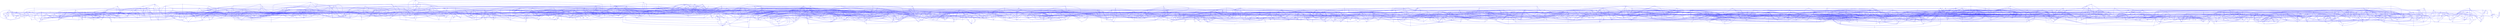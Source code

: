 graph G {
0 [shape=point, label="x", pos="391757,-772290!"];
1 [shape=point, label="x", pos="391745,-772334!"];
2 [shape=point, label="x", pos="391771,-772342!"];
3 [shape=point, label="x", pos="391704,-772309!"];
4 [shape=point, label="x", pos="391717,-772359!"];
5 [shape=point, label="x", pos="391717,-772360!"];
6 [shape=point, label="x", pos="391754,-772380!"];
7 [shape=point, label="x", pos="391740,-772380!"];
8 [shape=point, label="x", pos="391754,-772381!"];
9 [shape=point, label="x", pos="391779,-772385!"];
10 [shape=point, label="x", pos="391831,-772300!"];
11 [shape=point, label="x", pos="391785,-772384!"];
12 [shape=point, label="x", pos="391777,-772416!"];
13 [shape=point, label="x", pos="391822,-772369!"];
14 [shape=point, label="x", pos="391838,-772321!"];
15 [shape=point, label="x", pos="391721,-772381!"];
16 [shape=point, label="x", pos="391693,-772346!"];
17 [shape=point, label="x", pos="391717,-772390!"];
18 [shape=point, label="x", pos="391813,-772383!"];
19 [shape=point, label="x", pos="391811,-772385!"];
20 [shape=point, label="x", pos="391797,-772400!"];
21 [shape=point, label="x", pos="391678,-772390!"];
22 [shape=point, label="x", pos="391682,-772347!"];
23 [shape=point, label="x", pos="391752,-772409!"];
24 [shape=point, label="x", pos="391847,-772350!"];
25 [shape=point, label="x", pos="391845,-772368!"];
26 [shape=point, label="x", pos="391847,-772350!"];
27 [shape=point, label="x", pos="391857,-772342!"];
28 [shape=point, label="x", pos="391834,-772388!"];
29 [shape=point, label="x", pos="391884,-772303!"];
30 [shape=point, label="x", pos="391850,-772371!"];
31 [shape=point, label="x", pos="391868,-772366!"];
32 [shape=point, label="x", pos="391783,-772418!"];
33 [shape=point, label="x", pos="391855,-772396!"];
34 [shape=point, label="x", pos="391760,-772433!"];
35 [shape=point, label="x", pos="391812,-772155!"];
36 [shape=point, label="x", pos="391903,-772233!"];
37 [shape=point, label="x", pos="391875,-772294!"];
38 [shape=point, label="x", pos="391901,-772351!"];
39 [shape=point, label="x", pos="391725,-772436!"];
40 [shape=point, label="x", pos="391738,-772435!"];
41 [shape=point, label="x", pos="391871,-772382!"];
42 [shape=point, label="x", pos="391697,-772222!"];
43 [shape=point, label="x", pos="391648,-772274!"];
44 [shape=point, label="x", pos="391756,-772189!"];
45 [shape=point, label="x", pos="391806,-772439!"];
46 [shape=point, label="x", pos="391663,-772461!"];
47 [shape=point, label="x", pos="391640,-772422!"];
48 [shape=point, label="x", pos="391668,-772391!"];
49 [shape=point, label="x", pos="391648,-772274!"];
50 [shape=point, label="x", pos="391873,-772375!"];
51 [shape=point, label="x", pos="391627,-772278!"];
52 [shape=point, label="x", pos="391623,-772248!"];
53 [shape=point, label="x", pos="391647,-772210!"];
54 [shape=point, label="x", pos="391799,-772504!"];
55 [shape=point, label="x", pos="391737,-772457!"];
56 [shape=point, label="x", pos="391889,-772377!"];
57 [shape=point, label="x", pos="391876,-772385!"];
58 [shape=point, label="x", pos="391873,-772404!"];
59 [shape=point, label="x", pos="391865,-772406!"];
60 [shape=point, label="x", pos="391886,-772388!"];
61 [shape=point, label="x", pos="391884,-772416!"];
62 [shape=point, label="x", pos="391924,-772400!"];
63 [shape=point, label="x", pos="391715,-772468!"];
64 [shape=point, label="x", pos="391907,-772349!"];
65 [shape=point, label="x", pos="391921,-772332!"];
66 [shape=point, label="x", pos="391918,-772365!"];
67 [shape=point, label="x", pos="391885,-772428!"];
68 [shape=point, label="x", pos="391841,-772460!"];
69 [shape=point, label="x", pos="391922,-772297!"];
70 [shape=point, label="x", pos="391712,-772154!"];
71 [shape=point, label="x", pos="391761,-772155!"];
72 [shape=point, label="x", pos="391704,-772489!"];
73 [shape=point, label="x", pos="391711,-772495!"];
74 [shape=point, label="x", pos="391528,-772382!"];
75 [shape=point, label="x", pos="391605,-772230!"];
76 [shape=point, label="x", pos="391612,-772224!"];
77 [shape=point, label="x", pos="391898,-772427!"];
78 [shape=point, label="x", pos="391930,-772305!"];
79 [shape=point, label="x", pos="391899,-772416!"];
80 [shape=point, label="x", pos="391724,-772140!"];
81 [shape=point, label="x", pos="391922,-772425!"];
82 [shape=point, label="x", pos="391901,-772492!"];
83 [shape=point, label="x", pos="391922,-772475!"];
84 [shape=point, label="x", pos="391673,-772466!"];
85 [shape=point, label="x", pos="391589,-772245!"];
86 [shape=point, label="x", pos="391635,-772158!"];
87 [shape=point, label="x", pos="391660,-772143!"];
88 [shape=point, label="x", pos="392005,-772385!"];
89 [shape=point, label="x", pos="392005,-772385!"];
90 [shape=point, label="x", pos="391693,-772129!"];
91 [shape=point, label="x", pos="391762,-772130!"];
92 [shape=point, label="x", pos="391688,-772487!"];
93 [shape=point, label="x", pos="391733,-772135!"];
94 [shape=point, label="x", pos="391716,-772517!"];
95 [shape=point, label="x", pos="391653,-772494!"];
96 [shape=point, label="x", pos="391834,-772138!"];
97 [shape=point, label="x", pos="391798,-772116!"];
98 [shape=point, label="x", pos="391705,-772090!"];
99 [shape=point, label="x", pos="391741,-772083!"];
100 [shape=point, label="x", pos="391597,-772190!"];
101 [shape=point, label="x", pos="391763,-772113!"];
102 [shape=point, label="x", pos="391593,-772191!"];
103 [shape=point, label="x", pos="391677,-772513!"];
104 [shape=point, label="x", pos="391636,-772492!"];
105 [shape=point, label="x", pos="391630,-772492!"];
106 [shape=point, label="x", pos="391748,-772526!"];
107 [shape=point, label="x", pos="391625,-772153!"];
108 [shape=point, label="x", pos="391723,-772524!"];
109 [shape=point, label="x", pos="391677,-772519!"];
110 [shape=point, label="x", pos="391604,-772162!"];
111 [shape=point, label="x", pos="391630,-772132!"];
112 [shape=point, label="x", pos="391771,-772085!"];
113 [shape=point, label="x", pos="391769,-772100!"];
114 [shape=point, label="x", pos="391769,-772100!"];
115 [shape=point, label="x", pos="391676,-772119!"];
116 [shape=point, label="x", pos="391643,-772509!"];
117 [shape=point, label="x", pos="391656,-772521!"];
118 [shape=point, label="x", pos="391801,-772100!"];
119 [shape=point, label="x", pos="391780,-772082!"];
120 [shape=point, label="x", pos="391843,-772110!"];
121 [shape=point, label="x", pos="391971,-772170!"];
122 [shape=point, label="x", pos="391733,-772534!"];
123 [shape=point, label="x", pos="391751,-772536!"];
124 [shape=point, label="x", pos="391700,-772536!"];
125 [shape=point, label="x", pos="391836,-772525!"];
126 [shape=point, label="x", pos="391885,-772515!"];
127 [shape=point, label="x", pos="391607,-772156!"];
128 [shape=point, label="x", pos="391991,-772419!"];
129 [shape=point, label="x", pos="391984,-772449!"];
130 [shape=point, label="x", pos="391558,-772161!"];
131 [shape=point, label="x", pos="391605,-772156!"];
132 [shape=point, label="x", pos="391746,-772553!"];
133 [shape=point, label="x", pos="391747,-772545!"];
134 [shape=point, label="x", pos="391683,-772100!"];
135 [shape=point, label="x", pos="391529,-772269!"];
136 [shape=point, label="x", pos="391534,-772308!"];
137 [shape=point, label="x", pos="391624,-772116!"];
138 [shape=point, label="x", pos="391940,-772493!"];
139 [shape=point, label="x", pos="391934,-772485!"];
140 [shape=point, label="x", pos="391840,-772542!"];
141 [shape=point, label="x", pos="391723,-772084!"];
142 [shape=point, label="x", pos="391680,-772083!"];
143 [shape=point, label="x", pos="391706,-772089!"];
144 [shape=point, label="x", pos="391767,-772078!"];
145 [shape=point, label="x", pos="391852,-772036!"];
146 [shape=point, label="x", pos="391747,-772067!"];
147 [shape=point, label="x", pos="391764,-772585!"];
148 [shape=point, label="x", pos="391713,-772581!"];
149 [shape=point, label="x", pos="391577,-772135!"];
150 [shape=point, label="x", pos="391578,-772133!"];
151 [shape=point, label="x", pos="391669,-772081!"];
152 [shape=point, label="x", pos="391886,-772583!"];
153 [shape=point, label="x", pos="391839,-772616!"];
154 [shape=point, label="x", pos="391843,-772547!"];
155 [shape=point, label="x", pos="391821,-772602!"];
156 [shape=point, label="x", pos="391507,-772358!"];
157 [shape=point, label="x", pos="391699,-772055!"];
158 [shape=point, label="x", pos="391688,-772553!"];
159 [shape=point, label="x", pos="391656,-772576!"];
160 [shape=point, label="x", pos="392070,-772327!"];
161 [shape=point, label="x", pos="392020,-772411!"];
162 [shape=point, label="x", pos="391668,-772079!"];
163 [shape=point, label="x", pos="391744,-772059!"];
164 [shape=point, label="x", pos="392023,-772454!"];
165 [shape=point, label="x", pos="391749,-772055!"];
166 [shape=point, label="x", pos="391750,-772042!"];
167 [shape=point, label="x", pos="391647,-772051!"];
168 [shape=point, label="x", pos="391655,-772061!"];
169 [shape=point, label="x", pos="391473,-772265!"];
170 [shape=point, label="x", pos="391526,-772121!"];
171 [shape=point, label="x", pos="391745,-772036!"];
172 [shape=point, label="x", pos="391892,-772043!"];
173 [shape=point, label="x", pos="391491,-772408!"];
174 [shape=point, label="x", pos="391509,-772382!"];
175 [shape=point, label="x", pos="391620,-772541!"];
176 [shape=point, label="x", pos="391620,-772542!"];
177 [shape=point, label="x", pos="391792,-772012!"];
178 [shape=point, label="x", pos="391680,-772577!"];
179 [shape=point, label="x", pos="391726,-772036!"];
180 [shape=point, label="x", pos="391754,-772025!"];
181 [shape=point, label="x", pos="391654,-772047!"];
182 [shape=point, label="x", pos="391708,-772039!"];
183 [shape=point, label="x", pos="391697,-772043!"];
184 [shape=point, label="x", pos="391678,-772586!"];
185 [shape=point, label="x", pos="391667,-772593!"];
186 [shape=point, label="x", pos="391667,-772593!"];
187 [shape=point, label="x", pos="391491,-772235!"];
188 [shape=point, label="x", pos="391460,-772283!"];
189 [shape=point, label="x", pos="391476,-772329!"];
190 [shape=point, label="x", pos="391479,-772181!"];
191 [shape=point, label="x", pos="391767,-772601!"];
192 [shape=point, label="x", pos="391750,-772614!"];
193 [shape=point, label="x", pos="391620,-772565!"];
194 [shape=point, label="x", pos="391636,-772602!"];
195 [shape=point, label="x", pos="391483,-772378!"];
196 [shape=point, label="x", pos="391475,-772330!"];
197 [shape=point, label="x", pos="391597,-772072!"];
198 [shape=point, label="x", pos="391580,-772092!"];
199 [shape=point, label="x", pos="391547,-772097!"];
200 [shape=point, label="x", pos="391621,-772048!"];
201 [shape=point, label="x", pos="391618,-772051!"];
202 [shape=point, label="x", pos="391725,-772015!"];
203 [shape=point, label="x", pos="391713,-771984!"];
204 [shape=point, label="x", pos="391742,-772021!"];
205 [shape=point, label="x", pos="391911,-772591!"];
206 [shape=point, label="x", pos="391696,-772609!"];
207 [shape=point, label="x", pos="391749,-772012!"];
208 [shape=point, label="x", pos="391588,-772073!"];
209 [shape=point, label="x", pos="391588,-772076!"];
210 [shape=point, label="x", pos="391579,-772076!"];
211 [shape=point, label="x", pos="391767,-772617!"];
212 [shape=point, label="x", pos="391596,-772046!"];
213 [shape=point, label="x", pos="391779,-772617!"];
214 [shape=point, label="x", pos="391788,-772617!"];
215 [shape=point, label="x", pos="391695,-772612!"];
216 [shape=point, label="x", pos="391712,-772627!"];
217 [shape=point, label="x", pos="391684,-771977!"];
218 [shape=point, label="x", pos="392062,-772411!"];
219 [shape=point, label="x", pos="392033,-772457!"];
220 [shape=point, label="x", pos="392019,-772530!"];
221 [shape=point, label="x", pos="391634,-772032!"];
222 [shape=point, label="x", pos="391572,-772054!"];
223 [shape=point, label="x", pos="391670,-772635!"];
224 [shape=point, label="x", pos="391885,-772029!"];
225 [shape=point, label="x", pos="391453,-772290!"];
226 [shape=point, label="x", pos="391445,-772254!"];
227 [shape=point, label="x", pos="391526,-772119!"];
228 [shape=point, label="x", pos="391477,-772138!"];
229 [shape=point, label="x", pos="391811,-772624!"];
230 [shape=point, label="x", pos="391840,-772617!"];
231 [shape=point, label="x", pos="391829,-772635!"];
232 [shape=point, label="x", pos="391833,-771989!"];
233 [shape=point, label="x", pos="391748,-772664!"];
234 [shape=point, label="x", pos="391765,-772639!"];
235 [shape=point, label="x", pos="391984,-772561!"];
236 [shape=point, label="x", pos="391967,-772582!"];
237 [shape=point, label="x", pos="391860,-772638!"];
238 [shape=point, label="x", pos="391616,-772019!"];
239 [shape=point, label="x", pos="391354,-772358!"];
240 [shape=point, label="x", pos="392043,-772459!"];
241 [shape=point, label="x", pos="391603,-772621!"];
242 [shape=point, label="x", pos="391454,-772199!"];
243 [shape=point, label="x", pos="391711,-772628!"];
244 [shape=point, label="x", pos="391769,-772642!"];
245 [shape=point, label="x", pos="391501,-772091!"];
246 [shape=point, label="x", pos="391581,-772042!"];
247 [shape=point, label="x", pos="391810,-772671!"];
248 [shape=point, label="x", pos="391601,-772021!"];
249 [shape=point, label="x", pos="391437,-772238!"];
250 [shape=point, label="x", pos="391459,-772151!"];
251 [shape=point, label="x", pos="391782,-771979!"];
252 [shape=point, label="x", pos="391692,-772652!"];
253 [shape=point, label="x", pos="392097,-772507!"];
254 [shape=point, label="x", pos="391723,-771976!"];
255 [shape=point, label="x", pos="391865,-771977!"];
256 [shape=point, label="x", pos="392023,-772572!"];
257 [shape=point, label="x", pos="391855,-772656!"];
258 [shape=point, label="x", pos="391436,-772238!"];
259 [shape=point, label="x", pos="391571,-772033!"];
260 [shape=point, label="x", pos="391506,-772040!"];
261 [shape=point, label="x", pos="391418,-772244!"];
262 [shape=point, label="x", pos="391407,-772285!"];
263 [shape=point, label="x", pos="391625,-772005!"];
264 [shape=point, label="x", pos="391717,-771981!"];
265 [shape=point, label="x", pos="391599,-771999!"];
266 [shape=point, label="x", pos="391580,-772020!"];
267 [shape=point, label="x", pos="391724,-772668!"];
268 [shape=point, label="x", pos="391620,-772645!"];
269 [shape=point, label="x", pos="391609,-772631!"];
270 [shape=point, label="x", pos="392101,-772399!"];
271 [shape=point, label="x", pos="392103,-772397!"];
272 [shape=point, label="x", pos="391446,-772142!"];
273 [shape=point, label="x", pos="391419,-772175!"];
274 [shape=point, label="x", pos="392032,-772576!"];
275 [shape=point, label="x", pos="391549,-772011!"];
276 [shape=point, label="x", pos="391614,-771996!"];
277 [shape=point, label="x", pos="391964,-772621!"];
278 [shape=point, label="x", pos="391788,-772673!"];
279 [shape=point, label="x", pos="391789,-771934!"];
280 [shape=point, label="x", pos="391843,-771907!"];
281 [shape=point, label="x", pos="391906,-771988!"];
282 [shape=point, label="x", pos="391646,-771970!"];
283 [shape=point, label="x", pos="391425,-772209!"];
284 [shape=point, label="x", pos="391758,-772688!"];
285 [shape=point, label="x", pos="391761,-772687!"];
286 [shape=point, label="x", pos="391685,-772695!"];
287 [shape=point, label="x", pos="391650,-772673!"];
288 [shape=point, label="x", pos="391606,-771983!"];
289 [shape=point, label="x", pos="391585,-771985!"];
290 [shape=point, label="x", pos="391788,-772674!"];
291 [shape=point, label="x", pos="391520,-772662!"];
292 [shape=point, label="x", pos="391369,-772523!"];
293 [shape=point, label="x", pos="391416,-772177!"];
294 [shape=point, label="x", pos="391596,-772636!"];
295 [shape=point, label="x", pos="391489,-772076!"];
296 [shape=point, label="x", pos="391978,-772630!"];
297 [shape=point, label="x", pos="391802,-772685!"];
298 [shape=point, label="x", pos="391821,-772683!"];
299 [shape=point, label="x", pos="391696,-771875!"];
300 [shape=point, label="x", pos="391752,-771923!"];
301 [shape=point, label="x", pos="391747,-771909!"];
302 [shape=point, label="x", pos="391741,-771902!"];
303 [shape=point, label="x", pos="391576,-772634!"];
304 [shape=point, label="x", pos="391572,-772630!"];
305 [shape=point, label="x", pos="391596,-772670!"];
306 [shape=point, label="x", pos="391769,-772701!"];
307 [shape=point, label="x", pos="391814,-772695!"];
308 [shape=point, label="x", pos="391829,-772707!"];
309 [shape=point, label="x", pos="391686,-772695!"];
310 [shape=point, label="x", pos="391775,-772711!"];
311 [shape=point, label="x", pos="391569,-772650!"];
312 [shape=point, label="x", pos="391400,-772219!"];
313 [shape=point, label="x", pos="391484,-772068!"];
314 [shape=point, label="x", pos="392029,-772602!"];
315 [shape=point, label="x", pos="392020,-772610!"];
316 [shape=point, label="x", pos="391505,-772040!"];
317 [shape=point, label="x", pos="391406,-772125!"];
318 [shape=point, label="x", pos="391557,-771997!"];
319 [shape=point, label="x", pos="391579,-771920!"];
320 [shape=point, label="x", pos="391595,-771910!"];
321 [shape=point, label="x", pos="391362,-772231!"];
322 [shape=point, label="x", pos="391524,-771984!"];
323 [shape=point, label="x", pos="391973,-772640!"];
324 [shape=point, label="x", pos="391842,-772698!"];
325 [shape=point, label="x", pos="392150,-772511!"];
326 [shape=point, label="x", pos="391892,-771954!"];
327 [shape=point, label="x", pos="391917,-771936!"];
328 [shape=point, label="x", pos="391739,-772712!"];
329 [shape=point, label="x", pos="391723,-772697!"];
330 [shape=point, label="x", pos="392055,-772635!"];
331 [shape=point, label="x", pos="391767,-772702!"];
332 [shape=point, label="x", pos="391561,-772646!"];
333 [shape=point, label="x", pos="392125,-772650!"];
334 [shape=point, label="x", pos="391853,-772701!"];
335 [shape=point, label="x", pos="391578,-771920!"];
336 [shape=point, label="x", pos="391645,-772698!"];
337 [shape=point, label="x", pos="391613,-772695!"];
338 [shape=point, label="x", pos="391578,-772675!"];
339 [shape=point, label="x", pos="391542,-771967!"];
340 [shape=point, label="x", pos="391566,-771976!"];
341 [shape=point, label="x", pos="391872,-772695!"];
342 [shape=point, label="x", pos="391853,-772726!"];
343 [shape=point, label="x", pos="391845,-772723!"];
344 [shape=point, label="x", pos="391797,-772734!"];
345 [shape=point, label="x", pos="391787,-772731!"];
346 [shape=point, label="x", pos="391681,-772715!"];
347 [shape=point, label="x", pos="391829,-772708!"];
348 [shape=point, label="x", pos="391597,-772690!"];
349 [shape=point, label="x", pos="391553,-772681!"];
350 [shape=point, label="x", pos="391405,-772125!"];
351 [shape=point, label="x", pos="391404,-772095!"];
352 [shape=point, label="x", pos="391404,-772090!"];
353 [shape=point, label="x", pos="391405,-772095!"];
354 [shape=point, label="x", pos="391892,-771927!"];
355 [shape=point, label="x", pos="391726,-772744!"];
356 [shape=point, label="x", pos="391619,-772749!"];
357 [shape=point, label="x", pos="391935,-772701!"];
358 [shape=point, label="x", pos="391896,-772732!"];
359 [shape=point, label="x", pos="391890,-772705!"];
360 [shape=point, label="x", pos="391935,-772700!"];
361 [shape=point, label="x", pos="391885,-772717!"];
362 [shape=point, label="x", pos="391954,-771938!"];
363 [shape=point, label="x", pos="392034,-771877!"];
364 [shape=point, label="x", pos="391680,-772716!"];
365 [shape=point, label="x", pos="391457,-772037!"];
366 [shape=point, label="x", pos="391344,-772422!"];
367 [shape=point, label="x", pos="391352,-772371!"];
368 [shape=point, label="x", pos="391652,-771887!"];
369 [shape=point, label="x", pos="391351,-772292!"];
370 [shape=point, label="x", pos="391351,-772292!"];
371 [shape=point, label="x", pos="391314,-772321!"];
372 [shape=point, label="x", pos="391346,-772276!"];
373 [shape=point, label="x", pos="391460,-771981!"];
374 [shape=point, label="x", pos="391448,-772027!"];
375 [shape=point, label="x", pos="391448,-772026!"];
376 [shape=point, label="x", pos="391857,-771911!"];
377 [shape=point, label="x", pos="391885,-771912!"];
378 [shape=point, label="x", pos="391810,-771887!"];
379 [shape=point, label="x", pos="391685,-772727!"];
380 [shape=point, label="x", pos="391771,-772741!"];
381 [shape=point, label="x", pos="391307,-772340!"];
382 [shape=point, label="x", pos="391970,-772737!"];
383 [shape=point, label="x", pos="391960,-772727!"];
384 [shape=point, label="x", pos="391561,-772704!"];
385 [shape=point, label="x", pos="391847,-772756!"];
386 [shape=point, label="x", pos="391862,-772737!"];
387 [shape=point, label="x", pos="391782,-772762!"];
388 [shape=point, label="x", pos="391907,-771920!"];
389 [shape=point, label="x", pos="391852,-771875!"];
390 [shape=point, label="x", pos="391346,-772247!"];
391 [shape=point, label="x", pos="391343,-772237!"];
392 [shape=point, label="x", pos="391568,-772717!"];
393 [shape=point, label="x", pos="391940,-771915!"];
394 [shape=point, label="x", pos="391758,-771860!"];
395 [shape=point, label="x", pos="391404,-772078!"];
396 [shape=point, label="x", pos="391385,-772066!"];
397 [shape=point, label="x", pos="391523,-771960!"];
398 [shape=point, label="x", pos="391309,-772278!"];
399 [shape=point, label="x", pos="391419,-772046!"];
400 [shape=point, label="x", pos="391439,-772016!"];
401 [shape=point, label="x", pos="391584,-772721!"];
402 [shape=point, label="x", pos="392240,-772431!"];
403 [shape=point, label="x", pos="391831,-772760!"];
404 [shape=point, label="x", pos="391301,-772360!"];
405 [shape=point, label="x", pos="391941,-772742!"];
406 [shape=point, label="x", pos="391535,-771941!"];
407 [shape=point, label="x", pos="391900,-771874!"];
408 [shape=point, label="x", pos="391530,-771942!"];
409 [shape=point, label="x", pos="391582,-772733!"];
410 [shape=point, label="x", pos="391530,-771941!"];
411 [shape=point, label="x", pos="391525,-771923!"];
412 [shape=point, label="x", pos="391542,-771929!"];
413 [shape=point, label="x", pos="391617,-771858!"];
414 [shape=point, label="x", pos="391608,-771895!"];
415 [shape=point, label="x", pos="391594,-771853!"];
416 [shape=point, label="x", pos="391551,-771930!"];
417 [shape=point, label="x", pos="391439,-772016!"];
418 [shape=point, label="x", pos="391482,-771931!"];
419 [shape=point, label="x", pos="391427,-772002!"];
420 [shape=point, label="x", pos="391736,-771894!"];
421 [shape=point, label="x", pos="391814,-772762!"];
422 [shape=point, label="x", pos="391500,-772686!"];
423 [shape=point, label="x", pos="391739,-771869!"];
424 [shape=point, label="x", pos="391662,-771805!"];
425 [shape=point, label="x", pos="391698,-771852!"];
426 [shape=point, label="x", pos="391853,-772764!"];
427 [shape=point, label="x", pos="391401,-772053!"];
428 [shape=point, label="x", pos="391406,-772020!"];
429 [shape=point, label="x", pos="391838,-771819!"];
430 [shape=point, label="x", pos="391877,-771867!"];
431 [shape=point, label="x", pos="391367,-772063!"];
432 [shape=point, label="x", pos="391347,-772085!"];
433 [shape=point, label="x", pos="391555,-772723!"];
434 [shape=point, label="x", pos="391751,-771823!"];
435 [shape=point, label="x", pos="391910,-772758!"];
436 [shape=point, label="x", pos="391630,-772767!"];
437 [shape=point, label="x", pos="391578,-772738!"];
438 [shape=point, label="x", pos="391874,-772777!"];
439 [shape=point, label="x", pos="391834,-772776!"];
440 [shape=point, label="x", pos="391847,-772775!"];
441 [shape=point, label="x", pos="391785,-772787!"];
442 [shape=point, label="x", pos="391787,-772786!"];
443 [shape=point, label="x", pos="391715,-772772!"];
444 [shape=point, label="x", pos="391738,-772800!"];
445 [shape=point, label="x", pos="391305,-772339!"];
446 [shape=point, label="x", pos="391237,-772278!"];
447 [shape=point, label="x", pos="391413,-771990!"];
448 [shape=point, label="x", pos="391599,-772774!"];
449 [shape=point, label="x", pos="391853,-771874!"];
450 [shape=point, label="x", pos="391870,-771845!"];
451 [shape=point, label="x", pos="391552,-772729!"];
452 [shape=point, label="x", pos="391494,-772716!"];
453 [shape=point, label="x", pos="391297,-772437!"];
454 [shape=point, label="x", pos="391261,-772349!"];
455 [shape=point, label="x", pos="391962,-772757!"];
456 [shape=point, label="x", pos="391566,-772766!"];
457 [shape=point, label="x", pos="391542,-772744!"];
458 [shape=point, label="x", pos="391819,-772787!"];
459 [shape=point, label="x", pos="391810,-772814!"];
460 [shape=point, label="x", pos="391759,-772801!"];
461 [shape=point, label="x", pos="391697,-772816!"];
462 [shape=point, label="x", pos="391341,-772529!"];
463 [shape=point, label="x", pos="391312,-772491!"];
464 [shape=point, label="x", pos="391857,-772830!"];
465 [shape=point, label="x", pos="391874,-772778!"];
466 [shape=point, label="x", pos="391931,-772760!"];
467 [shape=point, label="x", pos="391918,-772785!"];
468 [shape=point, label="x", pos="391241,-772235!"];
469 [shape=point, label="x", pos="391419,-771964!"];
470 [shape=point, label="x", pos="391441,-771951!"];
471 [shape=point, label="x", pos="391453,-771952!"];
472 [shape=point, label="x", pos="391505,-771914!"];
473 [shape=point, label="x", pos="391351,-772017!"];
474 [shape=point, label="x", pos="391365,-772050!"];
475 [shape=point, label="x", pos="391474,-771929!"];
476 [shape=point, label="x", pos="391343,-772066!"];
477 [shape=point, label="x", pos="391957,-772774!"];
478 [shape=point, label="x", pos="391919,-772771!"];
479 [shape=point, label="x", pos="391297,-772443!"];
480 [shape=point, label="x", pos="391478,-772705!"];
481 [shape=point, label="x", pos="391965,-772757!"];
482 [shape=point, label="x", pos="391449,-771937!"];
483 [shape=point, label="x", pos="391501,-771902!"];
484 [shape=point, label="x", pos="391513,-771902!"];
485 [shape=point, label="x", pos="391526,-771889!"];
486 [shape=point, label="x", pos="391274,-772477!"];
487 [shape=point, label="x", pos="391250,-772493!"];
488 [shape=point, label="x", pos="391406,-771978!"];
489 [shape=point, label="x", pos="391509,-771886!"];
490 [shape=point, label="x", pos="391465,-771908!"];
491 [shape=point, label="x", pos="391336,-772060!"];
492 [shape=point, label="x", pos="391341,-772041!"];
493 [shape=point, label="x", pos="391351,-772017!"];
494 [shape=point, label="x", pos="391458,-771925!"];
495 [shape=point, label="x", pos="392207,-772630!"];
496 [shape=point, label="x", pos="391498,-772737!"];
497 [shape=point, label="x", pos="391488,-772729!"];
498 [shape=point, label="x", pos="391700,-771767!"];
499 [shape=point, label="x", pos="391420,-771946!"];
500 [shape=point, label="x", pos="391418,-771963!"];
501 [shape=point, label="x", pos="391793,-772825!"];
502 [shape=point, label="x", pos="391516,-771886!"];
503 [shape=point, label="x", pos="391529,-771850!"];
504 [shape=point, label="x", pos="391458,-771924!"];
505 [shape=point, label="x", pos="391442,-771928!"];
506 [shape=point, label="x", pos="391971,-772813!"];
507 [shape=point, label="x", pos="391253,-772690!"];
508 [shape=point, label="x", pos="391487,-772765!"];
509 [shape=point, label="x", pos="391494,-772801!"];
510 [shape=point, label="x", pos="391330,-772056!"];
511 [shape=point, label="x", pos="391422,-771933!"];
512 [shape=point, label="x", pos="391771,-772832!"];
513 [shape=point, label="x", pos="391736,-772816!"];
514 [shape=point, label="x", pos="391636,-772807!"];
515 [shape=point, label="x", pos="391254,-772429!"];
516 [shape=point, label="x", pos="391240,-772402!"];
517 [shape=point, label="x", pos="391403,-771956!"];
518 [shape=point, label="x", pos="391568,-772782!"];
519 [shape=point, label="x", pos="391355,-771992!"];
520 [shape=point, label="x", pos="391667,-772820!"];
521 [shape=point, label="x", pos="391648,-772812!"];
522 [shape=point, label="x", pos="391432,-771887!"];
523 [shape=point, label="x", pos="391329,-772047!"];
524 [shape=point, label="x", pos="391593,-772804!"];
525 [shape=point, label="x", pos="391567,-772786!"];
526 [shape=point, label="x", pos="391697,-772816!"];
527 [shape=point, label="x", pos="391621,-772816!"];
528 [shape=point, label="x", pos="391323,-772048!"];
529 [shape=point, label="x", pos="391351,-772016!"];
530 [shape=point, label="x", pos="391800,-772844!"];
531 [shape=point, label="x", pos="391733,-772840!"];
532 [shape=point, label="x", pos="391705,-772838!"];
533 [shape=point, label="x", pos="391316,-772010!"];
534 [shape=point, label="x", pos="391406,-771946!"];
535 [shape=point, label="x", pos="391421,-771933!"];
536 [shape=point, label="x", pos="391387,-771952!"];
537 [shape=point, label="x", pos="391421,-771932!"];
538 [shape=point, label="x", pos="391908,-771800!"];
539 [shape=point, label="x", pos="391960,-771813!"];
540 [shape=point, label="x", pos="391303,-772039!"];
541 [shape=point, label="x", pos="391629,-772829!"];
542 [shape=point, label="x", pos="391461,-772746!"];
543 [shape=point, label="x", pos="391461,-772747!"];
544 [shape=point, label="x", pos="392260,-772472!"];
545 [shape=point, label="x", pos="392304,-772447!"];
546 [shape=point, label="x", pos="392228,-772551!"];
547 [shape=point, label="x", pos="392251,-772533!"];
548 [shape=point, label="x", pos="391633,-771810!"];
549 [shape=point, label="x", pos="391822,-771731!"];
550 [shape=point, label="x", pos="391858,-772836!"];
551 [shape=point, label="x", pos="391420,-771899!"];
552 [shape=point, label="x", pos="391465,-771849!"];
553 [shape=point, label="x", pos="391464,-771849!"];
554 [shape=point, label="x", pos="391560,-771763!"];
555 [shape=point, label="x", pos="391631,-771788!"];
556 [shape=point, label="x", pos="391310,-772056!"];
557 [shape=point, label="x", pos="391305,-772055!"];
558 [shape=point, label="x", pos="391397,-771907!"];
559 [shape=point, label="x", pos="391378,-771941!"];
560 [shape=point, label="x", pos="391378,-771941!"];
561 [shape=point, label="x", pos="391241,-772350!"];
562 [shape=point, label="x", pos="391272,-772097!"];
563 [shape=point, label="x", pos="391274,-772095!"];
564 [shape=point, label="x", pos="391544,-772810!"];
565 [shape=point, label="x", pos="391227,-772298!"];
566 [shape=point, label="x", pos="391228,-772319!"];
567 [shape=point, label="x", pos="391299,-772073!"];
568 [shape=point, label="x", pos="391636,-771803!"];
569 [shape=point, label="x", pos="391648,-771778!"];
570 [shape=point, label="x", pos="391286,-772082!"];
571 [shape=point, label="x", pos="391688,-772851!"];
572 [shape=point, label="x", pos="391679,-772852!"];
573 [shape=point, label="x", pos="391601,-772840!"];
574 [shape=point, label="x", pos="391232,-772470!"];
575 [shape=point, label="x", pos="391211,-772433!"];
576 [shape=point, label="x", pos="391231,-772357!"];
577 [shape=point, label="x", pos="392268,-772605!"];
578 [shape=point, label="x", pos="391268,-772054!"];
579 [shape=point, label="x", pos="392257,-772527!"];
580 [shape=point, label="x", pos="391208,-772346!"];
581 [shape=point, label="x", pos="391195,-772240!"];
582 [shape=point, label="x", pos="391269,-772087!"];
583 [shape=point, label="x", pos="391366,-771928!"];
584 [shape=point, label="x", pos="392237,-772894!"];
585 [shape=point, label="x", pos="392226,-772906!"];
586 [shape=point, label="x", pos="391239,-772121!"];
587 [shape=point, label="x", pos="391932,-771798!"];
588 [shape=point, label="x", pos="391729,-772880!"];
589 [shape=point, label="x", pos="391720,-772866!"];
590 [shape=point, label="x", pos="391411,-771906!"];
591 [shape=point, label="x", pos="391470,-772772!"];
592 [shape=point, label="x", pos="391406,-771906!"];
593 [shape=point, label="x", pos="391389,-771868!"];
594 [shape=point, label="x", pos="391304,-772015!"];
595 [shape=point, label="x", pos="391694,-772864!"];
596 [shape=point, label="x", pos="391348,-772822!"];
597 [shape=point, label="x", pos="391472,-772818!"];
598 [shape=point, label="x", pos="391896,-771708!"];
599 [shape=point, label="x", pos="391517,-771824!"];
600 [shape=point, label="x", pos="391232,-772103!"];
601 [shape=point, label="x", pos="391648,-772871!"];
602 [shape=point, label="x", pos="392274,-772521!"];
603 [shape=point, label="x", pos="391358,-771922!"];
604 [shape=point, label="x", pos="391264,-772049!"];
605 [shape=point, label="x", pos="391449,-771861!"];
606 [shape=point, label="x", pos="391709,-772864!"];
607 [shape=point, label="x", pos="391792,-772898!"];
608 [shape=point, label="x", pos="391838,-772888!"];
609 [shape=point, label="x", pos="391447,-771859!"];
610 [shape=point, label="x", pos="391190,-772389!"];
611 [shape=point, label="x", pos="391208,-772355!"];
612 [shape=point, label="x", pos="392287,-772520!"];
613 [shape=point, label="x", pos="392319,-772456!"];
614 [shape=point, label="x", pos="391444,-771850!"];
615 [shape=point, label="x", pos="391464,-771848!"];
616 [shape=point, label="x", pos="391190,-772321!"];
617 [shape=point, label="x", pos="391172,-772281!"];
618 [shape=point, label="x", pos="391217,-772160!"];
619 [shape=point, label="x", pos="391299,-771977!"];
620 [shape=point, label="x", pos="391960,-772914!"];
621 [shape=point, label="x", pos="391450,-771832!"];
622 [shape=point, label="x", pos="391638,-772885!"];
623 [shape=point, label="x", pos="391542,-772861!"];
624 [shape=point, label="x", pos="391229,-772116!"];
625 [shape=point, label="x", pos="392323,-772429!"];
626 [shape=point, label="x", pos="391355,-771918!"];
627 [shape=point, label="x", pos="391184,-772338!"];
628 [shape=point, label="x", pos="391159,-772223!"];
629 [shape=point, label="x", pos="391177,-772165!"];
630 [shape=point, label="x", pos="391176,-772170!"];
631 [shape=point, label="x", pos="391283,-771985!"];
632 [shape=point, label="x", pos="391425,-771827!"];
633 [shape=point, label="x", pos="391506,-771791!"];
634 [shape=point, label="x", pos="391447,-771815!"];
635 [shape=point, label="x", pos="392308,-772548!"];
636 [shape=point, label="x", pos="392254,-772647!"];
637 [shape=point, label="x", pos="391170,-772361!"];
638 [shape=point, label="x", pos="391168,-772311!"];
639 [shape=point, label="x", pos="391201,-772476!"];
640 [shape=point, label="x", pos="391185,-772488!"];
641 [shape=point, label="x", pos="391727,-772898!"];
642 [shape=point, label="x", pos="391297,-771930!"];
643 [shape=point, label="x", pos="391282,-771943!"];
644 [shape=point, label="x", pos="391208,-772017!"];
645 [shape=point, label="x", pos="391618,-771727!"];
646 [shape=point, label="x", pos="391577,-771743!"];
647 [shape=point, label="x", pos="391288,-771975!"];
648 [shape=point, label="x", pos="391149,-772434!"];
649 [shape=point, label="x", pos="391721,-771653!"];
650 [shape=point, label="x", pos="392018,-771650!"];
651 [shape=point, label="x", pos="392076,-771817!"];
652 [shape=point, label="x", pos="392234,-771833!"];
653 [shape=point, label="x", pos="392351,-772535!"];
654 [shape=point, label="x", pos="392366,-772593!"];
655 [shape=point, label="x", pos="392363,-772618!"];
656 [shape=point, label="x", pos="391401,-771833!"];
657 [shape=point, label="x", pos="391450,-771738!"];
658 [shape=point, label="x", pos="391519,-771750!"];
659 [shape=point, label="x", pos="391672,-771729!"];
660 [shape=point, label="x", pos="391426,-771826!"];
661 [shape=point, label="x", pos="391312,-771901!"];
662 [shape=point, label="x", pos="391322,-771888!"];
663 [shape=point, label="x", pos="391161,-772342!"];
664 [shape=point, label="x", pos="391275,-771971!"];
665 [shape=point, label="x", pos="391734,-772915!"];
666 [shape=point, label="x", pos="391732,-772930!"];
667 [shape=point, label="x", pos="391655,-772950!"];
668 [shape=point, label="x", pos="391523,-771762!"];
669 [shape=point, label="x", pos="391544,-771747!"];
670 [shape=point, label="x", pos="391122,-772407!"];
671 [shape=point, label="x", pos="391110,-772235!"];
672 [shape=point, label="x", pos="391146,-772199!"];
673 [shape=point, label="x", pos="391521,-771725!"];
674 [shape=point, label="x", pos="391205,-772547!"];
675 [shape=point, label="x", pos="391150,-772486!"];
676 [shape=point, label="x", pos="391319,-771887!"];
677 [shape=point, label="x", pos="391363,-771844!"];
678 [shape=point, label="x", pos="391189,-772105!"];
679 [shape=point, label="x", pos="391561,-771715!"];
680 [shape=point, label="x", pos="391807,-771613!"];
681 [shape=point, label="x", pos="392357,-772454!"];
682 [shape=point, label="x", pos="391178,-771926!"];
683 [shape=point, label="x", pos="391169,-771985!"];
684 [shape=point, label="x", pos="391289,-771923!"];
685 [shape=point, label="x", pos="391169,-772150!"];
686 [shape=point, label="x", pos="391789,-772938!"];
687 [shape=point, label="x", pos="391522,-771722!"];
688 [shape=point, label="x", pos="391475,-771691!"];
689 [shape=point, label="x", pos="391535,-771731!"];
690 [shape=point, label="x", pos="391289,-771923!"];
691 [shape=point, label="x", pos="391137,-772176!"];
692 [shape=point, label="x", pos="391278,-771851!"];
693 [shape=point, label="x", pos="391169,-772496!"];
694 [shape=point, label="x", pos="391170,-772500!"];
695 [shape=point, label="x", pos="391139,-772427!"];
696 [shape=point, label="x", pos="391178,-772528!"];
697 [shape=point, label="x", pos="391868,-772975!"];
698 [shape=point, label="x", pos="391754,-772943!"];
699 [shape=point, label="x", pos="391176,-772615!"];
700 [shape=point, label="x", pos="391169,-772583!"];
701 [shape=point, label="x", pos="391115,-772435!"];
702 [shape=point, label="x", pos="391096,-772215!"];
703 [shape=point, label="x", pos="391692,-773025!"];
704 [shape=point, label="x", pos="391641,-771700!"];
705 [shape=point, label="x", pos="391150,-772158!"];
706 [shape=point, label="x", pos="391162,-772102!"];
707 [shape=point, label="x", pos="391162,-772093!"];
708 [shape=point, label="x", pos="391779,-772946!"];
709 [shape=point, label="x", pos="391155,-772124!"];
710 [shape=point, label="x", pos="391170,-772052!"];
711 [shape=point, label="x", pos="391178,-772031!"];
712 [shape=point, label="x", pos="391117,-772352!"];
713 [shape=point, label="x", pos="391572,-771666!"];
714 [shape=point, label="x", pos="391607,-771657!"];
715 [shape=point, label="x", pos="391646,-771691!"];
716 [shape=point, label="x", pos="391061,-772508!"];
717 [shape=point, label="x", pos="391548,-771691!"];
718 [shape=point, label="x", pos="391625,-771657!"];
719 [shape=point, label="x", pos="391132,-772126!"];
720 [shape=point, label="x", pos="391115,-772318!"];
721 [shape=point, label="x", pos="391489,-772909!"];
722 [shape=point, label="x", pos="391486,-772906!"];
723 [shape=point, label="x", pos="391161,-772069!"];
724 [shape=point, label="x", pos="391174,-772008!"];
725 [shape=point, label="x", pos="391150,-772066!"];
726 [shape=point, label="x", pos="391164,-772023!"];
727 [shape=point, label="x", pos="391157,-772038!"];
728 [shape=point, label="x", pos="391663,-771671!"];
729 [shape=point, label="x", pos="391540,-772943!"];
730 [shape=point, label="x", pos="391423,-772988!"];
731 [shape=point, label="x", pos="391094,-772690!"];
732 [shape=point, label="x", pos="391162,-772055!"];
733 [shape=point, label="x", pos="391297,-771745!"];
734 [shape=point, label="x", pos="391376,-771703!"];
735 [shape=point, label="x", pos="391440,-771733!"];
736 [shape=point, label="x", pos="391076,-772410!"];
737 [shape=point, label="x", pos="391067,-772424!"];
738 [shape=point, label="x", pos="391086,-772393!"];
739 [shape=point, label="x", pos="391091,-772303!"];
740 [shape=point, label="x", pos="391030,-772338!"];
741 [shape=point, label="x", pos="391168,-772012!"];
742 [shape=point, label="x", pos="391707,-771634!"];
743 [shape=point, label="x", pos="391643,-772961!"];
744 [shape=point, label="x", pos="391514,-772945!"];
745 [shape=point, label="x", pos="391547,-772956!"];
746 [shape=point, label="x", pos="391573,-772954!"];
747 [shape=point, label="x", pos="391596,-772964!"];
748 [shape=point, label="x", pos="391282,-771803!"];
749 [shape=point, label="x", pos="391470,-771692!"];
750 [shape=point, label="x", pos="391143,-772056!"];
751 [shape=point, label="x", pos="391627,-772973!"];
752 [shape=point, label="x", pos="391558,-773018!"];
753 [shape=point, label="x", pos="392356,-772680!"];
754 [shape=point, label="x", pos="392364,-772763!"];
755 [shape=point, label="x", pos="392166,-771733!"];
756 [shape=point, label="x", pos="391102,-772174!"];
757 [shape=point, label="x", pos="391010,-772120!"];
758 [shape=point, label="x", pos="391146,-772016!"];
759 [shape=point, label="x", pos="391621,-771606!"];
760 [shape=point, label="x", pos="391513,-772945!"];
761 [shape=point, label="x", pos="391091,-772210!"];
762 [shape=point, label="x", pos="391050,-772394!"];
763 [shape=point, label="x", pos="391720,-771612!"];
764 [shape=point, label="x", pos="392395,-772622!"];
765 [shape=point, label="x", pos="392370,-772637!"];
766 [shape=point, label="x", pos="391125,-772009!"];
767 [shape=point, label="x", pos="391135,-772008!"];
768 [shape=point, label="x", pos="391116,-772020!"];
769 [shape=point, label="x", pos="391524,-771647!"];
770 [shape=point, label="x", pos="391266,-771814!"];
771 [shape=point, label="x", pos="391563,-771653!"];
772 [shape=point, label="x", pos="391472,-771653!"];
773 [shape=point, label="x", pos="391707,-771593!"];
774 [shape=point, label="x", pos="391067,-772470!"];
775 [shape=point, label="x", pos="392454,-772598!"];
776 [shape=point, label="x", pos="391175,-771897!"];
777 [shape=point, label="x", pos="391191,-771840!"];
778 [shape=point, label="x", pos="391281,-771790!"];
779 [shape=point, label="x", pos="391276,-771795!"];
780 [shape=point, label="x", pos="391141,-771971!"];
781 [shape=point, label="x", pos="391839,-771608!"];
782 [shape=point, label="x", pos="391260,-771828!"];
783 [shape=point, label="x", pos="391095,-772042!"];
784 [shape=point, label="x", pos="391131,-771994!"];
785 [shape=point, label="x", pos="391445,-771666!"];
786 [shape=point, label="x", pos="391428,-771667!"];
787 [shape=point, label="x", pos="391547,-771638!"];
788 [shape=point, label="x", pos="391809,-771557!"];
789 [shape=point, label="x", pos="392091,-771654!"];
790 [shape=point, label="x", pos="391840,-771555!"];
791 [shape=point, label="x", pos="391839,-771608!"];
792 [shape=point, label="x", pos="391591,-771625!"];
793 [shape=point, label="x", pos="391223,-771817!"];
794 [shape=point, label="x", pos="391904,-771594!"];
795 [shape=point, label="x", pos="391547,-771637!"];
796 [shape=point, label="x", pos="391131,-771976!"];
797 [shape=point, label="x", pos="391643,-773057!"];
798 [shape=point, label="x", pos="391116,-771928!"];
799 [shape=point, label="x", pos="391081,-772029!"];
800 [shape=point, label="x", pos="391387,-771703!"];
801 [shape=point, label="x", pos="392225,-771759!"];
802 [shape=point, label="x", pos="392533,-772250!"];
803 [shape=point, label="x", pos="392531,-772201!"];
804 [shape=point, label="x", pos="391540,-771609!"];
805 [shape=point, label="x", pos="391555,-771594!"];
806 [shape=point, label="x", pos="391513,-771618!"];
807 [shape=point, label="x", pos="391591,-771604!"];
808 [shape=point, label="x", pos="391397,-771631!"];
809 [shape=point, label="x", pos="391028,-772606!"];
810 [shape=point, label="x", pos="391445,-771637!"];
811 [shape=point, label="x", pos="391591,-771603!"];
812 [shape=point, label="x", pos="391599,-771596!"];
813 [shape=point, label="x", pos="391692,-771544!"];
814 [shape=point, label="x", pos="391668,-771538!"];
815 [shape=point, label="x", pos="391247,-771794!"];
816 [shape=point, label="x", pos="391253,-771748!"];
817 [shape=point, label="x", pos="391008,-772414!"];
818 [shape=point, label="x", pos="391016,-772206!"];
819 [shape=point, label="x", pos="392092,-771653!"];
820 [shape=point, label="x", pos="391205,-771800!"];
821 [shape=point, label="x", pos="391225,-771775!"];
822 [shape=point, label="x", pos="391288,-771675!"];
823 [shape=point, label="x", pos="391951,-771531!"];
824 [shape=point, label="x", pos="391889,-771531!"];
825 [shape=point, label="x", pos="391188,-771825!"];
826 [shape=point, label="x", pos="391174,-771835!"];
827 [shape=point, label="x", pos="391455,-771630!"];
828 [shape=point, label="x", pos="392446,-772730!"];
829 [shape=point, label="x", pos="392342,-772795!"];
830 [shape=point, label="x", pos="392300,-772836!"];
831 [shape=point, label="x", pos="391869,-773174!"];
832 [shape=point, label="x", pos="392252,-773178!"];
833 [shape=point, label="x", pos="392242,-772900!"];
834 [shape=point, label="x", pos="391457,-771612!"];
835 [shape=point, label="x", pos="391634,-773061!"];
836 [shape=point, label="x", pos="391596,-773083!"];
837 [shape=point, label="x", pos="391707,-771534!"];
838 [shape=point, label="x", pos="391452,-771610!"];
839 [shape=point, label="x", pos="392298,-772881!"];
840 [shape=point, label="x", pos="391052,-771965!"];
841 [shape=point, label="x", pos="391068,-772018!"];
842 [shape=point, label="x", pos="391159,-771846!"];
843 [shape=point, label="x", pos="390978,-772285!"];
844 [shape=point, label="x", pos="391039,-772045!"];
845 [shape=point, label="x", pos="391169,-771823!"];
846 [shape=point, label="x", pos="391011,-772196!"];
847 [shape=point, label="x", pos="391149,-771761!"];
848 [shape=point, label="x", pos="390969,-772330!"];
849 [shape=point, label="x", pos="391132,-771865!"];
850 [shape=point, label="x", pos="391179,-773031!"];
851 [shape=point, label="x", pos="391462,-771523!"];
852 [shape=point, label="x", pos="391212,-771756!"];
853 [shape=point, label="x", pos="391128,-771847!"];
854 [shape=point, label="x", pos="392437,-772772!"];
855 [shape=point, label="x", pos="392428,-772798!"];
856 [shape=point, label="x", pos="392322,-772854!"];
857 [shape=point, label="x", pos="391871,-771544!"];
858 [shape=point, label="x", pos="391865,-771540!"];
859 [shape=point, label="x", pos="391096,-771863!"];
860 [shape=point, label="x", pos="391382,-771622!"];
861 [shape=point, label="x", pos="392478,-772963!"];
862 [shape=point, label="x", pos="392453,-772887!"];
863 [shape=point, label="x", pos="390961,-772152!"];
864 [shape=point, label="x", pos="391783,-771525!"];
865 [shape=point, label="x", pos="391528,-771557!"];
866 [shape=point, label="x", pos="391114,-771788!"];
867 [shape=point, label="x", pos="391337,-771582!"];
868 [shape=point, label="x", pos="391382,-771621!"];
869 [shape=point, label="x", pos="391773,-771518!"];
870 [shape=point, label="x", pos="390898,-772441!"];
871 [shape=point, label="x", pos="390967,-772345!"];
872 [shape=point, label="x", pos="391384,-771583!"];
873 [shape=point, label="x", pos="391018,-772003!"];
874 [shape=point, label="x", pos="390966,-771994!"];
875 [shape=point, label="x", pos="391080,-771909!"];
876 [shape=point, label="x", pos="391007,-772597!"];
877 [shape=point, label="x", pos="392504,-772760!"];
878 [shape=point, label="x", pos="391721,-771433!"];
879 [shape=point, label="x", pos="392491,-771900!"];
880 [shape=point, label="x", pos="392481,-771952!"];
881 [shape=point, label="x", pos="392429,-771804!"];
882 [shape=point, label="x", pos="390863,-772165!"];
883 [shape=point, label="x", pos="390892,-772141!"];
884 [shape=point, label="x", pos="390983,-772117!"];
885 [shape=point, label="x", pos="391967,-771390!"];
886 [shape=point, label="x", pos="392120,-771426!"];
887 [shape=point, label="x", pos="391041,-771923!"];
888 [shape=point, label="x", pos="391035,-771907!"];
889 [shape=point, label="x", pos="391065,-771869!"];
890 [shape=point, label="x", pos="391157,-771752!"];
891 [shape=point, label="x", pos="392434,-772822!"];
892 [shape=point, label="x", pos="391012,-771953!"];
893 [shape=point, label="x", pos="391414,-771555!"];
894 [shape=point, label="x", pos="392530,-772005!"];
895 [shape=point, label="x", pos="392568,-772078!"];
896 [shape=point, label="x", pos="391191,-771719!"];
897 [shape=point, label="x", pos="390993,-771923!"];
898 [shape=point, label="x", pos="391039,-771857!"];
899 [shape=point, label="x", pos="391312,-771590!"];
900 [shape=point, label="x", pos="392639,-772030!"];
901 [shape=point, label="x", pos="392602,-772232!"];
902 [shape=point, label="x", pos="391139,-771748!"];
903 [shape=point, label="x", pos="391172,-771714!"];
904 [shape=point, label="x", pos="392631,-772094!"];
905 [shape=point, label="x", pos="391163,-771699!"];
906 [shape=point, label="x", pos="391123,-771754!"];
907 [shape=point, label="x", pos="391387,-771541!"];
908 [shape=point, label="x", pos="391022,-771801!"];
909 [shape=point, label="x", pos="391019,-771771!"];
910 [shape=point, label="x", pos="391129,-771739!"];
911 [shape=point, label="x", pos="390981,-772654!"];
912 [shape=point, label="x", pos="390938,-772780!"];
913 [shape=point, label="x", pos="390967,-772633!"];
914 [shape=point, label="x", pos="391282,-771591!"];
915 [shape=point, label="x", pos="391382,-771535!"];
916 [shape=point, label="x", pos="390912,-772625!"];
917 [shape=point, label="x", pos="390920,-772128!"];
918 [shape=point, label="x", pos="391110,-771711!"];
919 [shape=point, label="x", pos="391128,-771711!"];
920 [shape=point, label="x", pos="390967,-771867!"];
921 [shape=point, label="x", pos="391133,-771705!"];
922 [shape=point, label="x", pos="392944,-772691!"];
923 [shape=point, label="x", pos="392458,-773051!"];
924 [shape=point, label="x", pos="391283,-771496!"];
925 [shape=point, label="x", pos="391383,-771534!"];
926 [shape=point, label="x", pos="391315,-771570!"];
927 [shape=point, label="x", pos="391272,-771592!"];
928 [shape=point, label="x", pos="391171,-771647!"];
929 [shape=point, label="x", pos="391276,-771573!"];
930 [shape=point, label="x", pos="391139,-771689!"];
931 [shape=point, label="x", pos="391152,-771685!"];
932 [shape=point, label="x", pos="391152,-771681!"];
933 [shape=point, label="x", pos="391487,-771470!"];
934 [shape=point, label="x", pos="391025,-771752!"];
935 [shape=point, label="x", pos="391254,-771578!"];
936 [shape=point, label="x", pos="391156,-771662!"];
937 [shape=point, label="x", pos="391443,-771472!"];
938 [shape=point, label="x", pos="390844,-772389!"];
939 [shape=point, label="x", pos="390880,-772090!"];
940 [shape=point, label="x", pos="390874,-772100!"];
941 [shape=point, label="x", pos="391156,-771661!"];
942 [shape=point, label="x", pos="391136,-771655!"];
943 [shape=point, label="x", pos="392696,-771899!"];
944 [shape=point, label="x", pos="392713,-772152!"];
945 [shape=point, label="x", pos="391415,-771464!"];
946 [shape=point, label="x", pos="391037,-772841!"];
947 [shape=point, label="x", pos="390861,-772454!"];
948 [shape=point, label="x", pos="390862,-772393!"];
949 [shape=point, label="x", pos="390930,-771977!"];
950 [shape=point, label="x", pos="390940,-771930!"];
951 [shape=point, label="x", pos="391368,-771451!"];
952 [shape=point, label="x", pos="391456,-771440!"];
953 [shape=point, label="x", pos="390894,-771900!"];
954 [shape=point, label="x", pos="391145,-771644!"];
955 [shape=point, label="x", pos="391164,-771602!"];
956 [shape=point, label="x", pos="391192,-771569!"];
957 [shape=point, label="x", pos="390919,-771811!"];
958 [shape=point, label="x", pos="391719,-771402!"];
959 [shape=point, label="x", pos="390921,-771882!"];
960 [shape=point, label="x", pos="391258,-771520!"];
961 [shape=point, label="x", pos="391443,-771447!"];
962 [shape=point, label="x", pos="391034,-771687!"];
963 [shape=point, label="x", pos="391129,-771645!"];
964 [shape=point, label="x", pos="391394,-773425!"];
965 [shape=point, label="x", pos="391012,-771674!"];
966 [shape=point, label="x", pos="391089,-771658!"];
967 [shape=point, label="x", pos="391143,-771598!"];
968 [shape=point, label="x", pos="391120,-771616!"];
969 [shape=point, label="x", pos="391029,-772900!"];
970 [shape=point, label="x", pos="392070,-771413!"];
971 [shape=point, label="x", pos="390765,-772563!"];
972 [shape=point, label="x", pos="390646,-772818!"];
973 [shape=point, label="x", pos="390831,-772050!"];
974 [shape=point, label="x", pos="390964,-771751!"];
975 [shape=point, label="x", pos="391225,-771470!"];
976 [shape=point, label="x", pos="391185,-771560!"];
977 [shape=point, label="x", pos="391031,-772918!"];
978 [shape=point, label="x", pos="391361,-771353!"];
979 [shape=point, label="x", pos="391066,-771585!"];
980 [shape=point, label="x", pos="391135,-771511!"];
981 [shape=point, label="x", pos="392464,-771474!"];
982 [shape=point, label="x", pos="392782,-772049!"];
983 [shape=point, label="x", pos="392791,-772084!"];
984 [shape=point, label="x", pos="391043,-771653!"];
985 [shape=point, label="x", pos="392033,-771384!"];
986 [shape=point, label="x", pos="391862,-771277!"];
987 [shape=point, label="x", pos="392125,-771393!"];
988 [shape=point, label="x", pos="390808,-772095!"];
989 [shape=point, label="x", pos="391100,-773028!"];
990 [shape=point, label="x", pos="391100,-773025!"];
991 [shape=point, label="x", pos="390999,-772944!"];
992 [shape=point, label="x", pos="390793,-772162!"];
993 [shape=point, label="x", pos="390876,-771871!"];
994 [shape=point, label="x", pos="390816,-771869!"];
995 [shape=point, label="x", pos="390945,-771727!"];
996 [shape=point, label="x", pos="390796,-772037!"];
997 [shape=point, label="x", pos="390741,-772156!"];
998 [shape=point, label="x", pos="390739,-772406!"];
999 [shape=point, label="x", pos="390784,-772156!"];
1000 [shape=point, label="x", pos="390730,-772102!"];
1001 [shape=point, label="x", pos="391252,-771455!"];
1002 [shape=point, label="x", pos="391236,-771461!"];
1003 [shape=point, label="x", pos="391770,-771182!"];
1004 [shape=point, label="x", pos="390996,-771636!"];
1005 [shape=point, label="x", pos="390937,-771723!"];
1006 [shape=point, label="x", pos="392911,-772888!"];
1007 [shape=point, label="x", pos="391037,-771621!"];
1008 [shape=point, label="x", pos="391065,-771585!"];
1009 [shape=point, label="x", pos="391054,-771540!"];
1010 [shape=point, label="x", pos="390922,-771665!"];
1011 [shape=point, label="x", pos="391018,-771596!"];
1012 [shape=point, label="x", pos="391014,-771611!"];
1013 [shape=point, label="x", pos="392613,-771492!"];
1014 [shape=point, label="x", pos="392783,-772037!"];
1015 [shape=point, label="x", pos="390794,-772918!"];
1016 [shape=point, label="x", pos="391034,-771559!"];
1017 [shape=point, label="x", pos="390631,-771930!"];
1018 [shape=point, label="x", pos="390934,-771614!"];
1019 [shape=point, label="x", pos="391022,-771583!"];
1020 [shape=point, label="x", pos="391228,-771367!"];
1021 [shape=point, label="x", pos="390856,-771676!"];
1022 [shape=point, label="x", pos="392814,-772040!"];
1023 [shape=point, label="x", pos="390520,-772048!"];
1024 [shape=point, label="x", pos="392738,-771892!"];
1025 [shape=point, label="x", pos="391079,-771481!"];
1026 [shape=point, label="x", pos="390995,-771507!"];
1027 [shape=point, label="x", pos="392836,-772019!"];
1028 [shape=point, label="x", pos="392832,-772044!"];
1029 [shape=point, label="x", pos="390921,-771627!"];
1030 [shape=point, label="x", pos="390966,-771532!"];
1031 [shape=point, label="x", pos="391410,-771196!"];
1032 [shape=point, label="x", pos="392522,-771438!"];
1033 [shape=point, label="x", pos="392500,-771325!"];
1034 [shape=point, label="x", pos="392838,-772106!"];
1035 [shape=point, label="x", pos="390855,-771667!"];
1036 [shape=point, label="x", pos="390847,-771669!"];
1037 [shape=point, label="x", pos="390862,-771631!"];
1038 [shape=point, label="x", pos="390890,-771578!"];
1039 [shape=point, label="x", pos="392816,-771834!"];
1040 [shape=point, label="x", pos="392849,-772018!"];
1041 [shape=point, label="x", pos="391055,-771446!"];
1042 [shape=point, label="x", pos="390846,-771668!"];
1043 [shape=point, label="x", pos="390784,-771675!"];
1044 [shape=point, label="x", pos="390960,-771512!"];
1045 [shape=point, label="x", pos="390962,-771478!"];
1046 [shape=point, label="x", pos="392877,-772016!"];
1047 [shape=point, label="x", pos="392877,-772018!"];
1048 [shape=point, label="x", pos="392875,-772073!"];
1049 [shape=point, label="x", pos="390941,-771533!"];
1050 [shape=point, label="x", pos="390538,-772414!"];
1051 [shape=point, label="x", pos="390633,-772386!"];
1052 [shape=point, label="x", pos="390639,-771825!"];
1053 [shape=point, label="x", pos="390719,-771870!"];
1054 [shape=point, label="x", pos="391872,-771187!"];
1055 [shape=point, label="x", pos="393171,-772088!"];
1056 [shape=point, label="x", pos="390687,-771797!"];
1057 [shape=point, label="x", pos="390943,-771517!"];
1058 [shape=point, label="x", pos="390808,-773065!"];
1059 [shape=point, label="x", pos="391005,-771444!"];
1060 [shape=point, label="x", pos="391041,-771431!"];
1061 [shape=point, label="x", pos="390903,-771561!"];
1062 [shape=point, label="x", pos="390930,-771533!"];
1063 [shape=point, label="x", pos="390848,-771625!"];
1064 [shape=point, label="x", pos="390920,-771532!"];
1065 [shape=point, label="x", pos="390908,-771536!"];
1066 [shape=point, label="x", pos="391023,-771290!"];
1067 [shape=point, label="x", pos="391353,-771243!"];
1068 [shape=point, label="x", pos="390868,-771549!"];
1069 [shape=point, label="x", pos="392925,-771995!"];
1070 [shape=point, label="x", pos="390933,-771490!"];
1071 [shape=point, label="x", pos="390977,-771365!"];
1072 [shape=point, label="x", pos="390868,-771564!"];
1073 [shape=point, label="x", pos="390900,-771521!"];
1074 [shape=point, label="x", pos="392493,-771305!"];
1075 [shape=point, label="x", pos="391350,-773519!"];
1076 [shape=point, label="x", pos="392005,-773714!"];
1077 [shape=point, label="x", pos="391037,-773498!"];
1078 [shape=point, label="x", pos="390826,-771610!"];
1079 [shape=point, label="x", pos="390853,-771565!"];
1080 [shape=point, label="x", pos="390920,-771475!"];
1081 [shape=point, label="x", pos="390807,-771619!"];
1082 [shape=point, label="x", pos="391243,-771156!"];
1083 [shape=point, label="x", pos="390882,-771507!"];
1084 [shape=point, label="x", pos="390808,-771591!"];
1085 [shape=point, label="x", pos="390903,-771488!"];
1086 [shape=point, label="x", pos="390939,-771411!"];
1087 [shape=point, label="x", pos="390786,-771618!"];
1088 [shape=point, label="x", pos="390858,-771530!"];
1089 [shape=point, label="x", pos="390850,-771529!"];
1090 [shape=point, label="x", pos="390858,-771529!"];
1091 [shape=point, label="x", pos="390715,-771673!"];
1092 [shape=point, label="x", pos="390745,-771615!"];
1093 [shape=point, label="x", pos="390857,-771519!"];
1094 [shape=point, label="x", pos="392867,-771810!"];
1095 [shape=point, label="x", pos="390831,-771547!"];
1096 [shape=point, label="x", pos="390875,-771501!"];
1097 [shape=point, label="x", pos="390866,-771475!"];
1098 [shape=point, label="x", pos="390849,-771529!"];
1099 [shape=point, label="x", pos="390841,-771529!"];
1100 [shape=point, label="x", pos="390841,-771528!"];
1101 [shape=point, label="x", pos="390788,-771562!"];
1102 [shape=point, label="x", pos="392887,-771611!"];
1103 [shape=point, label="x", pos="390831,-771528!"];
1104 [shape=point, label="x", pos="390827,-771510!"];
1105 [shape=point, label="x", pos="390866,-771494!"];
1106 [shape=point, label="x", pos="390617,-772854!"];
1107 [shape=point, label="x", pos="390636,-772925!"];
1108 [shape=point, label="x", pos="390850,-771509!"];
1109 [shape=point, label="x", pos="390887,-771433!"];
1110 [shape=point, label="x", pos="390908,-771434!"];
1111 [shape=point, label="x", pos="390939,-771411!"];
1112 [shape=point, label="x", pos="390804,-771528!"];
1113 [shape=point, label="x", pos="390775,-771591!"];
1114 [shape=point, label="x", pos="390651,-771811!"];
1115 [shape=point, label="x", pos="390850,-771500!"];
1116 [shape=point, label="x", pos="390966,-771379!"];
1117 [shape=point, label="x", pos="390698,-771701!"];
1118 [shape=point, label="x", pos="390444,-772691!"];
1119 [shape=point, label="x", pos="390431,-772168!"];
1120 [shape=point, label="x", pos="390835,-771489!"];
1121 [shape=point, label="x", pos="390851,-771481!"];
1122 [shape=point, label="x", pos="390652,-771769!"];
1123 [shape=point, label="x", pos="390778,-771552!"];
1124 [shape=point, label="x", pos="392467,-771197!"];
1125 [shape=point, label="x", pos="390913,-771398!"];
1126 [shape=point, label="x", pos="390977,-771365!"];
1127 [shape=point, label="x", pos="390952,-771333!"];
1128 [shape=point, label="x", pos="390945,-771345!"];
1129 [shape=point, label="x", pos="390670,-771617!"];
1130 [shape=point, label="x", pos="390731,-771577!"];
1131 [shape=point, label="x", pos="390605,-771774!"];
1132 [shape=point, label="x", pos="390649,-771673!"];
1133 [shape=point, label="x", pos="390795,-771517!"];
1134 [shape=point, label="x", pos="390835,-771469!"];
1135 [shape=point, label="x", pos="390869,-771434!"];
1136 [shape=point, label="x", pos="390834,-771468!"];
1137 [shape=point, label="x", pos="390813,-771472!"];
1138 [shape=point, label="x", pos="390894,-771424!"];
1139 [shape=point, label="x", pos="390749,-771579!"];
1140 [shape=point, label="x", pos="390819,-771492!"];
1141 [shape=point, label="x", pos="390828,-771489!"];
1142 [shape=point, label="x", pos="390906,-771403!"];
1143 [shape=point, label="x", pos="390835,-771468!"];
1144 [shape=point, label="x", pos="390868,-771415!"];
1145 [shape=point, label="x", pos="390779,-771515!"];
1146 [shape=point, label="x", pos="392443,-773373!"];
1147 [shape=point, label="x", pos="390815,-771458!"];
1148 [shape=point, label="x", pos="390901,-771361!"];
1149 [shape=point, label="x", pos="390753,-771530!"];
1150 [shape=point, label="x", pos="390828,-771435!"];
1151 [shape=point, label="x", pos="391591,-770977!"];
1152 [shape=point, label="x", pos="391788,-770997!"];
1153 [shape=point, label="x", pos="390487,-771842!"];
1154 [shape=point, label="x", pos="390518,-772045!"];
1155 [shape=point, label="x", pos="390423,-771926!"];
1156 [shape=point, label="x", pos="390936,-771342!"];
1157 [shape=point, label="x", pos="390455,-772061!"];
1158 [shape=point, label="x", pos="390636,-771683!"];
1159 [shape=point, label="x", pos="390905,-771259!"];
1160 [shape=point, label="x", pos="390929,-771228!"];
1161 [shape=point, label="x", pos="390901,-771361!"];
1162 [shape=point, label="x", pos="390756,-771500!"];
1163 [shape=point, label="x", pos="390757,-771481!"];
1164 [shape=point, label="x", pos="390667,-771539!"];
1165 [shape=point, label="x", pos="390790,-773261!"];
1166 [shape=point, label="x", pos="390809,-771436!"];
1167 [shape=point, label="x", pos="390845,-771362!"];
1168 [shape=point, label="x", pos="390831,-771303!"];
1169 [shape=point, label="x", pos="390667,-771502!"];
1170 [shape=point, label="x", pos="390794,-771447!"];
1171 [shape=point, label="x", pos="390638,-771609!"];
1172 [shape=point, label="x", pos="390775,-771401!"];
1173 [shape=point, label="x", pos="390797,-771378!"];
1174 [shape=point, label="x", pos="390799,-771434!"];
1175 [shape=point, label="x", pos="390573,-771674!"];
1176 [shape=point, label="x", pos="390621,-771679!"];
1177 [shape=point, label="x", pos="390603,-771670!"];
1178 [shape=point, label="x", pos="390529,-771699!"];
1179 [shape=point, label="x", pos="390615,-771609!"];
1180 [shape=point, label="x", pos="390625,-771607!"];
1181 [shape=point, label="x", pos="390336,-772332!"];
1182 [shape=point, label="x", pos="390714,-771413!"];
1183 [shape=point, label="x", pos="390786,-771362!"];
1184 [shape=point, label="x", pos="390793,-771343!"];
1185 [shape=point, label="x", pos="391320,-770957!"];
1186 [shape=point, label="x", pos="391465,-770992!"];
1187 [shape=point, label="x", pos="390598,-771594!"];
1188 [shape=point, label="x", pos="390601,-771578!"];
1189 [shape=point, label="x", pos="391483,-770902!"];
1190 [shape=point, label="x", pos="391596,-770969!"];
1191 [shape=point, label="x", pos="390401,-771968!"];
1192 [shape=point, label="x", pos="391115,-771015!"];
1193 [shape=point, label="x", pos="391051,-771050!"];
1194 [shape=point, label="x", pos="390580,-771515!"];
1195 [shape=point, label="x", pos="390778,-771367!"];
1196 [shape=point, label="x", pos="390785,-771363!"];
1197 [shape=point, label="x", pos="390811,-771245!"];
1198 [shape=point, label="x", pos="390547,-771650!"];
1199 [shape=point, label="x", pos="390552,-771624!"];
1200 [shape=point, label="x", pos="390766,-771361!"];
1201 [shape=point, label="x", pos="393099,-771977!"];
1202 [shape=point, label="x", pos="390744,-771357!"];
1203 [shape=point, label="x", pos="390553,-771538!"];
1204 [shape=point, label="x", pos="390745,-771319!"];
1205 [shape=point, label="x", pos="390547,-771663!"];
1206 [shape=point, label="x", pos="390536,-771657!"];
1207 [shape=point, label="x", pos="390525,-771660!"];
1208 [shape=point, label="x", pos="390743,-771356!"];
1209 [shape=point, label="x", pos="390787,-771309!"];
1210 [shape=point, label="x", pos="390726,-771336!"];
1211 [shape=point, label="x", pos="390709,-771320!"];
1212 [shape=point, label="x", pos="390777,-771270!"];
1213 [shape=point, label="x", pos="390400,-771773!"];
1214 [shape=point, label="x", pos="390371,-771792!"];
1215 [shape=point, label="x", pos="390506,-771639!"];
1216 [shape=point, label="x", pos="390504,-771651!"];
1217 [shape=point, label="x", pos="390352,-772175!"];
1218 [shape=point, label="x", pos="390391,-771939!"];
1219 [shape=point, label="x", pos="391608,-770911!"];
1220 [shape=point, label="x", pos="391847,-770905!"];
1221 [shape=point, label="x", pos="391660,-770828!"];
1222 [shape=point, label="x", pos="390315,-772014!"];
1223 [shape=point, label="x", pos="390495,-771660!"];
1224 [shape=point, label="x", pos="393222,-772099!"];
1225 [shape=point, label="x", pos="390473,-771707!"];
1226 [shape=point, label="x", pos="390437,-771717!"];
1227 [shape=point, label="x", pos="390735,-771325!"];
1228 [shape=point, label="x", pos="390843,-771191!"];
1229 [shape=point, label="x", pos="390785,-771254!"];
1230 [shape=point, label="x", pos="390780,-771233!"];
1231 [shape=point, label="x", pos="390961,-771100!"];
1232 [shape=point, label="x", pos="391321,-770956!"];
1233 [shape=point, label="x", pos="390715,-771303!"];
1234 [shape=point, label="x", pos="390423,-771695!"];
1235 [shape=point, label="x", pos="390463,-771566!"];
1236 [shape=point, label="x", pos="390555,-771494!"];
1237 [shape=point, label="x", pos="391435,-770901!"];
1238 [shape=point, label="x", pos="391594,-770877!"];
1239 [shape=point, label="x", pos="390978,-771081!"];
1240 [shape=point, label="x", pos="390550,-771434!"];
1241 [shape=point, label="x", pos="391437,-770885!"];
1242 [shape=point, label="x", pos="390847,-771183!"];
1243 [shape=point, label="x", pos="391167,-770912!"];
1244 [shape=point, label="x", pos="391392,-770830!"];
1245 [shape=point, label="x", pos="390842,-771190!"];
1246 [shape=point, label="x", pos="390828,-771197!"];
1247 [shape=point, label="x", pos="390816,-771153!"];
1248 [shape=point, label="x", pos="390826,-771197!"];
1249 [shape=point, label="x", pos="390709,-771296!"];
1250 [shape=point, label="x", pos="390692,-771303!"];
1251 [shape=point, label="x", pos="390812,-771204!"];
1252 [shape=point, label="x", pos="390935,-771091!"];
1253 [shape=point, label="x", pos="390464,-771498!"];
1254 [shape=point, label="x", pos="390516,-771480!"];
1255 [shape=point, label="x", pos="390726,-771263!"];
1256 [shape=point, label="x", pos="390955,-771061!"];
1257 [shape=point, label="x", pos="391490,-770865!"];
1258 [shape=point, label="x", pos="390386,-771697!"];
1259 [shape=point, label="x", pos="390551,-771415!"];
1260 [shape=point, label="x", pos="391563,-770808!"];
1261 [shape=point, label="x", pos="390769,-771222!"];
1262 [shape=point, label="x", pos="390909,-771084!"];
1263 [shape=point, label="x", pos="390759,-771185!"];
1264 [shape=point, label="x", pos="390307,-772012!"];
1265 [shape=point, label="x", pos="390295,-772033!"];
1266 [shape=point, label="x", pos="390330,-771786!"];
1267 [shape=point, label="x", pos="390459,-771609!"];
1268 [shape=point, label="x", pos="390682,-771294!"];
1269 [shape=point, label="x", pos="390266,-772039!"];
1270 [shape=point, label="x", pos="390700,-771227!"];
1271 [shape=point, label="x", pos="390672,-771285!"];
1272 [shape=point, label="x", pos="390441,-771587!"];
1273 [shape=point, label="x", pos="390970,-771043!"];
1274 [shape=point, label="x", pos="391015,-770895!"];
1275 [shape=point, label="x", pos="390962,-771008!"];
1276 [shape=point, label="x", pos="391491,-770805!"];
1277 [shape=point, label="x", pos="390415,-771613!"];
1278 [shape=point, label="x", pos="390544,-771432!"];
1279 [shape=point, label="x", pos="390411,-771597!"];
1280 [shape=point, label="x", pos="390407,-771590!"];
1281 [shape=point, label="x", pos="390343,-771738!"];
1282 [shape=point, label="x", pos="390250,-772217!"];
1283 [shape=point, label="x", pos="390258,-772191!"];
1284 [shape=point, label="x", pos="390706,-771196!"];
1285 [shape=point, label="x", pos="390754,-771172!"];
1286 [shape=point, label="x", pos="391517,-770820!"];
1287 [shape=point, label="x", pos="390056,-772236!"];
1288 [shape=point, label="x", pos="390092,-772204!"];
1289 [shape=point, label="x", pos="390222,-772216!"];
1290 [shape=point, label="x", pos="390160,-772117!"];
1291 [shape=point, label="x", pos="390399,-771573!"];
1292 [shape=point, label="x", pos="390622,-771289!"];
1293 [shape=point, label="x", pos="390601,-771306!"];
1294 [shape=point, label="x", pos="390238,-772008!"];
1295 [shape=point, label="x", pos="390241,-771890!"];
1296 [shape=point, label="x", pos="390760,-771149!"];
1297 [shape=point, label="x", pos="390758,-771112!"];
1298 [shape=point, label="x", pos="390788,-771093!"];
1299 [shape=point, label="x", pos="390937,-770982!"];
1300 [shape=point, label="x", pos="390325,-771664!"];
1301 [shape=point, label="x", pos="390650,-771266!"];
1302 [shape=point, label="x", pos="391538,-770785!"];
1303 [shape=point, label="x", pos="390485,-771462!"];
1304 [shape=point, label="x", pos="390510,-771377!"];
1305 [shape=point, label="x", pos="390539,-771379!"];
1306 [shape=point, label="x", pos="390727,-771157!"];
1307 [shape=point, label="x", pos="390652,-771224!"];
1308 [shape=point, label="x", pos="390627,-771248!"];
1309 [shape=point, label="x", pos="390642,-771261!"];
1310 [shape=point, label="x", pos="391517,-770795!"];
1311 [shape=point, label="x", pos="391458,-770751!"];
1312 [shape=point, label="x", pos="390749,-771155!"];
1313 [shape=point, label="x", pos="391529,-770772!"];
1314 [shape=point, label="x", pos="391629,-770713!"];
1315 [shape=point, label="x", pos="390735,-771157!"];
1316 [shape=point, label="x", pos="390465,-771429!"];
1317 [shape=point, label="x", pos="390531,-771309!"];
1318 [shape=point, label="x", pos="390671,-771143!"];
1319 [shape=point, label="x", pos="390657,-771183!"];
1320 [shape=point, label="x", pos="390584,-771264!"];
1321 [shape=point, label="x", pos="390949,-770914!"];
1322 [shape=point, label="x", pos="391145,-770888!"];
1323 [shape=point, label="x", pos="391368,-770760!"];
1324 [shape=point, label="x", pos="390186,-772055!"];
1325 [shape=point, label="x", pos="390249,-771758!"];
1326 [shape=point, label="x", pos="390291,-771677!"];
1327 [shape=point, label="x", pos="390569,-771317!"];
1328 [shape=point, label="x", pos="390617,-771239!"];
1329 [shape=point, label="x", pos="391751,-770748!"];
1330 [shape=point, label="x", pos="390902,-770976!"];
1331 [shape=point, label="x", pos="391780,-770714!"];
1332 [shape=point, label="x", pos="390626,-771224!"];
1333 [shape=point, label="x", pos="390812,-771032!"];
1334 [shape=point, label="x", pos="390718,-771091!"];
1335 [shape=point, label="x", pos="390375,-771541!"];
1336 [shape=point, label="x", pos="390593,-771217!"];
1337 [shape=point, label="x", pos="390620,-771217!"];
1338 [shape=point, label="x", pos="390363,-771578!"];
1339 [shape=point, label="x", pos="390529,-771292!"];
1340 [shape=point, label="x", pos="390192,-771986!"];
1341 [shape=point, label="x", pos="390371,-771483!"];
1342 [shape=point, label="x", pos="390627,-771180!"];
1343 [shape=point, label="x", pos="390314,-771592!"];
1344 [shape=point, label="x", pos="390520,-771288!"];
1345 [shape=point, label="x", pos="390459,-771355!"];
1346 [shape=point, label="x", pos="392053,-770500!"];
1347 [shape=point, label="x", pos="390668,-771144!"];
1348 [shape=point, label="x", pos="390661,-771147!"];
1349 [shape=point, label="x", pos="390526,-771261!"];
1350 [shape=point, label="x", pos="390527,-771228!"];
1351 [shape=point, label="x", pos="390277,-771707!"];
1352 [shape=point, label="x", pos="390305,-771631!"];
1353 [shape=point, label="x", pos="391543,-770710!"];
1354 [shape=point, label="x", pos="391343,-770717!"];
1355 [shape=point, label="x", pos="390175,-772003!"];
1356 [shape=point, label="x", pos="390637,-771161!"];
1357 [shape=point, label="x", pos="391541,-770709!"];
1358 [shape=point, label="x", pos="390603,-771091!"];
1359 [shape=point, label="x", pos="390607,-771168!"];
1360 [shape=point, label="x", pos="390692,-771049!"];
1361 [shape=point, label="x", pos="390835,-770938!"];
1362 [shape=point, label="x", pos="390783,-770995!"];
1363 [shape=point, label="x", pos="390258,-771717!"];
1364 [shape=point, label="x", pos="390231,-771697!"];
1365 [shape=point, label="x", pos="390588,-771214!"];
1366 [shape=point, label="x", pos="390404,-771347!"];
1367 [shape=point, label="x", pos="390627,-771172!"];
1368 [shape=point, label="x", pos="390078,-771929!"];
1369 [shape=point, label="x", pos="390095,-771795!"];
1370 [shape=point, label="x", pos="390084,-772163!"];
1371 [shape=point, label="x", pos="390144,-772046!"];
1372 [shape=point, label="x", pos="390179,-771762!"];
1373 [shape=point, label="x", pos="391548,-770695!"];
1374 [shape=point, label="x", pos="391622,-770693!"];
1375 [shape=point, label="x", pos="390300,-771606!"];
1376 [shape=point, label="x", pos="390853,-770909!"];
1377 [shape=point, label="x", pos="390937,-770849!"];
1378 [shape=point, label="x", pos="390291,-771604!"];
1379 [shape=point, label="x", pos="390233,-771623!"];
1380 [shape=point, label="x", pos="391532,-770668!"];
1381 [shape=point, label="x", pos="390264,-771522!"];
1382 [shape=point, label="x", pos="390262,-771527!"];
1383 [shape=point, label="x", pos="390507,-771264!"];
1384 [shape=point, label="x", pos="390299,-771592!"];
1385 [shape=point, label="x", pos="390550,-771182!"];
1386 [shape=point, label="x", pos="391483,-770669!"];
1387 [shape=point, label="x", pos="390558,-771209!"];
1388 [shape=point, label="x", pos="390463,-771210!"];
1389 [shape=point, label="x", pos="390529,-771191!"];
1390 [shape=point, label="x", pos="390406,-771283!"];
1391 [shape=point, label="x", pos="390099,-771964!"];
1392 [shape=point, label="x", pos="391095,-770759!"];
1393 [shape=point, label="x", pos="391391,-770684!"];
1394 [shape=point, label="x", pos="390548,-771180!"];
1395 [shape=point, label="x", pos="390796,-770907!"];
1396 [shape=point, label="x", pos="390783,-770908!"];
1397 [shape=point, label="x", pos="390117,-772086!"];
1398 [shape=point, label="x", pos="390044,-772025!"];
1399 [shape=point, label="x", pos="391512,-770667!"];
1400 [shape=point, label="x", pos="391542,-770643!"];
1401 [shape=point, label="x", pos="391525,-770655!"];
1402 [shape=point, label="x", pos="390560,-771136!"];
1403 [shape=point, label="x", pos="391502,-770668!"];
1404 [shape=point, label="x", pos="390709,-771019!"];
1405 [shape=point, label="x", pos="390676,-771010!"];
1406 [shape=point, label="x", pos="391106,-770740!"];
1407 [shape=point, label="x", pos="391516,-770636!"];
1408 [shape=point, label="x", pos="391499,-770635!"];
1409 [shape=point, label="x", pos="391596,-770615!"];
1410 [shape=point, label="x", pos="390151,-771773!"];
1411 [shape=point, label="x", pos="390134,-771749!"];
1412 [shape=point, label="x", pos="390992,-773859!"];
1413 [shape=point, label="x", pos="390531,-771166!"];
1414 [shape=point, label="x", pos="391578,-770623!"];
1415 [shape=point, label="x", pos="390080,-772139!"];
1416 [shape=point, label="x", pos="390561,-771091!"];
1417 [shape=point, label="x", pos="390712,-770989!"];
1418 [shape=point, label="x", pos="391372,-773952!"];
1419 [shape=point, label="x", pos="391378,-773961!"];
1420 [shape=point, label="x", pos="391341,-774023!"];
1421 [shape=point, label="x", pos="391037,-770766!"];
1422 [shape=point, label="x", pos="390169,-771605!"];
1423 [shape=point, label="x", pos="390272,-771474!"];
1424 [shape=point, label="x", pos="390271,-771475!"];
1425 [shape=point, label="x", pos="390228,-771509!"];
1426 [shape=point, label="x", pos="390226,-771501!"];
1427 [shape=point, label="x", pos="391396,-770628!"];
1428 [shape=point, label="x", pos="390499,-771171!"];
1429 [shape=point, label="x", pos="390720,-770947!"];
1430 [shape=point, label="x", pos="391508,-770621!"];
1431 [shape=point, label="x", pos="391518,-770622!"];
1432 [shape=point, label="x", pos="390571,-771028!"];
1433 [shape=point, label="x", pos="390645,-770971!"];
1434 [shape=point, label="x", pos="390531,-771135!"];
1435 [shape=point, label="x", pos="390511,-771153!"];
1436 [shape=point, label="x", pos="390490,-771169!"];
1437 [shape=point, label="x", pos="391037,-770758!"];
1438 [shape=point, label="x", pos="390984,-770779!"];
1439 [shape=point, label="x", pos="391126,-770690!"];
1440 [shape=point, label="x", pos="391905,-774018!"];
1441 [shape=point, label="x", pos="391715,-774025!"];
1442 [shape=point, label="x", pos="391563,-770582!"];
1443 [shape=point, label="x", pos="390836,-770880!"];
1444 [shape=point, label="x", pos="390846,-770857!"];
1445 [shape=point, label="x", pos="390923,-770826!"];
1446 [shape=point, label="x", pos="391403,-770615!"];
1447 [shape=point, label="x", pos="391537,-770599!"];
1448 [shape=point, label="x", pos="390263,-771392!"];
1449 [shape=point, label="x", pos="390437,-771179!"];
1450 [shape=point, label="x", pos="390489,-771171!"];
1451 [shape=point, label="x", pos="390495,-771142!"];
1452 [shape=point, label="x", pos="391501,-770593!"];
1453 [shape=point, label="x", pos="390565,-771087!"];
1454 [shape=point, label="x", pos="390698,-770953!"];
1455 [shape=point, label="x", pos="390775,-770868!"];
1456 [shape=point, label="x", pos="390834,-770853!"];
1457 [shape=point, label="x", pos="390533,-771118!"];
1458 [shape=point, label="x", pos="391091,-770727!"];
1459 [shape=point, label="x", pos="390563,-771080!"];
1460 [shape=point, label="x", pos="390566,-771079!"];
1461 [shape=point, label="x", pos="390533,-771101!"];
1462 [shape=point, label="x", pos="390534,-771068!"];
1463 [shape=point, label="x", pos="390920,-770797!"];
1464 [shape=point, label="x", pos="390934,-770785!"];
1465 [shape=point, label="x", pos="391057,-770693!"];
1466 [shape=point, label="x", pos="391331,-770609!"];
1467 [shape=point, label="x", pos="389939,-772210!"];
1468 [shape=point, label="x", pos="390449,-771146!"];
1469 [shape=point, label="x", pos="390498,-771110!"];
1470 [shape=point, label="x", pos="390296,-771323!"];
1471 [shape=point, label="x", pos="390377,-771283!"];
1472 [shape=point, label="x", pos="390651,-770937!"];
1473 [shape=point, label="x", pos="390729,-770927!"];
1474 [shape=point, label="x", pos="390700,-770932!"];
1475 [shape=point, label="x", pos="390730,-770916!"];
1476 [shape=point, label="x", pos="390739,-770868!"];
1477 [shape=point, label="x", pos="390886,-770798!"];
1478 [shape=point, label="x", pos="390219,-771466!"];
1479 [shape=point, label="x", pos="390710,-770875!"];
1480 [shape=point, label="x", pos="390876,-770796!"];
1481 [shape=point, label="x", pos="390990,-770739!"];
1482 [shape=point, label="x", pos="390120,-771601!"];
1483 [shape=point, label="x", pos="391542,-770569!"];
1484 [shape=point, label="x", pos="391585,-770508!"];
1485 [shape=point, label="x", pos="391560,-770521!"];
1486 [shape=point, label="x", pos="390879,-770766!"];
1487 [shape=point, label="x", pos="390886,-770751!"];
1488 [shape=point, label="x", pos="390961,-770766!"];
1489 [shape=point, label="x", pos="390317,-771308!"];
1490 [shape=point, label="x", pos="390374,-771260!"];
1491 [shape=point, label="x", pos="391221,-770619!"];
1492 [shape=point, label="x", pos="390008,-771916!"];
1493 [shape=point, label="x", pos="390490,-771081!"];
1494 [shape=point, label="x", pos="390515,-771064!"];
1495 [shape=point, label="x", pos="390764,-770806!"];
1496 [shape=point, label="x", pos="390937,-770763!"];
1497 [shape=point, label="x", pos="390862,-770790!"];
1498 [shape=point, label="x", pos="390949,-770742!"];
1499 [shape=point, label="x", pos="390794,-770840!"];
1500 [shape=point, label="x", pos="390803,-770844!"];
1501 [shape=point, label="x", pos="390936,-770756!"];
1502 [shape=point, label="x", pos="391385,-774069!"];
1503 [shape=point, label="x", pos="390362,-771240!"];
1504 [shape=point, label="x", pos="390404,-771154!"];
1505 [shape=point, label="x", pos="390448,-771117!"];
1506 [shape=point, label="x", pos="391473,-770557!"];
1507 [shape=point, label="x", pos="390217,-771453!"];
1508 [shape=point, label="x", pos="390187,-771481!"];
1509 [shape=point, label="x", pos="390948,-770752!"];
1510 [shape=point, label="x", pos="390981,-770688!"];
1511 [shape=point, label="x", pos="390864,-770776!"];
1512 [shape=point, label="x", pos="390536,-771041!"];
1513 [shape=point, label="x", pos="390935,-770752!"];
1514 [shape=point, label="x", pos="390536,-771031!"];
1515 [shape=point, label="x", pos="390537,-770993!"];
1516 [shape=point, label="x", pos="390093,-771519!"];
1517 [shape=point, label="x", pos="390214,-771379!"];
1518 [shape=point, label="x", pos="390220,-771349!"];
1519 [shape=point, label="x", pos="390331,-771213!"];
1520 [shape=point, label="x", pos="390838,-770778!"];
1521 [shape=point, label="x", pos="390829,-770791!"];
1522 [shape=point, label="x", pos="390433,-771134!"];
1523 [shape=point, label="x", pos="390455,-771048!"];
1524 [shape=point, label="x", pos="390469,-771027!"];
1525 [shape=point, label="x", pos="390508,-771024!"];
1526 [shape=point, label="x", pos="390476,-771082!"];
1527 [shape=point, label="x", pos="391124,-770645!"];
1528 [shape=point, label="x", pos="391084,-770657!"];
1529 [shape=point, label="x", pos="391340,-770465!"];
1530 [shape=point, label="x", pos="390789,-770807!"];
1531 [shape=point, label="x", pos="390448,-771088!"];
1532 [shape=point, label="x", pos="390194,-771406!"];
1533 [shape=point, label="x", pos="390632,-770932!"];
1534 [shape=point, label="x", pos="390687,-770885!"];
1535 [shape=point, label="x", pos="390668,-770885!"];
1536 [shape=point, label="x", pos="390802,-770805!"];
1537 [shape=point, label="x", pos="390248,-771253!"];
1538 [shape=point, label="x", pos="390236,-771287!"];
1539 [shape=point, label="x", pos="390418,-771104!"];
1540 [shape=point, label="x", pos="390688,-770885!"];
1541 [shape=point, label="x", pos="390931,-770731!"];
1542 [shape=point, label="x", pos="390717,-770824!"];
1543 [shape=point, label="x", pos="390838,-770776!"];
1544 [shape=point, label="x", pos="391066,-770634!"];
1545 [shape=point, label="x", pos="390097,-771599!"];
1546 [shape=point, label="x", pos="391438,-774085!"];
1547 [shape=point, label="x", pos="391400,-774072!"];
1548 [shape=point, label="x", pos="391333,-774076!"];
1549 [shape=point, label="x", pos="390905,-770719!"];
1550 [shape=point, label="x", pos="390804,-770764!"];
1551 [shape=point, label="x", pos="390868,-770739!"];
1552 [shape=point, label="x", pos="391389,-774133!"];
1553 [shape=point, label="x", pos="391404,-774126!"];
1554 [shape=point, label="x", pos="390419,-771104!"];
1555 [shape=point, label="x", pos="389965,-771909!"];
1556 [shape=point, label="x", pos="390998,-770685!"];
1557 [shape=point, label="x", pos="391000,-770680!"];
1558 [shape=point, label="x", pos="390637,-770893!"];
1559 [shape=point, label="x", pos="390538,-770958!"];
1560 [shape=point, label="x", pos="390615,-770920!"];
1561 [shape=point, label="x", pos="390900,-770691!"];
1562 [shape=point, label="x", pos="391122,-770619!"];
1563 [shape=point, label="x", pos="391448,-770473!"];
1564 [shape=point, label="x", pos="391659,-770510!"];
1565 [shape=point, label="x", pos="390319,-771134!"];
1566 [shape=point, label="x", pos="390489,-771020!"];
1567 [shape=point, label="x", pos="390411,-771100!"];
1568 [shape=point, label="x", pos="390514,-770963!"];
1569 [shape=point, label="x", pos="390801,-770744!"];
1570 [shape=point, label="x", pos="391012,-770584!"];
1571 [shape=point, label="x", pos="391062,-770613!"];
1572 [shape=point, label="x", pos="390083,-771579!"];
1573 [shape=point, label="x", pos="390935,-770621!"];
1574 [shape=point, label="x", pos="390198,-771344!"];
1575 [shape=point, label="x", pos="390629,-770812!"];
1576 [shape=point, label="x", pos="390613,-770900!"];
1577 [shape=point, label="x", pos="391445,-774110!"];
1578 [shape=point, label="x", pos="391415,-774122!"];
1579 [shape=point, label="x", pos="390892,-770694!"];
1580 [shape=point, label="x", pos="390431,-771007!"];
1581 [shape=point, label="x", pos="389890,-772148!"];
1582 [shape=point, label="x", pos="389976,-771888!"];
1583 [shape=point, label="x", pos="389926,-771618!"];
1584 [shape=point, label="x", pos="390012,-771598!"];
1585 [shape=point, label="x", pos="391894,-770249!"];
1586 [shape=point, label="x", pos="391426,-774205!"];
1587 [shape=point, label="x", pos="390899,-770691!"];
1588 [shape=point, label="x", pos="390668,-770782!"];
1589 [shape=point, label="x", pos="390913,-770651!"];
1590 [shape=point, label="x", pos="391134,-770566!"];
1591 [shape=point, label="x", pos="390473,-770954!"];
1592 [shape=point, label="x", pos="390384,-771086!"];
1593 [shape=point, label="x", pos="390449,-770976!"];
1594 [shape=point, label="x", pos="390515,-770920!"];
1595 [shape=point, label="x", pos="390564,-770884!"];
1596 [shape=point, label="x", pos="390589,-770819!"];
1597 [shape=point, label="x", pos="390785,-770744!"];
1598 [shape=point, label="x", pos="390081,-771499!"];
1599 [shape=point, label="x", pos="390241,-771247!"];
1600 [shape=point, label="x", pos="390141,-771362!"];
1601 [shape=point, label="x", pos="390783,-770719!"];
1602 [shape=point, label="x", pos="390722,-770724!"];
1603 [shape=point, label="x", pos="390813,-770680!"];
1604 [shape=point, label="x", pos="390890,-770668!"];
1605 [shape=point, label="x", pos="390375,-771082!"];
1606 [shape=point, label="x", pos="390159,-771332!"];
1607 [shape=point, label="x", pos="390311,-771136!"];
1608 [shape=point, label="x", pos="390829,-770662!"];
1609 [shape=point, label="x", pos="390291,-771099!"];
1610 [shape=point, label="x", pos="390791,-770682!"];
1611 [shape=point, label="x", pos="391591,-770339!"];
1612 [shape=point, label="x", pos="390224,-771235!"];
1613 [shape=point, label="x", pos="390422,-770960!"];
1614 [shape=point, label="x", pos="390207,-771222!"];
1615 [shape=point, label="x", pos="389785,-772137!"];
1616 [shape=point, label="x", pos="390202,-771247!"];
1617 [shape=point, label="x", pos="390552,-770867!"];
1618 [shape=point, label="x", pos="390459,-770956!"];
1619 [shape=point, label="x", pos="390877,-770632!"];
1620 [shape=point, label="x", pos="390913,-770628!"];
1621 [shape=point, label="x", pos="391063,-770553!"];
1622 [shape=point, label="x", pos="390775,-770708!"];
1623 [shape=point, label="x", pos="391019,-770518!"];
1624 [shape=point, label="x", pos="390995,-770510!"];
1625 [shape=point, label="x", pos="390706,-770710!"];
1626 [shape=point, label="x", pos="390724,-770681!"];
1627 [shape=point, label="x", pos="390567,-770849!"];
1628 [shape=point, label="x", pos="390545,-770861!"];
1629 [shape=point, label="x", pos="390581,-770810!"];
1630 [shape=point, label="x", pos="390172,-771257!"];
1631 [shape=point, label="x", pos="390134,-771268!"];
1632 [shape=point, label="x", pos="390166,-771240!"];
1633 [shape=point, label="x", pos="391026,-770553!"];
1634 [shape=point, label="x", pos="391063,-770552!"];
1635 [shape=point, label="x", pos="391069,-770545!"];
1636 [shape=point, label="x", pos="390812,-770664!"];
1637 [shape=point, label="x", pos="391082,-770513!"];
1638 [shape=point, label="x", pos="391442,-770436!"];
1639 [shape=point, label="x", pos="391033,-770531!"];
1640 [shape=point, label="x", pos="390909,-770610!"];
1641 [shape=point, label="x", pos="390662,-770763!"];
1642 [shape=point, label="x", pos="390226,-771136!"];
1643 [shape=point, label="x", pos="390554,-770837!"];
1644 [shape=point, label="x", pos="390654,-770766!"];
1645 [shape=point, label="x", pos="390527,-770847!"];
1646 [shape=point, label="x", pos="390526,-770847!"];
1647 [shape=point, label="x", pos="390582,-770820!"];
1648 [shape=point, label="x", pos="390707,-770727!"];
1649 [shape=point, label="x", pos="390795,-770660!"];
1650 [shape=point, label="x", pos="390731,-770654!"];
1651 [shape=point, label="x", pos="390814,-770615!"];
1652 [shape=point, label="x", pos="390877,-770628!"];
1653 [shape=point, label="x", pos="390640,-770760!"];
1654 [shape=point, label="x", pos="390658,-770745!"];
1655 [shape=point, label="x", pos="390348,-770961!"];
1656 [shape=point, label="x", pos="390306,-771052!"];
1657 [shape=point, label="x", pos="391178,-770486!"];
1658 [shape=point, label="x", pos="391424,-770396!"];
1659 [shape=point, label="x", pos="391444,-770428!"];
1660 [shape=point, label="x", pos="390484,-770880!"];
1661 [shape=point, label="x", pos="390561,-770826!"];
1662 [shape=point, label="x", pos="390045,-771318!"];
1663 [shape=point, label="x", pos="390561,-770826!"];
1664 [shape=point, label="x", pos="390798,-770641!"];
1665 [shape=point, label="x", pos="391384,-774220!"];
1666 [shape=point, label="x", pos="390544,-770822!"];
1667 [shape=point, label="x", pos="391159,-770482!"];
1668 [shape=point, label="x", pos="390574,-770800!"];
1669 [shape=point, label="x", pos="390632,-770757!"];
1670 [shape=point, label="x", pos="390699,-770707!"];
1671 [shape=point, label="x", pos="390273,-771078!"];
1672 [shape=point, label="x", pos="390672,-770715!"];
1673 [shape=point, label="x", pos="390906,-770591!"];
1674 [shape=point, label="x", pos="391040,-770526!"];
1675 [shape=point, label="x", pos="390472,-770855!"];
1676 [shape=point, label="x", pos="390479,-770828!"];
1677 [shape=point, label="x", pos="390516,-770804!"];
1678 [shape=point, label="x", pos="390574,-770779!"];
1679 [shape=point, label="x", pos="391028,-770519!"];
1680 [shape=point, label="x", pos="391007,-770475!"];
1681 [shape=point, label="x", pos="391093,-770478!"];
1682 [shape=point, label="x", pos="391197,-770419!"];
1683 [shape=point, label="x", pos="390749,-770642!"];
1684 [shape=point, label="x", pos="390635,-770723!"];
1685 [shape=point, label="x", pos="390635,-770723!"];
1686 [shape=point, label="x", pos="390663,-770715!"];
1687 [shape=point, label="x", pos="390259,-771077!"];
1688 [shape=point, label="x", pos="390173,-771200!"];
1689 [shape=point, label="x", pos="389958,-771485!"];
1690 [shape=point, label="x", pos="389909,-771557!"];
1691 [shape=point, label="x", pos="390186,-771184!"];
1692 [shape=point, label="x", pos="390174,-771198!"];
1693 [shape=point, label="x", pos="390199,-771136!"];
1694 [shape=point, label="x", pos="390657,-770692!"];
1695 [shape=point, label="x", pos="390146,-771204!"];
1696 [shape=point, label="x", pos="390157,-771180!"];
1697 [shape=point, label="x", pos="390892,-770555!"];
1698 [shape=point, label="x", pos="390613,-770745!"];
1699 [shape=point, label="x", pos="390699,-770665!"];
1700 [shape=point, label="x", pos="390800,-770622!"];
1701 [shape=point, label="x", pos="391123,-770371!"];
1702 [shape=point, label="x", pos="391473,-770363!"];
1703 [shape=point, label="x", pos="390080,-771245!"];
1704 [shape=point, label="x", pos="390143,-771234!"];
1705 [shape=point, label="x", pos="390288,-771041!"];
1706 [shape=point, label="x", pos="390633,-770691!"];
1707 [shape=point, label="x", pos="390752,-770632!"];
1708 [shape=point, label="x", pos="390548,-770743!"];
1709 [shape=point, label="x", pos="390560,-770723!"];
1710 [shape=point, label="x", pos="391004,-770484!"];
1711 [shape=point, label="x", pos="390611,-770717!"];
1712 [shape=point, label="x", pos="390228,-771055!"];
1713 [shape=point, label="x", pos="390243,-771030!"];
1714 [shape=point, label="x", pos="390492,-770819!"];
1715 [shape=point, label="x", pos="390708,-770633!"];
1716 [shape=point, label="x", pos="390803,-770602!"];
1717 [shape=point, label="x", pos="390147,-771186!"];
1718 [shape=point, label="x", pos="390472,-770828!"];
1719 [shape=point, label="x", pos="390667,-770673!"];
1720 [shape=point, label="x", pos="390819,-770559!"];
1721 [shape=point, label="x", pos="389760,-771876!"];
1722 [shape=point, label="x", pos="390152,-771115!"];
1723 [shape=point, label="x", pos="390325,-770952!"];
1724 [shape=point, label="x", pos="390457,-770784!"];
1725 [shape=point, label="x", pos="390524,-770776!"];
1726 [shape=point, label="x", pos="390310,-770966!"];
1727 [shape=point, label="x", pos="391484,-770337!"];
1728 [shape=point, label="x", pos="391495,-770267!"];
1729 [shape=point, label="x", pos="390685,-770640!"];
1730 [shape=point, label="x", pos="390675,-770656!"];
1731 [shape=point, label="x", pos="390713,-770558!"];
1732 [shape=point, label="x", pos="390808,-770588!"];
1733 [shape=point, label="x", pos="390922,-770492!"];
1734 [shape=point, label="x", pos="390915,-770505!"];
1735 [shape=point, label="x", pos="390611,-770683!"];
1736 [shape=point, label="x", pos="390621,-770670!"];
1737 [shape=point, label="x", pos="391025,-770400!"];
1738 [shape=point, label="x", pos="390594,-770715!"];
1739 [shape=point, label="x", pos="390457,-770761!"];
1740 [shape=point, label="x", pos="390527,-770765!"];
1741 [shape=point, label="x", pos="390516,-770748!"];
1742 [shape=point, label="x", pos="390534,-770707!"];
1743 [shape=point, label="x", pos="390590,-770691!"];
1744 [shape=point, label="x", pos="390703,-770602!"];
1745 [shape=point, label="x", pos="390810,-770569!"];
1746 [shape=point, label="x", pos="390111,-771191!"];
1747 [shape=point, label="x", pos="390516,-770749!"];
1748 [shape=point, label="x", pos="390583,-770711!"];
1749 [shape=point, label="x", pos="390976,-770447!"];
1750 [shape=point, label="x", pos="390096,-771157!"];
1751 [shape=point, label="x", pos="390092,-771165!"];
1752 [shape=point, label="x", pos="390285,-770963!"];
1753 [shape=point, label="x", pos="390656,-770629!"];
1754 [shape=point, label="x", pos="390650,-770646!"];
1755 [shape=point, label="x", pos="390883,-770517!"];
1756 [shape=point, label="x", pos="390016,-771278!"];
1757 [shape=point, label="x", pos="390344,-770873!"];
1758 [shape=point, label="x", pos="390367,-770836!"];
1759 [shape=point, label="x", pos="390667,-770595!"];
1760 [shape=point, label="x", pos="390101,-771148!"];
1761 [shape=point, label="x", pos="390905,-770485!"];
1762 [shape=point, label="x", pos="390904,-770515!"];
1763 [shape=point, label="x", pos="390303,-770945!"];
1764 [shape=point, label="x", pos="390590,-770650!"];
1765 [shape=point, label="x", pos="390550,-770713!"];
1766 [shape=point, label="x", pos="390550,-770700!"];
1767 [shape=point, label="x", pos="390191,-771032!"];
1768 [shape=point, label="x", pos="389902,-771390!"];
1769 [shape=point, label="x", pos="389959,-771268!"];
1770 [shape=point, label="x", pos="390921,-770450!"];
1771 [shape=point, label="x", pos="390059,-771234!"];
1772 [shape=point, label="x", pos="390886,-770474!"];
1773 [shape=point, label="x", pos="390573,-770662!"];
1774 [shape=point, label="x", pos="389889,-771450!"];
1775 [shape=point, label="x", pos="390756,-770510!"];
1776 [shape=point, label="x", pos="390308,-770891!"];
1777 [shape=point, label="x", pos="390271,-770883!"];
1778 [shape=point, label="x", pos="390422,-770795!"];
1779 [shape=point, label="x", pos="390500,-770717!"];
1780 [shape=point, label="x", pos="390526,-770701!"];
1781 [shape=point, label="x", pos="390526,-770700!"];
1782 [shape=point, label="x", pos="390082,-771174!"];
1783 [shape=point, label="x", pos="390088,-771116!"];
1784 [shape=point, label="x", pos="390087,-771135!"];
1785 [shape=point, label="x", pos="390433,-770761!"];
1786 [shape=point, label="x", pos="390056,-771165!"];
1787 [shape=point, label="x", pos="390313,-770867!"];
1788 [shape=point, label="x", pos="390495,-770707!"];
1789 [shape=point, label="x", pos="390525,-770681!"];
1790 [shape=point, label="x", pos="390463,-770714!"];
1791 [shape=point, label="x", pos="390664,-770573!"];
1792 [shape=point, label="x", pos="390593,-770620!"];
1793 [shape=point, label="x", pos="390573,-770662!"];
1794 [shape=point, label="x", pos="390905,-770464!"];
1795 [shape=point, label="x", pos="390660,-770585!"];
1796 [shape=point, label="x", pos="390063,-771184!"];
1797 [shape=point, label="x", pos="390420,-770760!"];
1798 [shape=point, label="x", pos="390387,-770786!"];
1799 [shape=point, label="x", pos="390897,-770449!"];
1800 [shape=point, label="x", pos="390906,-770448!"];
1801 [shape=point, label="x", pos="390992,-770413!"];
1802 [shape=point, label="x", pos="390593,-770621!"];
1803 [shape=point, label="x", pos="390856,-770457!"];
1804 [shape=point, label="x", pos="390043,-771206!"];
1805 [shape=point, label="x", pos="390031,-771207!"];
1806 [shape=point, label="x", pos="390193,-770922!"];
1807 [shape=point, label="x", pos="390055,-771182!"];
1808 [shape=point, label="x", pos="390297,-770862!"];
1809 [shape=point, label="x", pos="390143,-771061!"];
1810 [shape=point, label="x", pos="389768,-771697!"];
1811 [shape=point, label="x", pos="390499,-770678!"];
1812 [shape=point, label="x", pos="391022,-770402!"];
1813 [shape=point, label="x", pos="390906,-770447!"];
1814 [shape=point, label="x", pos="390908,-770410!"];
1815 [shape=point, label="x", pos="390146,-771044!"];
1816 [shape=point, label="x", pos="390147,-771035!"];
1817 [shape=point, label="x", pos="390774,-770461!"];
1818 [shape=point, label="x", pos="389891,-771422!"];
1819 [shape=point, label="x", pos="390089,-771030!"];
1820 [shape=point, label="x", pos="390310,-770804!"];
1821 [shape=point, label="x", pos="390171,-771018!"];
1822 [shape=point, label="x", pos="390165,-771001!"];
1823 [shape=point, label="x", pos="390028,-771157!"];
1824 [shape=point, label="x", pos="390535,-770609!"];
1825 [shape=point, label="x", pos="390551,-770608!"];
1826 [shape=point, label="x", pos="390379,-770762!"];
1827 [shape=point, label="x", pos="390648,-770569!"];
1828 [shape=point, label="x", pos="390074,-771124!"];
1829 [shape=point, label="x", pos="390160,-771019!"];
1830 [shape=point, label="x", pos="389786,-771610!"];
1831 [shape=point, label="x", pos="391493,-770251!"];
1832 [shape=point, label="x", pos="391700,-770118!"];
1833 [shape=point, label="x", pos="391491,-770176!"];
1834 [shape=point, label="x", pos="390424,-770712!"];
1835 [shape=point, label="x", pos="390692,-770505!"];
1836 [shape=point, label="x", pos="390009,-771158!"];
1837 [shape=point, label="x", pos="390010,-771212!"];
1838 [shape=point, label="x", pos="390065,-771117!"];
1839 [shape=point, label="x", pos="390474,-770685!"];
1840 [shape=point, label="x", pos="390437,-770671!"];
1841 [shape=point, label="x", pos="390045,-771106!"];
1842 [shape=point, label="x", pos="390144,-770995!"];
1843 [shape=point, label="x", pos="391983,-770211!"];
1844 [shape=point, label="x", pos="389863,-771434!"];
1845 [shape=point, label="x", pos="390035,-771124!"];
1846 [shape=point, label="x", pos="390554,-770586!"];
1847 [shape=point, label="x", pos="389981,-771242!"];
1848 [shape=point, label="x", pos="390372,-770760!"];
1849 [shape=point, label="x", pos="391373,-770154!"];
1850 [shape=point, label="x", pos="391233,-770136!"];
1851 [shape=point, label="x", pos="391502,-770248!"];
1852 [shape=point, label="x", pos="391016,-770274!"];
1853 [shape=point, label="x", pos="390207,-770855!"];
1854 [shape=point, label="x", pos="390208,-770866!"];
1855 [shape=point, label="x", pos="390278,-770796!"];
1856 [shape=point, label="x", pos="390402,-770727!"];
1857 [shape=point, label="x", pos="389961,-771180!"];
1858 [shape=point, label="x", pos="390824,-770392!"];
1859 [shape=point, label="x", pos="391489,-770221!"];
1860 [shape=point, label="x", pos="389841,-771432!"];
1861 [shape=point, label="x", pos="389782,-771593!"];
1862 [shape=point, label="x", pos="390347,-770751!"];
1863 [shape=point, label="x", pos="390394,-770727!"];
1864 [shape=point, label="x", pos="390481,-770657!"];
1865 [shape=point, label="x", pos="389846,-771369!"];
1866 [shape=point, label="x", pos="390451,-770651!"];
1867 [shape=point, label="x", pos="390407,-770710!"];
1868 [shape=point, label="x", pos="390371,-770724!"];
1869 [shape=point, label="x", pos="390611,-770562!"];
1870 [shape=point, label="x", pos="390147,-770976!"];
1871 [shape=point, label="x", pos="390086,-770974!"];
1872 [shape=point, label="x", pos="390716,-770467!"];
1873 [shape=point, label="x", pos="389853,-771267!"];
1874 [shape=point, label="x", pos="390017,-771097!"];
1875 [shape=point, label="x", pos="390397,-770700!"];
1876 [shape=point, label="x", pos="390441,-770631!"];
1877 [shape=point, label="x", pos="390592,-770550!"];
1878 [shape=point, label="x", pos="390613,-770525!"];
1879 [shape=point, label="x", pos="389769,-771613!"];
1880 [shape=point, label="x", pos="390080,-770916!"];
1881 [shape=point, label="x", pos="391186,-770145!"];
1882 [shape=point, label="x", pos="391141,-770146!"];
1883 [shape=point, label="x", pos="390331,-770732!"];
1884 [shape=point, label="x", pos="389735,-771680!"];
1885 [shape=point, label="x", pos="389716,-771430!"];
1886 [shape=point, label="x", pos="389978,-771121!"];
1887 [shape=point, label="x", pos="390338,-770750!"];
1888 [shape=point, label="x", pos="390367,-770703!"];
1889 [shape=point, label="x", pos="390456,-770595!"];
1890 [shape=point, label="x", pos="390576,-770521!"];
1891 [shape=point, label="x", pos="390547,-770519!"];
1892 [shape=point, label="x", pos="390644,-770490!"];
1893 [shape=point, label="x", pos="390360,-770683!"];
1894 [shape=point, label="x", pos="390767,-770391!"];
1895 [shape=point, label="x", pos="390277,-770780!"];
1896 [shape=point, label="x", pos="390309,-770753!"];
1897 [shape=point, label="x", pos="389744,-771616!"];
1898 [shape=point, label="x", pos="390097,-770840!"];
1899 [shape=point, label="x", pos="390602,-770511!"];
1900 [shape=point, label="x", pos="390340,-770697!"];
1901 [shape=point, label="x", pos="390616,-770491!"];
1902 [shape=point, label="x", pos="390202,-770825!"];
1903 [shape=point, label="x", pos="390289,-770761!"];
1904 [shape=point, label="x", pos="389797,-771384!"];
1905 [shape=point, label="x", pos="390738,-770387!"];
1906 [shape=point, label="x", pos="390659,-770460!"];
1907 [shape=point, label="x", pos="390320,-770724!"];
1908 [shape=point, label="x", pos="390363,-770627!"];
1909 [shape=point, label="x", pos="390275,-770766!"];
1910 [shape=point, label="x", pos="390263,-770767!"];
1911 [shape=point, label="x", pos="390280,-770746!"];
1912 [shape=point, label="x", pos="390001,-771095!"];
1913 [shape=point, label="x", pos="390580,-770500!"];
1914 [shape=point, label="x", pos="390065,-770973!"];
1915 [shape=point, label="x", pos="390236,-770761!"];
1916 [shape=point, label="x", pos="389995,-770969!"];
1917 [shape=point, label="x", pos="389965,-771090!"];
1918 [shape=point, label="x", pos="390505,-770539!"];
1919 [shape=point, label="x", pos="390617,-770462!"];
1920 [shape=point, label="x", pos="390590,-770478!"];
1921 [shape=point, label="x", pos="390623,-770479!"];
1922 [shape=point, label="x", pos="390426,-770603!"];
1923 [shape=point, label="x", pos="390321,-770696!"];
1924 [shape=point, label="x", pos="390330,-770697!"];
1925 [shape=point, label="x", pos="390865,-770342!"];
1926 [shape=point, label="x", pos="390904,-770308!"];
1927 [shape=point, label="x", pos="390585,-770488!"];
1928 [shape=point, label="x", pos="390664,-770441!"];
1929 [shape=point, label="x", pos="390785,-770345!"];
1930 [shape=point, label="x", pos="390552,-770501!"];
1931 [shape=point, label="x", pos="390271,-770711!"];
1932 [shape=point, label="x", pos="390529,-770521!"];
1933 [shape=point, label="x", pos="390552,-770501!"];
1934 [shape=point, label="x", pos="389870,-771099!"];
1935 [shape=point, label="x", pos="389951,-771087!"];
1936 [shape=point, label="x", pos="390093,-770808!"];
1937 [shape=point, label="x", pos="390230,-770740!"];
1938 [shape=point, label="x", pos="389873,-771208!"];
1939 [shape=point, label="x", pos="390567,-770488!"];
1940 [shape=point, label="x", pos="390420,-770591!"];
1941 [shape=point, label="x", pos="390433,-770566!"];
1942 [shape=point, label="x", pos="390415,-770582!"];
1943 [shape=point, label="x", pos="390497,-770540!"];
1944 [shape=point, label="x", pos="390497,-770540!"];
1945 [shape=point, label="x", pos="390495,-770518!"];
1946 [shape=point, label="x", pos="390526,-770510!"];
1947 [shape=point, label="x", pos="390536,-770492!"];
1948 [shape=point, label="x", pos="390606,-770450!"];
1949 [shape=point, label="x", pos="390651,-770371!"];
1950 [shape=point, label="x", pos="390777,-770351!"];
1951 [shape=point, label="x", pos="390238,-770662!"];
1952 [shape=point, label="x", pos="390451,-770554!"];
1953 [shape=point, label="x", pos="390399,-770598!"];
1954 [shape=point, label="x", pos="390055,-770914!"];
1955 [shape=point, label="x", pos="389813,-771257!"];
1956 [shape=point, label="x", pos="390558,-770462!"];
1957 [shape=point, label="x", pos="390558,-770448!"];
1958 [shape=point, label="x", pos="390605,-770449!"];
1959 [shape=point, label="x", pos="390414,-770581!"];
1960 [shape=point, label="x", pos="391433,-770011!"];
1961 [shape=point, label="x", pos="390507,-770460!"];
1962 [shape=point, label="x", pos="390431,-770531!"];
1963 [shape=point, label="x", pos="390418,-770539!"];
1964 [shape=point, label="x", pos="390376,-770597!"];
1965 [shape=point, label="x", pos="390201,-770737!"];
1966 [shape=point, label="x", pos="390221,-770743!"];
1967 [shape=point, label="x", pos="390209,-770711!"];
1968 [shape=point, label="x", pos="390681,-770313!"];
1969 [shape=point, label="x", pos="390815,-770146!"];
1970 [shape=point, label="x", pos="390894,-770156!"];
1971 [shape=point, label="x", pos="390471,-770532!"];
1972 [shape=point, label="x", pos="390530,-770471!"];
1973 [shape=point, label="x", pos="390389,-770572!"];
1974 [shape=point, label="x", pos="390390,-770571!"];
1975 [shape=point, label="x", pos="390400,-770555!"];
1976 [shape=point, label="x", pos="389920,-771062!"];
1977 [shape=point, label="x", pos="390471,-770520!"];
1978 [shape=point, label="x", pos="390455,-770533!"];
1979 [shape=point, label="x", pos="390455,-770532!"];
1980 [shape=point, label="x", pos="390456,-770521!"];
1981 [shape=point, label="x", pos="390471,-770506!"];
1982 [shape=point, label="x", pos="390530,-770452!"];
1983 [shape=point, label="x", pos="390295,-770602!"];
1984 [shape=point, label="x", pos="389969,-770937!"];
1985 [shape=point, label="x", pos="389948,-770888!"];
1986 [shape=point, label="x", pos="390431,-770520!"];
1987 [shape=point, label="x", pos="390400,-770554!"];
1988 [shape=point, label="x", pos="390331,-770597!"];
1989 [shape=point, label="x", pos="389843,-771149!"];
1990 [shape=point, label="x", pos="389819,-771165!"];
1991 [shape=point, label="x", pos="389924,-771037!"];
1992 [shape=point, label="x", pos="389916,-771055!"];
1993 [shape=point, label="x", pos="389761,-771272!"];
1994 [shape=point, label="x", pos="389744,-771312!"];
1995 [shape=point, label="x", pos="390183,-770711!"];
1996 [shape=point, label="x", pos="390112,-770732!"];
1997 [shape=point, label="x", pos="390400,-770527!"];
1998 [shape=point, label="x", pos="390384,-770523!"];
1999 [shape=point, label="x", pos="390430,-770520!"];
2000 [shape=point, label="x", pos="390415,-770517!"];
2001 [shape=point, label="x", pos="390464,-770484!"];
2002 [shape=point, label="x", pos="390410,-770531!"];
2003 [shape=point, label="x", pos="390430,-770500!"];
2004 [shape=point, label="x", pos="390411,-770530!"];
2005 [shape=point, label="x", pos="390443,-770345!"];
2006 [shape=point, label="x", pos="390484,-770442!"];
2007 [shape=point, label="x", pos="389734,-771368!"];
2008 [shape=point, label="x", pos="390401,-770527!"];
2009 [shape=point, label="x", pos="389903,-771035!"];
2010 [shape=point, label="x", pos="389922,-771017!"];
2011 [shape=point, label="x", pos="390946,-770166!"];
2012 [shape=point, label="x", pos="391342,-770036!"];
2013 [shape=point, label="x", pos="390433,-770479!"];
2014 [shape=point, label="x", pos="390409,-770515!"];
2015 [shape=point, label="x", pos="389712,-771394!"];
2016 [shape=point, label="x", pos="389699,-771312!"];
2017 [shape=point, label="x", pos="389969,-770966!"];
2018 [shape=point, label="x", pos="390259,-770622!"];
2019 [shape=point, label="x", pos="390201,-770651!"];
2020 [shape=point, label="x", pos="390385,-770515!"];
2021 [shape=point, label="x", pos="390424,-770500!"];
2022 [shape=point, label="x", pos="390449,-770479!"];
2023 [shape=point, label="x", pos="390401,-770513!"];
2024 [shape=point, label="x", pos="389926,-770970!"];
2025 [shape=point, label="x", pos="389795,-771194!"];
2026 [shape=point, label="x", pos="390416,-770503!"];
2027 [shape=point, label="x", pos="390416,-770503!"];
2028 [shape=point, label="x", pos="390403,-770503!"];
2029 [shape=point, label="x", pos="390373,-770516!"];
2030 [shape=point, label="x", pos="390414,-770493!"];
2031 [shape=point, label="x", pos="389837,-771116!"];
2032 [shape=point, label="x", pos="390403,-770503!"];
2033 [shape=point, label="x", pos="390316,-770569!"];
2034 [shape=point, label="x", pos="389927,-770960!"];
2035 [shape=point, label="x", pos="390246,-770629!"];
2036 [shape=point, label="x", pos="390234,-770627!"];
2037 [shape=point, label="x", pos="389755,-771261!"];
2038 [shape=point, label="x", pos="389828,-771099!"];
2039 [shape=point, label="x", pos="389796,-771107!"];
2040 [shape=point, label="x", pos="390402,-770495!"];
2041 [shape=point, label="x", pos="390318,-770553!"];
2042 [shape=point, label="x", pos="390387,-770508!"];
2043 [shape=point, label="x", pos="390389,-770495!"];
2044 [shape=point, label="x", pos="390413,-770482!"];
2045 [shape=point, label="x", pos="390433,-770478!"];
2046 [shape=point, label="x", pos="390288,-770551!"];
2047 [shape=point, label="x", pos="390386,-770509!"];
2048 [shape=point, label="x", pos="390431,-770460!"];
2049 [shape=point, label="x", pos="390507,-770247!"];
2050 [shape=point, label="x", pos="390665,-770303!"];
2051 [shape=point, label="x", pos="389700,-771257!"];
2052 [shape=point, label="x", pos="389902,-770996!"];
2053 [shape=point, label="x", pos="390391,-770486!"];
2054 [shape=point, label="x", pos="390412,-770482!"];
2055 [shape=point, label="x", pos="390402,-770485!"];
2056 [shape=point, label="x", pos="389872,-771010!"];
2057 [shape=point, label="x", pos="389860,-771009!"];
2058 [shape=point, label="x", pos="390280,-770550!"];
2059 [shape=point, label="x", pos="390381,-770489!"];
2060 [shape=point, label="x", pos="390361,-770501!"];
2061 [shape=point, label="x", pos="389879,-770995!"];
2062 [shape=point, label="x", pos="389919,-770968!"];
2063 [shape=point, label="x", pos="390319,-770501!"];
2064 [shape=point, label="x", pos="390399,-770430!"];
2065 [shape=point, label="x", pos="390390,-770487!"];
2066 [shape=point, label="x", pos="390362,-770498!"];
2067 [shape=point, label="x", pos="390057,-770758!"];
2068 [shape=point, label="x", pos="389898,-770988!"];
2069 [shape=point, label="x", pos="389908,-770966!"];
2070 [shape=point, label="x", pos="389908,-770966!"];
2071 [shape=point, label="x", pos="389919,-770958!"];
2072 [shape=point, label="x", pos="390371,-770442!"];
2073 [shape=point, label="x", pos="390430,-770438!"];
2074 [shape=point, label="x", pos="390690,-770238!"];
2075 [shape=point, label="x", pos="389893,-770981!"];
2076 [shape=point, label="x", pos="389898,-770964!"];
2077 [shape=point, label="x", pos="390213,-770581!"];
2078 [shape=point, label="x", pos="389706,-771230!"];
2079 [shape=point, label="x", pos="389905,-770955!"];
2080 [shape=point, label="x", pos="389912,-770956!"];
2081 [shape=point, label="x", pos="390940,-770166!"];
2082 [shape=point, label="x", pos="390951,-770123!"];
2083 [shape=point, label="x", pos="389796,-771009!"];
2084 [shape=point, label="x", pos="389792,-771012!"];
2085 [shape=point, label="x", pos="391098,-769967!"];
2086 [shape=point, label="x", pos="391170,-769898!"];
2087 [shape=point, label="x", pos="390421,-770435!"];
2088 [shape=point, label="x", pos="389906,-770939!"];
2089 [shape=point, label="x", pos="389898,-770964!"];
2090 [shape=point, label="x", pos="389889,-770973!"];
2091 [shape=point, label="x", pos="390054,-770771!"];
2092 [shape=point, label="x", pos="389874,-770987!"];
2093 [shape=point, label="x", pos="389889,-770973!"];
2094 [shape=point, label="x", pos="389702,-771205!"];
2095 [shape=point, label="x", pos="389888,-770962!"];
2096 [shape=point, label="x", pos="390281,-770529!"];
2097 [shape=point, label="x", pos="390365,-770474!"];
2098 [shape=point, label="x", pos="390411,-770410!"];
2099 [shape=point, label="x", pos="390039,-770774!"];
2100 [shape=point, label="x", pos="390159,-770614!"];
2101 [shape=point, label="x", pos="390347,-770479!"];
2102 [shape=point, label="x", pos="390342,-770491!"];
2103 [shape=point, label="x", pos="389884,-770966!"];
2104 [shape=point, label="x", pos="389881,-770960!"];
2105 [shape=point, label="x", pos="389862,-770967!"];
2106 [shape=point, label="x", pos="389882,-770950!"];
2107 [shape=point, label="x", pos="389945,-770883!"];
2108 [shape=point, label="x", pos="389946,-770882!"];
2109 [shape=point, label="x", pos="389892,-770918!"];
2110 [shape=point, label="x", pos="389871,-770915!"];
2111 [shape=point, label="x", pos="391484,-769988!"];
2112 [shape=point, label="x", pos="389881,-770960!"];
2113 [shape=point, label="x", pos="390319,-770483!"];
2114 [shape=point, label="x", pos="389779,-771091!"];
2115 [shape=point, label="x", pos="390244,-770540!"];
2116 [shape=point, label="x", pos="390307,-770452!"];
2117 [shape=point, label="x", pos="389833,-770985!"];
2118 [shape=point, label="x", pos="389998,-770769!"];
2119 [shape=point, label="x", pos="389998,-770769!"];
2120 [shape=point, label="x", pos="390358,-770460!"];
2121 [shape=point, label="x", pos="391451,-769918!"];
2122 [shape=point, label="x", pos="390283,-770471!"];
2123 [shape=point, label="x", pos="389847,-770967!"];
2124 [shape=point, label="x", pos="389929,-770876!"];
2125 [shape=point, label="x", pos="389698,-771121!"];
2126 [shape=point, label="x", pos="390162,-770579!"];
2127 [shape=point, label="x", pos="390348,-770431!"];
2128 [shape=point, label="x", pos="390381,-770398!"];
2129 [shape=point, label="x", pos="389867,-770947!"];
2130 [shape=point, label="x", pos="389962,-770771!"];
2131 [shape=point, label="x", pos="390328,-770434!"];
2132 [shape=point, label="x", pos="389922,-770875!"];
2133 [shape=point, label="x", pos="390898,-770104!"];
2134 [shape=point, label="x", pos="390970,-770026!"];
2135 [shape=point, label="x", pos="391006,-770013!"];
2136 [shape=point, label="x", pos="390074,-770629!"];
2137 [shape=point, label="x", pos="389858,-770959!"];
2138 [shape=point, label="x", pos="389901,-770894!"];
2139 [shape=point, label="x", pos="389907,-770895!"];
2140 [shape=point, label="x", pos="389846,-770942!"];
2141 [shape=point, label="x", pos="389908,-770876!"];
2142 [shape=point, label="x", pos="389883,-770881!"];
2143 [shape=point, label="x", pos="390051,-770633!"];
2144 [shape=point, label="x", pos="389834,-770950!"];
2145 [shape=point, label="x", pos="390697,-770215!"];
2146 [shape=point, label="x", pos="390228,-770499!"];
2147 [shape=point, label="x", pos="389827,-770961!"];
2148 [shape=point, label="x", pos="389985,-770717!"];
2149 [shape=point, label="x", pos="390105,-770583!"];
2150 [shape=point, label="x", pos="390199,-770509!"];
2151 [shape=point, label="x", pos="389820,-770985!"];
2152 [shape=point, label="x", pos="389808,-770984!"];
2153 [shape=point, label="x", pos="389841,-770940!"];
2154 [shape=point, label="x", pos="389792,-770987!"];
2155 [shape=point, label="x", pos="390333,-770418!"];
2156 [shape=point, label="x", pos="389821,-770961!"];
2157 [shape=point, label="x", pos="389880,-770851!"];
2158 [shape=point, label="x", pos="389850,-770911!"];
2159 [shape=point, label="x", pos="389809,-770978!"];
2160 [shape=point, label="x", pos="389836,-770938!"];
2161 [shape=point, label="x", pos="389836,-770938!"];
2162 [shape=point, label="x", pos="390677,-770171!"];
2163 [shape=point, label="x", pos="390782,-770080!"];
2164 [shape=point, label="x", pos="390924,-770095!"];
2165 [shape=point, label="x", pos="389777,-771008!"];
2166 [shape=point, label="x", pos="389830,-770935!"];
2167 [shape=point, label="x", pos="390364,-770382!"];
2168 [shape=point, label="x", pos="390361,-770373!"];
2169 [shape=point, label="x", pos="389873,-770811!"];
2170 [shape=point, label="x", pos="389915,-770771!"];
2171 [shape=point, label="x", pos="389827,-770933!"];
2172 [shape=point, label="x", pos="390291,-770444!"];
2173 [shape=point, label="x", pos="390310,-770434!"];
2174 [shape=point, label="x", pos="389809,-770957!"];
2175 [shape=point, label="x", pos="389777,-771008!"];
2176 [shape=point, label="x", pos="389810,-770951!"];
2177 [shape=point, label="x", pos="389840,-770908!"];
2178 [shape=point, label="x", pos="389852,-770893!"];
2179 [shape=point, label="x", pos="389779,-770987!"];
2180 [shape=point, label="x", pos="390253,-770461!"];
2181 [shape=point, label="x", pos="390240,-770469!"];
2182 [shape=point, label="x", pos="390311,-770375!"];
2183 [shape=point, label="x", pos="390338,-770394!"];
2184 [shape=point, label="x", pos="389865,-770878!"];
2185 [shape=point, label="x", pos="389822,-770931!"];
2186 [shape=point, label="x", pos="389859,-770868!"];
2187 [shape=point, label="x", pos="389600,-771196!"];
2188 [shape=point, label="x", pos="389582,-771233!"];
2189 [shape=point, label="x", pos="389665,-771116!"];
2190 [shape=point, label="x", pos="389689,-771030!"];
2191 [shape=point, label="x", pos="389843,-770888!"];
2192 [shape=point, label="x", pos="390002,-770654!"];
2193 [shape=point, label="x", pos="390146,-770550!"];
2194 [shape=point, label="x", pos="390178,-770458!"];
2195 [shape=point, label="x", pos="390194,-770449!"];
2196 [shape=point, label="x", pos="389812,-770927!"];
2197 [shape=point, label="x", pos="389827,-770899!"];
2198 [shape=point, label="x", pos="390257,-770427!"];
2199 [shape=point, label="x", pos="390346,-770383!"];
2200 [shape=point, label="x", pos="390222,-770450!"];
2201 [shape=point, label="x", pos="390145,-770518!"];
2202 [shape=point, label="x", pos="389810,-770926!"];
2203 [shape=point, label="x", pos="389799,-770930!"];
2204 [shape=point, label="x", pos="390893,-770082!"];
2205 [shape=point, label="x", pos="390259,-770409!"];
2206 [shape=point, label="x", pos="389800,-770921!"];
2207 [shape=point, label="x", pos="389792,-770930!"];
2208 [shape=point, label="x", pos="389844,-770855!"];
2209 [shape=point, label="x", pos="389804,-770856!"];
2210 [shape=point, label="x", pos="389953,-770720!"];
2211 [shape=point, label="x", pos="389852,-770836!"];
2212 [shape=point, label="x", pos="389772,-770915!"];
2213 [shape=point, label="x", pos="389778,-770910!"];
2214 [shape=point, label="x", pos="389771,-770895!"];
2215 [shape=point, label="x", pos="389912,-770704!"];
2216 [shape=point, label="x", pos="389845,-770847!"];
2217 [shape=point, label="x", pos="390014,-770538!"];
2218 [shape=point, label="x", pos="390336,-770360!"];
2219 [shape=point, label="x", pos="391422,-769900!"];
2220 [shape=point, label="x", pos="389841,-770832!"];
2221 [shape=point, label="x", pos="390319,-770329!"];
2222 [shape=point, label="x", pos="390222,-770451!"];
2223 [shape=point, label="x", pos="390361,-770278!"];
2224 [shape=point, label="x", pos="389890,-770771!"];
2225 [shape=point, label="x", pos="389954,-770693!"];
2226 [shape=point, label="x", pos="389973,-770670!"];
2227 [shape=point, label="x", pos="390901,-770003!"];
2228 [shape=point, label="x", pos="390817,-770008!"];
2229 [shape=point, label="x", pos="389866,-770801!"];
2230 [shape=point, label="x", pos="389862,-770796!"];
2231 [shape=point, label="x", pos="390205,-770444!"];
2232 [shape=point, label="x", pos="390094,-770489!"];
2233 [shape=point, label="x", pos="390434,-770161!"];
2234 [shape=point, label="x", pos="390412,-770214!"];
2235 [shape=point, label="x", pos="390455,-770248!"];
2236 [shape=point, label="x", pos="391006,-770005!"];
2237 [shape=point, label="x", pos="389984,-770659!"];
2238 [shape=point, label="x", pos="389879,-770772!"];
2239 [shape=point, label="x", pos="389879,-770709!"];
2240 [shape=point, label="x", pos="391086,-769979!"];
2241 [shape=point, label="x", pos="389772,-770907!"];
2242 [shape=point, label="x", pos="389687,-771016!"];
2243 [shape=point, label="x", pos="390179,-770435!"];
2244 [shape=point, label="x", pos="389695,-770975!"];
2245 [shape=point, label="x", pos="389830,-770771!"];
2246 [shape=point, label="x", pos="389830,-770794!"];
2247 [shape=point, label="x", pos="391387,-769879!"];
2248 [shape=point, label="x", pos="390262,-770354!"];
2249 [shape=point, label="x", pos="389596,-771153!"];
2250 [shape=point, label="x", pos="389810,-770832!"];
2251 [shape=point, label="x", pos="391097,-769967!"];
2252 [shape=point, label="x", pos="391076,-769958!"];
2253 [shape=point, label="x", pos="389727,-770923!"];
2254 [shape=point, label="x", pos="390157,-770427!"];
2255 [shape=point, label="x", pos="390077,-770492!"];
2256 [shape=point, label="x", pos="390245,-770401!"];
2257 [shape=point, label="x", pos="389562,-771249!"];
2258 [shape=point, label="x", pos="389557,-771264!"];
2259 [shape=point, label="x", pos="389578,-771187!"];
2260 [shape=point, label="x", pos="391012,-769989!"];
2261 [shape=point, label="x", pos="389602,-771077!"];
2262 [shape=point, label="x", pos="389713,-770894!"];
2263 [shape=point, label="x", pos="391067,-769937!"];
2264 [shape=point, label="x", pos="390197,-770388!"];
2265 [shape=point, label="x", pos="389635,-771065!"];
2266 [shape=point, label="x", pos="389822,-770792!"];
2267 [shape=point, label="x", pos="391313,-769791!"];
2268 [shape=point, label="x", pos="391420,-769714!"];
2269 [shape=point, label="x", pos="389647,-771036!"];
2270 [shape=point, label="x", pos="390781,-770039!"];
2271 [shape=point, label="x", pos="390760,-770058!"];
2272 [shape=point, label="x", pos="390977,-769943!"];
2273 [shape=point, label="x", pos="389931,-770590!"];
2274 [shape=point, label="x", pos="389646,-771034!"];
2275 [shape=point, label="x", pos="389642,-771027!"];
2276 [shape=point, label="x", pos="390189,-770394!"];
2277 [shape=point, label="x", pos="390315,-770309!"];
2278 [shape=point, label="x", pos="390067,-770491!"];
2279 [shape=point, label="x", pos="390260,-770345!"];
2280 [shape=point, label="x", pos="389642,-770995!"];
2281 [shape=point, label="x", pos="389840,-770724!"];
2282 [shape=point, label="x", pos="390216,-770346!"];
2283 [shape=point, label="x", pos="390324,-770274!"];
2284 [shape=point, label="x", pos="390323,-770248!"];
2285 [shape=point, label="x", pos="390359,-770268!"];
2286 [shape=point, label="x", pos="389661,-770965!"];
2287 [shape=point, label="x", pos="390097,-770444!"];
2288 [shape=point, label="x", pos="390133,-770419!"];
2289 [shape=point, label="x", pos="390208,-770342!"];
2290 [shape=point, label="x", pos="390159,-770366!"];
2291 [shape=point, label="x", pos="391016,-769896!"];
2292 [shape=point, label="x", pos="391089,-769873!"];
2293 [shape=point, label="x", pos="389548,-771157!"];
2294 [shape=point, label="x", pos="390757,-770019!"];
2295 [shape=point, label="x", pos="389860,-770683!"];
2296 [shape=point, label="x", pos="389867,-770661!"];
2297 [shape=point, label="x", pos="391007,-769937!"];
2298 [shape=point, label="x", pos="389652,-770974!"];
2299 [shape=point, label="x", pos="389809,-770756!"];
2300 [shape=point, label="x", pos="390646,-770061!"];
2301 [shape=point, label="x", pos="390481,-770070!"];
2302 [shape=point, label="x", pos="390732,-770027!"];
2303 [shape=point, label="x", pos="390714,-770032!"];
2304 [shape=point, label="x", pos="389629,-771009!"];
2305 [shape=point, label="x", pos="389547,-771158!"];
2306 [shape=point, label="x", pos="389534,-771166!"];
2307 [shape=point, label="x", pos="389535,-771145!"];
2308 [shape=point, label="x", pos="389832,-770693!"];
2309 [shape=point, label="x", pos="389812,-770700!"];
2310 [shape=point, label="x", pos="389944,-770550!"];
2311 [shape=point, label="x", pos="389567,-771031!"];
2312 [shape=point, label="x", pos="389553,-771023!"];
2313 [shape=point, label="x", pos="389568,-770990!"];
2314 [shape=point, label="x", pos="389634,-770910!"];
2315 [shape=point, label="x", pos="390267,-770246!"];
2316 [shape=point, label="x", pos="390045,-770493!"];
2317 [shape=point, label="x", pos="390133,-770389!"];
2318 [shape=point, label="x", pos="390757,-770019!"];
2319 [shape=point, label="x", pos="390951,-769901!"];
2320 [shape=point, label="x", pos="389829,-770673!"];
2321 [shape=point, label="x", pos="389453,-771176!"];
2322 [shape=point, label="x", pos="390755,-769939!"];
2323 [shape=point, label="x", pos="390772,-769886!"];
2324 [shape=point, label="x", pos="390074,-770434!"];
2325 [shape=point, label="x", pos="390086,-770403!"];
2326 [shape=point, label="x", pos="390321,-770247!"];
2327 [shape=point, label="x", pos="390737,-769977!"];
2328 [shape=point, label="x", pos="390029,-770489!"];
2329 [shape=point, label="x", pos="390334,-770237!"];
2330 [shape=point, label="x", pos="390338,-770226!"];
2331 [shape=point, label="x", pos="390184,-770284!"];
2332 [shape=point, label="x", pos="389908,-770584!"];
2333 [shape=point, label="x", pos="390034,-770465!"];
2334 [shape=point, label="x", pos="389992,-770478!"];
2335 [shape=point, label="x", pos="390124,-770385!"];
2336 [shape=point, label="x", pos="390313,-770222!"];
2337 [shape=point, label="x", pos="390339,-770183!"];
2338 [shape=point, label="x", pos="390161,-770330!"];
2339 [shape=point, label="x", pos="390144,-770328!"];
2340 [shape=point, label="x", pos="389951,-770542!"];
2341 [shape=point, label="x", pos="390066,-770432!"];
2342 [shape=point, label="x", pos="389812,-770689!"];
2343 [shape=point, label="x", pos="389813,-770678!"];
2344 [shape=point, label="x", pos="389768,-770685!"];
2345 [shape=point, label="x", pos="390058,-770429!"];
2346 [shape=point, label="x", pos="389938,-770520!"];
2347 [shape=point, label="x", pos="389604,-770938!"];
2348 [shape=point, label="x", pos="389991,-770464!"];
2349 [shape=point, label="x", pos="390086,-770402!"];
2350 [shape=point, label="x", pos="390026,-770430!"];
2351 [shape=point, label="x", pos="390048,-770383!"];
2352 [shape=point, label="x", pos="390297,-770225!"];
2353 [shape=point, label="x", pos="389649,-770877!"];
2354 [shape=point, label="x", pos="389903,-770551!"];
2355 [shape=point, label="x", pos="390672,-770005!"];
2356 [shape=point, label="x", pos="391004,-769870!"];
2357 [shape=point, label="x", pos="391022,-769872!"];
2358 [shape=point, label="x", pos="391104,-769831!"];
2359 [shape=point, label="x", pos="391152,-769839!"];
2360 [shape=point, label="x", pos="390595,-769963!"];
2361 [shape=point, label="x", pos="390568,-769969!"];
2362 [shape=point, label="x", pos="390964,-769869!"];
2363 [shape=point, label="x", pos="389630,-770890!"];
2364 [shape=point, label="x", pos="390938,-769823!"];
2365 [shape=point, label="x", pos="390975,-769792!"];
2366 [shape=point, label="x", pos="389912,-770536!"];
2367 [shape=point, label="x", pos="389496,-771075!"];
2368 [shape=point, label="x", pos="390093,-770325!"];
2369 [shape=point, label="x", pos="391191,-769774!"];
2370 [shape=point, label="x", pos="389956,-770467!"];
2371 [shape=point, label="x", pos="390297,-770211!"];
2372 [shape=point, label="x", pos="390315,-770177!"];
2373 [shape=point, label="x", pos="390256,-770210!"];
2374 [shape=point, label="x", pos="389634,-770882!"];
2375 [shape=point, label="x", pos="390187,-770252!"];
2376 [shape=point, label="x", pos="390196,-770240!"];
2377 [shape=point, label="x", pos="389620,-770890!"];
2378 [shape=point, label="x", pos="389619,-770862!"];
2379 [shape=point, label="x", pos="389638,-770872!"];
2380 [shape=point, label="x", pos="389941,-770496!"];
2381 [shape=point, label="x", pos="389563,-770985!"];
2382 [shape=point, label="x", pos="389551,-770989!"];
2383 [shape=point, label="x", pos="390070,-770271!"];
2384 [shape=point, label="x", pos="390286,-770184!"];
2385 [shape=point, label="x", pos="390927,-769848!"];
2386 [shape=point, label="x", pos="389576,-770929!"];
2387 [shape=point, label="x", pos="389585,-770900!"];
2388 [shape=point, label="x", pos="389992,-770398!"];
2389 [shape=point, label="x", pos="389977,-770419!"];
2390 [shape=point, label="x", pos="389504,-771041!"];
2391 [shape=point, label="x", pos="389797,-770648!"];
2392 [shape=point, label="x", pos="389537,-770962!"];
2393 [shape=point, label="x", pos="390674,-769976!"];
2394 [shape=point, label="x", pos="390697,-769957!"];
2395 [shape=point, label="x", pos="389982,-770444!"];
2396 [shape=point, label="x", pos="389918,-770463!"];
2397 [shape=point, label="x", pos="390696,-769953!"];
2398 [shape=point, label="x", pos="389601,-770865!"];
2399 [shape=point, label="x", pos="389762,-770659!"];
2400 [shape=point, label="x", pos="390510,-769985!"];
2401 [shape=point, label="x", pos="389528,-771001!"];
2402 [shape=point, label="x", pos="389527,-770974!"];
2403 [shape=point, label="x", pos="390214,-770225!"];
2404 [shape=point, label="x", pos="390225,-770175!"];
2405 [shape=point, label="x", pos="390426,-770053!"];
2406 [shape=point, label="x", pos="390308,-770168!"];
2407 [shape=point, label="x", pos="390042,-770369!"];
2408 [shape=point, label="x", pos="389608,-770857!"];
2409 [shape=point, label="x", pos="389949,-770456!"];
2410 [shape=point, label="x", pos="390083,-770300!"];
2411 [shape=point, label="x", pos="390317,-770132!"];
2412 [shape=point, label="x", pos="389594,-770876!"];
2413 [shape=point, label="x", pos="389924,-770360!"];
2414 [shape=point, label="x", pos="389901,-770321!"];
2415 [shape=point, label="x", pos="390923,-769840!"];
2416 [shape=point, label="x", pos="389955,-770422!"];
2417 [shape=point, label="x", pos="389986,-770332!"];
2418 [shape=point, label="x", pos="389518,-770993!"];
2419 [shape=point, label="x", pos="389859,-770284!"];
2420 [shape=point, label="x", pos="389869,-770296!"];
2421 [shape=point, label="x", pos="389961,-770363!"];
2422 [shape=point, label="x", pos="390176,-770198!"];
2423 [shape=point, label="x", pos="390230,-770168!"];
2424 [shape=point, label="x", pos="390270,-770114!"];
2425 [shape=point, label="x", pos="390736,-769899!"];
2426 [shape=point, label="x", pos="391131,-769677!"];
2427 [shape=point, label="x", pos="391197,-769655!"];
2428 [shape=point, label="x", pos="390680,-769883!"];
2429 [shape=point, label="x", pos="390793,-769836!"];
2430 [shape=point, label="x", pos="390932,-769813!"];
2431 [shape=point, label="x", pos="390582,-769915!"];
2432 [shape=point, label="x", pos="390553,-769955!"];
2433 [shape=point, label="x", pos="390772,-769875!"];
2434 [shape=point, label="x", pos="391108,-769723!"];
2435 [shape=point, label="x", pos="390192,-770163!"];
2436 [shape=point, label="x", pos="390307,-770107!"];
2437 [shape=point, label="x", pos="390795,-769726!"];
2438 [shape=point, label="x", pos="390850,-769661!"];
2439 [shape=point, label="x", pos="391058,-769747!"];
2440 [shape=point, label="x", pos="390300,-770060!"];
2441 [shape=point, label="x", pos="390146,-770198!"];
2442 [shape=point, label="x", pos="390261,-770108!"];
2443 [shape=point, label="x", pos="390780,-769851!"];
2444 [shape=point, label="x", pos="389995,-770318!"];
2445 [shape=point, label="x", pos="389979,-770345!"];
2446 [shape=point, label="x", pos="390154,-770166!"];
2447 [shape=point, label="x", pos="389945,-770363!"];
2448 [shape=point, label="x", pos="389926,-770363!"];
2449 [shape=point, label="x", pos="390340,-770045!"];
2450 [shape=point, label="x", pos="390775,-769826!"];
2451 [shape=point, label="x", pos="389943,-770335!"];
2452 [shape=point, label="x", pos="389982,-770306!"];
2453 [shape=point, label="x", pos="389994,-770318!"];
2454 [shape=point, label="x", pos="389966,-770332!"];
2455 [shape=point, label="x", pos="389974,-770318!"];
2456 [shape=point, label="x", pos="390186,-770143!"];
2457 [shape=point, label="x", pos="390200,-770137!"];
2458 [shape=point, label="x", pos="390418,-769997!"];
2459 [shape=point, label="x", pos="391063,-769729!"];
2460 [shape=point, label="x", pos="390521,-769937!"];
2461 [shape=point, label="x", pos="390507,-769933!"];
2462 [shape=point, label="x", pos="390749,-769829!"];
2463 [shape=point, label="x", pos="390053,-770228!"];
2464 [shape=point, label="x", pos="390001,-770257!"];
2465 [shape=point, label="x", pos="390971,-769743!"];
2466 [shape=point, label="x", pos="390982,-769724!"];
2467 [shape=point, label="x", pos="390410,-770008!"];
2468 [shape=point, label="x", pos="390369,-769996!"];
2469 [shape=point, label="x", pos="389921,-770363!"];
2470 [shape=point, label="x", pos="390221,-770117!"];
2471 [shape=point, label="x", pos="390677,-769857!"];
2472 [shape=point, label="x", pos="390203,-770127!"];
2473 [shape=point, label="x", pos="390203,-770127!"];
2474 [shape=point, label="x", pos="389917,-770306!"];
2475 [shape=point, label="x", pos="389975,-770298!"];
2476 [shape=point, label="x", pos="389961,-770319!"];
2477 [shape=point, label="x", pos="389996,-770279!"];
2478 [shape=point, label="x", pos="390204,-770127!"];
2479 [shape=point, label="x", pos="390675,-769843!"];
2480 [shape=point, label="x", pos="390322,-770020!"];
2481 [shape=point, label="x", pos="390105,-770177!"];
2482 [shape=point, label="x", pos="390124,-770125!"];
2483 [shape=point, label="x", pos="390257,-770024!"];
2484 [shape=point, label="x", pos="390227,-770052!"];
2485 [shape=point, label="x", pos="390394,-769977!"];
2486 [shape=point, label="x", pos="389984,-770287!"];
2487 [shape=point, label="x", pos="390496,-769884!"];
2488 [shape=point, label="x", pos="390490,-769919!"];
2489 [shape=point, label="x", pos="389960,-770298!"];
2490 [shape=point, label="x", pos="390077,-770202!"];
2491 [shape=point, label="x", pos="390076,-770200!"];
2492 [shape=point, label="x", pos="389939,-770315!"];
2493 [shape=point, label="x", pos="389936,-770323!"];
2494 [shape=point, label="x", pos="389969,-770292!"];
2495 [shape=point, label="x", pos="389976,-770270!"];
2496 [shape=point, label="x", pos="390085,-770167!"];
2497 [shape=point, label="x", pos="390107,-770125!"];
2498 [shape=point, label="x", pos="390593,-769767!"];
2499 [shape=point, label="x", pos="390659,-769744!"];
2500 [shape=point, label="x", pos="390046,-770218!"];
2501 [shape=point, label="x", pos="390186,-770079!"];
2502 [shape=point, label="x", pos="390758,-769723!"];
2503 [shape=point, label="x", pos="391106,-769629!"];
2504 [shape=point, label="x", pos="390455,-769919!"];
2505 [shape=point, label="x", pos="389948,-770302!"];
2506 [shape=point, label="x", pos="389954,-770291!"];
2507 [shape=point, label="x", pos="390377,-769977!"];
2508 [shape=point, label="x", pos="389990,-770262!"];
2509 [shape=point, label="x", pos="390434,-769918!"];
2510 [shape=point, label="x", pos="390036,-770208!"];
2511 [shape=point, label="x", pos="389977,-770269!"];
2512 [shape=point, label="x", pos="389990,-770261!"];
2513 [shape=point, label="x", pos="389934,-770292!"];
2514 [shape=point, label="x", pos="389960,-770282!"];
2515 [shape=point, label="x", pos="389960,-770281!"];
2516 [shape=point, label="x", pos="389945,-770280!"];
2517 [shape=point, label="x", pos="389968,-770254!"];
2518 [shape=point, label="x", pos="390346,-769984!"];
2519 [shape=point, label="x", pos="389945,-770280!"];
2520 [shape=point, label="x", pos="390051,-770179!"];
2521 [shape=point, label="x", pos="390354,-769970!"];
2522 [shape=point, label="x", pos="390365,-769958!"];
2523 [shape=point, label="x", pos="389981,-770230!"];
2524 [shape=point, label="x", pos="389979,-770246!"];
2525 [shape=point, label="x", pos="389899,-770290!"];
2526 [shape=point, label="x", pos="389900,-770290!"];
2527 [shape=point, label="x", pos="389939,-770279!"];
2528 [shape=point, label="x", pos="389933,-770279!"];
2529 [shape=point, label="x", pos="389924,-770289!"];
2530 [shape=point, label="x", pos="390027,-770152!"];
2531 [shape=point, label="x", pos="389945,-770268!"];
2532 [shape=point, label="x", pos="389945,-770268!"];
2533 [shape=point, label="x", pos="390434,-769918!"];
2534 [shape=point, label="x", pos="389978,-770246!"];
2535 [shape=point, label="x", pos="389968,-770254!"];
2536 [shape=point, label="x", pos="390314,-769994!"];
2537 [shape=point, label="x", pos="390384,-769949!"];
2538 [shape=point, label="x", pos="389934,-770279!"];
2539 [shape=point, label="x", pos="390188,-770052!"];
2540 [shape=point, label="x", pos="390025,-770199!"];
2541 [shape=point, label="x", pos="389934,-770266!"];
2542 [shape=point, label="x", pos="389933,-770266!"];
2543 [shape=point, label="x", pos="389924,-770275!"];
2544 [shape=point, label="x", pos="390013,-770207!"];
2545 [shape=point, label="x", pos="390374,-769949!"];
2546 [shape=point, label="x", pos="390012,-770159!"];
2547 [shape=point, label="x", pos="390304,-769977!"];
2548 [shape=point, label="x", pos="390308,-769934!"];
2549 [shape=point, label="x", pos="390398,-769906!"];
2550 [shape=point, label="x", pos="390387,-769924!"];
2551 [shape=point, label="x", pos="390456,-769882!"];
2552 [shape=point, label="x", pos="390124,-770082!"];
2553 [shape=point, label="x", pos="390152,-770050!"];
2554 [shape=point, label="x", pos="389953,-770244!"];
2555 [shape=point, label="x", pos="389980,-770230!"];
2556 [shape=point, label="x", pos="389971,-770219!"];
2557 [shape=point, label="x", pos="389980,-770208!"];
2558 [shape=point, label="x", pos="390202,-770034!"];
2559 [shape=point, label="x", pos="390379,-769944!"];
2560 [shape=point, label="x", pos="390360,-769888!"];
2561 [shape=point, label="x", pos="389915,-770278!"];
2562 [shape=point, label="x", pos="389944,-770241!"];
2563 [shape=point, label="x", pos="389924,-770266!"];
2564 [shape=point, label="x", pos="389929,-770266!"];
2565 [shape=point, label="x", pos="389916,-770258!"];
2566 [shape=point, label="x", pos="389916,-770266!"];
2567 [shape=point, label="x", pos="389906,-770266!"];
2568 [shape=point, label="x", pos="390065,-770111!"];
2569 [shape=point, label="x", pos="390248,-769942!"];
2570 [shape=point, label="x", pos="389930,-770241!"];
2571 [shape=point, label="x", pos="389940,-770221!"];
2572 [shape=point, label="x", pos="390398,-769905!"];
2573 [shape=point, label="x", pos="391044,-769590!"];
2574 [shape=point, label="x", pos="390377,-769897!"];
2575 [shape=point, label="x", pos="391145,-769543!"];
2576 [shape=point, label="x", pos="389889,-770279!"];
2577 [shape=point, label="x", pos="390164,-770045!"];
2578 [shape=point, label="x", pos="389917,-770240!"];
2579 [shape=point, label="x", pos="389880,-770266!"];
2580 [shape=point, label="x", pos="389880,-770266!"];
2581 [shape=point, label="x", pos="389902,-770239!"];
2582 [shape=point, label="x", pos="390408,-769879!"];
2583 [shape=point, label="x", pos="390218,-769939!"];
2584 [shape=point, label="x", pos="390171,-769992!"];
2585 [shape=point, label="x", pos="390177,-770035!"];
2586 [shape=point, label="x", pos="389979,-770172!"];
2587 [shape=point, label="x", pos="389954,-770203!"];
2588 [shape=point, label="x", pos="389952,-770187!"];
2589 [shape=point, label="x", pos="390107,-770064!"];
2590 [shape=point, label="x", pos="389931,-770220!"];
2591 [shape=point, label="x", pos="389917,-770240!"];
2592 [shape=point, label="x", pos="390139,-770028!"];
2593 [shape=point, label="x", pos="390139,-770027!"];
2594 [shape=point, label="x", pos="390772,-769704!"];
2595 [shape=point, label="x", pos="389989,-770162!"];
2596 [shape=point, label="x", pos="389998,-770134!"];
2597 [shape=point, label="x", pos="389853,-770266!"];
2598 [shape=point, label="x", pos="389845,-770266!"];
2599 [shape=point, label="x", pos="389917,-770220!"];
2600 [shape=point, label="x", pos="390179,-770026!"];
2601 [shape=point, label="x", pos="389875,-770252!"];
2602 [shape=point, label="x", pos="390457,-769832!"];
2603 [shape=point, label="x", pos="389932,-770176!"];
2604 [shape=point, label="x", pos="390029,-770125!"];
2605 [shape=point, label="x", pos="390040,-770118!"];
2606 [shape=point, label="x", pos="390265,-769929!"];
2607 [shape=point, label="x", pos="390751,-769699!"];
2608 [shape=point, label="x", pos="389882,-770239!"];
2609 [shape=point, label="x", pos="390056,-770091!"];
2610 [shape=point, label="x", pos="390045,-770106!"];
2611 [shape=point, label="x", pos="389965,-770158!"];
2612 [shape=point, label="x", pos="390036,-770114!"];
2613 [shape=point, label="x", pos="390009,-770100!"];
2614 [shape=point, label="x", pos="389878,-770238!"];
2615 [shape=point, label="x", pos="390412,-769862!"];
2616 [shape=point, label="x", pos="389845,-770266!"];
2617 [shape=point, label="x", pos="389815,-770228!"];
2618 [shape=point, label="x", pos="390032,-770089!"];
2619 [shape=point, label="x", pos="390455,-769832!"];
2620 [shape=point, label="x", pos="390484,-769806!"];
2621 [shape=point, label="x", pos="390085,-770061!"];
2622 [shape=point, label="x", pos="390706,-769706!"];
2623 [shape=point, label="x", pos="390746,-769636!"];
2624 [shape=point, label="x", pos="389877,-770235!"];
2625 [shape=point, label="x", pos="390413,-769850!"];
2626 [shape=point, label="x", pos="390121,-770026!"];
2627 [shape=point, label="x", pos="390133,-770022!"];
2628 [shape=point, label="x", pos="390299,-769883!"];
2629 [shape=point, label="x", pos="390262,-769909!"];
2630 [shape=point, label="x", pos="390491,-769795!"];
2631 [shape=point, label="x", pos="389845,-770266!"];
2632 [shape=point, label="x", pos="389858,-770229!"];
2633 [shape=point, label="x", pos="389872,-770233!"];
2634 [shape=point, label="x", pos="389945,-770176!"];
2635 [shape=point, label="x", pos="389875,-770180!"];
2636 [shape=point, label="x", pos="389867,-770215!"];
2637 [shape=point, label="x", pos="390051,-770054!"];
2638 [shape=point, label="x", pos="390630,-769724!"];
2639 [shape=point, label="x", pos="390664,-769673!"];
2640 [shape=point, label="x", pos="390450,-769809!"];
2641 [shape=point, label="x", pos="390861,-769631!"];
2642 [shape=point, label="x", pos="390083,-770038!"];
2643 [shape=point, label="x", pos="390092,-770046!"];
2644 [shape=point, label="x", pos="390465,-769771!"];
2645 [shape=point, label="x", pos="390108,-769998!"];
2646 [shape=point, label="x", pos="389996,-770106!"];
2647 [shape=point, label="x", pos="390054,-770043!"];
2648 [shape=point, label="x", pos="390412,-769827!"];
2649 [shape=point, label="x", pos="389996,-770105!"];
2650 [shape=point, label="x", pos="389919,-770166!"];
2651 [shape=point, label="x", pos="390009,-770099!"];
2652 [shape=point, label="x", pos="389856,-770177!"];
2653 [shape=point, label="x", pos="389938,-770116!"];
2654 [shape=point, label="x", pos="390098,-769998!"];
2655 [shape=point, label="x", pos="390605,-769720!"];
2656 [shape=point, label="x", pos="390415,-769817!"];
2657 [shape=point, label="x", pos="390440,-769802!"];
2658 [shape=point, label="x", pos="389912,-770135!"];
2659 [shape=point, label="x", pos="389994,-770077!"];
2660 [shape=point, label="x", pos="390612,-769673!"];
2661 [shape=point, label="x", pos="389907,-770165!"];
2662 [shape=point, label="x", pos="390522,-769766!"];
2663 [shape=point, label="x", pos="390534,-769747!"];
2664 [shape=point, label="x", pos="390036,-770034!"];
2665 [shape=point, label="x", pos="390196,-769923!"];
2666 [shape=point, label="x", pos="390334,-769861!"];
2667 [shape=point, label="x", pos="390428,-769780!"];
2668 [shape=point, label="x", pos="391117,-769472!"];
2669 [shape=point, label="x", pos="389943,-770090!"];
2670 [shape=point, label="x", pos="390697,-769624!"];
2671 [shape=point, label="x", pos="390057,-770023!"];
2672 [shape=point, label="x", pos="390097,-769998!"];
2673 [shape=point, label="x", pos="390471,-769764!"];
2674 [shape=point, label="x", pos="390132,-769962!"];
2675 [shape=point, label="x", pos="390100,-769973!"];
2676 [shape=point, label="x", pos="389877,-770169!"];
2677 [shape=point, label="x", pos="389876,-770168!"];
2678 [shape=point, label="x", pos="390573,-769705!"];
2679 [shape=point, label="x", pos="390598,-769710!"];
2680 [shape=point, label="x", pos="390557,-769708!"];
2681 [shape=point, label="x", pos="390245,-769873!"];
2682 [shape=point, label="x", pos="390258,-769884!"];
2683 [shape=point, label="x", pos="390282,-769849!"];
2684 [shape=point, label="x", pos="390514,-769703!"];
2685 [shape=point, label="x", pos="389969,-770073!"];
2686 [shape=point, label="x", pos="390471,-769764!"];
2687 [shape=point, label="x", pos="390006,-770025!"];
2688 [shape=point, label="x", pos="389982,-770036!"];
2689 [shape=point, label="x", pos="390291,-769766!"];
2690 [shape=point, label="x", pos="390061,-769975!"];
2691 [shape=point, label="x", pos="390086,-769919!"];
2692 [shape=point, label="x", pos="389910,-770103!"];
2693 [shape=point, label="x", pos="390651,-769646!"];
2694 [shape=point, label="x", pos="389928,-770095!"];
2695 [shape=point, label="x", pos="390534,-769682!"];
2696 [shape=point, label="x", pos="390578,-769684!"];
2697 [shape=point, label="x", pos="390029,-770002!"];
2698 [shape=point, label="x", pos="389916,-770101!"];
2699 [shape=point, label="x", pos="389911,-770019!"];
2700 [shape=point, label="x", pos="390576,-769680!"];
2701 [shape=point, label="x", pos="389968,-770051!"];
2702 [shape=point, label="x", pos="389910,-770103!"];
2703 [shape=point, label="x", pos="390160,-769883!"];
2704 [shape=point, label="x", pos="389965,-770031!"];
2705 [shape=point, label="x", pos="389940,-770022!"];
2706 [shape=point, label="x", pos="390605,-769635!"];
2707 [shape=point, label="x", pos="390007,-770004!"];
2708 [shape=point, label="x", pos="389984,-770010!"];
2709 [shape=point, label="x", pos="390179,-769836!"];
2710 [shape=point, label="x", pos="389982,-770035!"];
2711 [shape=point, label="x", pos="390028,-769978!"];
2712 [shape=point, label="x", pos="390730,-769595!"];
2713 [shape=point, label="x", pos="390679,-769592!"];
2714 [shape=point, label="x", pos="390807,-769547!"];
2715 [shape=point, label="x", pos="390435,-769531!"];
2716 [shape=point, label="x", pos="390627,-769627!"];
2717 [shape=point, label="x", pos="389967,-770019!"];
2718 [shape=point, label="x", pos="390551,-769666!"];
2719 [shape=point, label="x", pos="390650,-769606!"];
2720 [shape=point, label="x", pos="390011,-769966!"];
2721 [shape=point, label="x", pos="390559,-769663!"];
2722 [shape=point, label="x", pos="389984,-770009!"];
2723 [shape=point, label="x", pos="390026,-769955!"];
2724 [shape=point, label="x", pos="390257,-769806!"];
2725 [shape=point, label="x", pos="390916,-769471!"];
2726 [shape=point, label="x", pos="389988,-769982!"];
2727 [shape=point, label="x", pos="390610,-769611!"];
2728 [shape=point, label="x", pos="390555,-769617!"];
2729 [shape=point, label="x", pos="390539,-769618!"];
2730 [shape=point, label="x", pos="390734,-769557!"];
2731 [shape=point, label="x", pos="390025,-769957!"];
2732 [shape=point, label="x", pos="389888,-770010!"];
2733 [shape=point, label="x", pos="390677,-769592!"];
2734 [shape=point, label="x", pos="389969,-769986!"];
2735 [shape=point, label="x", pos="390015,-769956!"];
2736 [shape=point, label="x", pos="390742,-769532!"];
2737 [shape=point, label="x", pos="389960,-770002!"];
2738 [shape=point, label="x", pos="389984,-769971!"];
2739 [shape=point, label="x", pos="389977,-769972!"];
2740 [shape=point, label="x", pos="390819,-769535!"];
2741 [shape=point, label="x", pos="389996,-769952!"];
2742 [shape=point, label="x", pos="390641,-769541!"];
2743 [shape=point, label="x", pos="390706,-769528!"];
2744 [shape=point, label="x", pos="389954,-769994!"];
2745 [shape=point, label="x", pos="390154,-769850!"];
2746 [shape=point, label="x", pos="389995,-769953!"];
2747 [shape=point, label="x", pos="390245,-769795!"];
2748 [shape=point, label="x", pos="389927,-770010!"];
2749 [shape=point, label="x", pos="389976,-769972!"];
2750 [shape=point, label="x", pos="390273,-769770!"];
2751 [shape=point, label="x", pos="390648,-769533!"];
2752 [shape=point, label="x", pos="390029,-769909!"];
2753 [shape=point, label="x", pos="390174,-769828!"];
2754 [shape=point, label="x", pos="389959,-769976!"];
2755 [shape=point, label="x", pos="389972,-769943!"];
2756 [shape=point, label="x", pos="389972,-769961!"];
2757 [shape=point, label="x", pos="390814,-769521!"];
2758 [shape=point, label="x", pos="390843,-769510!"];
2759 [shape=point, label="x", pos="390843,-769510!"];
2760 [shape=point, label="x", pos="390223,-769774!"];
2761 [shape=point, label="x", pos="390138,-769841!"];
2762 [shape=point, label="x", pos="390130,-769850!"];
2763 [shape=point, label="x", pos="390877,-769493!"];
2764 [shape=point, label="x", pos="389972,-769937!"];
2765 [shape=point, label="x", pos="390615,-769588!"];
2766 [shape=point, label="x", pos="390830,-769483!"];
2767 [shape=point, label="x", pos="390836,-769506!"];
2768 [shape=point, label="x", pos="390820,-769505!"];
2769 [shape=point, label="x", pos="390556,-769573!"];
2770 [shape=point, label="x", pos="390124,-769797!"];
2771 [shape=point, label="x", pos="390131,-769793!"];
2772 [shape=point, label="x", pos="390223,-769731!"];
2773 [shape=point, label="x", pos="390733,-769541!"];
2774 [shape=point, label="x", pos="390717,-769519!"];
2775 [shape=point, label="x", pos="390083,-769856!"];
2776 [shape=point, label="x", pos="390911,-769472!"];
2777 [shape=point, label="x", pos="391000,-769421!"];
2778 [shape=point, label="x", pos="390860,-769433!"];
2779 [shape=point, label="x", pos="390913,-769471!"];
2780 [shape=point, label="x", pos="390894,-769401!"];
2781 [shape=point, label="x", pos="390164,-769808!"];
2782 [shape=point, label="x", pos="390171,-769804!"];
2783 [shape=point, label="x", pos="389883,-770008!"];
2784 [shape=point, label="x", pos="389833,-770003!"];
2785 [shape=point, label="x", pos="389890,-769937!"];
2786 [shape=point, label="x", pos="389885,-769998!"];
2787 [shape=point, label="x", pos="390088,-769840!"];
2788 [shape=point, label="x", pos="389972,-769918!"];
2789 [shape=point, label="x", pos="390700,-769525!"];
2790 [shape=point, label="x", pos="389942,-769925!"];
2791 [shape=point, label="x", pos="389956,-769922!"];
2792 [shape=point, label="x", pos="390007,-769892!"];
2793 [shape=point, label="x", pos="390010,-769885!"];
2794 [shape=point, label="x", pos="390821,-769472!"];
2795 [shape=point, label="x", pos="390710,-769505!"];
2796 [shape=point, label="x", pos="390722,-769498!"];
2797 [shape=point, label="x", pos="390103,-769813!"];
2798 [shape=point, label="x", pos="390191,-769766!"];
2799 [shape=point, label="x", pos="390151,-769779!"];
2800 [shape=point, label="x", pos="390204,-769766!"];
2801 [shape=point, label="x", pos="390078,-769843!"];
2802 [shape=point, label="x", pos="390078,-769843!"];
2803 [shape=point, label="x", pos="390012,-769870!"];
2804 [shape=point, label="x", pos="390591,-769531!"];
2805 [shape=point, label="x", pos="389967,-769919!"];
2806 [shape=point, label="x", pos="389990,-769893!"];
2807 [shape=point, label="x", pos="389990,-769893!"];
2808 [shape=point, label="x", pos="390460,-769518!"];
2809 [shape=point, label="x", pos="391008,-769413!"];
2810 [shape=point, label="x", pos="390061,-769846!"];
2811 [shape=point, label="x", pos="390053,-769841!"];
2812 [shape=point, label="x", pos="390062,-769845!"];
2813 [shape=point, label="x", pos="389969,-769904!"];
2814 [shape=point, label="x", pos="390703,-769475!"];
2815 [shape=point, label="x", pos="390711,-769484!"];
2816 [shape=point, label="x", pos="389969,-769904!"];
2817 [shape=point, label="x", pos="390061,-769833!"];
2818 [shape=point, label="x", pos="390068,-769805!"];
2819 [shape=point, label="x", pos="390116,-769798!"];
2820 [shape=point, label="x", pos="389941,-769925!"];
2821 [shape=point, label="x", pos="389940,-769902!"];
2822 [shape=point, label="x", pos="390810,-769463!"];
2823 [shape=point, label="x", pos="390810,-769463!"];
2824 [shape=point, label="x", pos="390810,-769463!"];
2825 [shape=point, label="x", pos="389938,-769911!"];
2826 [shape=point, label="x", pos="390787,-769447!"];
2827 [shape=point, label="x", pos="390957,-769379!"];
2828 [shape=point, label="x", pos="390116,-769798!"];
2829 [shape=point, label="x", pos="390156,-769738!"];
2830 [shape=point, label="x", pos="390151,-769761!"];
2831 [shape=point, label="x", pos="390152,-769768!"];
2832 [shape=point, label="x", pos="390082,-769798!"];
2833 [shape=point, label="x", pos="391076,-769383!"];
2834 [shape=point, label="x", pos="391277,-769331!"];
2835 [shape=point, label="x", pos="391127,-769327!"];
2836 [shape=point, label="x", pos="389818,-769968!"];
2837 [shape=point, label="x", pos="390151,-769768!"];
2838 [shape=point, label="x", pos="390820,-769446!"];
2839 [shape=point, label="x", pos="390562,-769543!"];
2840 [shape=point, label="x", pos="390561,-769542!"];
2841 [shape=point, label="x", pos="390569,-769511!"];
2842 [shape=point, label="x", pos="390608,-769478!"];
2843 [shape=point, label="x", pos="389926,-769914!"];
2844 [shape=point, label="x", pos="391094,-769351!"];
2845 [shape=point, label="x", pos="389928,-769912!"];
2846 [shape=point, label="x", pos="389889,-769877!"];
2847 [shape=point, label="x", pos="390819,-769439!"];
2848 [shape=point, label="x", pos="390832,-769423!"];
2849 [shape=point, label="x", pos="391052,-769321!"];
2850 [shape=point, label="x", pos="391006,-769334!"];
2851 [shape=point, label="x", pos="389858,-769880!"];
2852 [shape=point, label="x", pos="390783,-769410!"];
2853 [shape=point, label="x", pos="390772,-769425!"];
2854 [shape=point, label="x", pos="390525,-769531!"];
2855 [shape=point, label="x", pos="390526,-769531!"];
2856 [shape=point, label="x", pos="390887,-769396!"];
2857 [shape=point, label="x", pos="390900,-769396!"];
2858 [shape=point, label="x", pos="390854,-769404!"];
2859 [shape=point, label="x", pos="390860,-769402!"];
2860 [shape=point, label="x", pos="390540,-769525!"];
2861 [shape=point, label="x", pos="390528,-769518!"];
2862 [shape=point, label="x", pos="390873,-769399!"];
2863 [shape=point, label="x", pos="390899,-769382!"];
2864 [shape=point, label="x", pos="390931,-769372!"];
2865 [shape=point, label="x", pos="390790,-769399!"];
2866 [shape=point, label="x", pos="390830,-769385!"];
2867 [shape=point, label="x", pos="390847,-769365!"];
2868 [shape=point, label="x", pos="391113,-769320!"];
2869 [shape=point, label="x", pos="391126,-769326!"];
2870 [shape=point, label="x", pos="390525,-769508!"];
2871 [shape=point, label="x", pos="390568,-769474!"];
2872 [shape=point, label="x", pos="390890,-769368!"];
2873 [shape=point, label="x", pos="390763,-769400!"];
2874 [shape=point, label="x", pos="390972,-769341!"];
2875 [shape=point, label="x", pos="391117,-769292!"];
2876 [shape=point, label="x", pos="390820,-769392!"];
2877 [shape=point, label="x", pos="390695,-769413!"];
2878 [shape=point, label="x", pos="390787,-769376!"];
2879 [shape=point, label="x", pos="390942,-769312!"];
2880 [shape=point, label="x", pos="391021,-769298!"];
2881 [shape=point, label="x", pos="390656,-769424!"];
2882 [shape=point, label="x", pos="390627,-769450!"];
2883 [shape=point, label="x", pos="390772,-769384!"];
2884 [shape=point, label="x", pos="390902,-769343!"];
2885 [shape=point, label="x", pos="390627,-769450!"];
2886 [shape=point, label="x", pos="390997,-769329!"];
2887 [shape=point, label="x", pos="390588,-769426!"];
2888 [shape=point, label="x", pos="390819,-769362!"];
2889 [shape=point, label="x", pos="391082,-769281!"];
2890 [shape=point, label="x", pos="390728,-769389!"];
2891 [shape=point, label="x", pos="390838,-769346!"];
2892 [shape=point, label="x", pos="390982,-769287!"];
2893 [shape=point, label="x", pos="390813,-769368!"];
2894 [shape=point, label="x", pos="390812,-769355!"];
2895 [shape=point, label="x", pos="390822,-769339!"];
2896 [shape=point, label="x", pos="390925,-769294!"];
2897 [shape=point, label="x", pos="391114,-769268!"];
2898 [shape=point, label="x", pos="391105,-769248!"];
2899 [shape=point, label="x", pos="391088,-769250!"];
2900 [shape=point, label="x", pos="390844,-769322!"];
2901 [shape=point, label="x", pos="391040,-769248!"];
2902 [shape=point, label="x", pos="391227,-769176!"];
2903 [shape=point, label="x", pos="390766,-769304!"];
2904 [shape=point, label="x", pos="390801,-769330!"];
2905 [shape=point, label="x", pos="390824,-769321!"];
2906 [shape=point, label="x", pos="390964,-769220!"];
2907 [shape=point, label="x", pos="390981,-769213!"];
2908 [shape=point, label="x", pos="390769,-769294!"];
2909 [shape=point, label="x", pos="391091,-769229!"];
2910 [shape=point, label="x", pos="391030,-769220!"];
2911 [shape=point, label="x", pos="391220,-769149!"];
2912 [shape=point, label="x", pos="391003,-769180!"];
2913 [shape=point, label="x", pos="391071,-769105!"];
2914 [shape=point, label="x", pos="391112,-769091!"];
2915 [shape=point, label="x", pos="391011,-769137!"];
0 -- 1 [ color="blue"];
0 -- 3 [ color="blue"];
0 -- 10 [ color="blue"];
0 -- 42 [ color="blue"];
0 -- 44 [ color="blue"];
1 -- 2 [ color="blue"];
1 -- 3 [ color="blue"];
4 -- 1 [ color="blue"];
1 -- 6 [ color="blue"];
1 -- 7 [ color="blue"];
2 -- 6 [ color="blue"];
2 -- 10 [ color="blue"];
2 -- 9 [ color="blue"];
13 -- 2 [ color="blue"];
14 -- 2 [ color="blue"];
16 -- 3 [ color="blue"];
3 -- 43 [ color="blue"];
42 -- 3 [ color="blue"];
4 -- 5 [ color="blue"];
4 -- 16 [ color="blue"];
5 -- 15 [ color="blue"];
8 -- 6 [ color="blue"];
7 -- 6 [ color="blue"];
7 -- 15 [ color="blue"];
7 -- 23 [ color="blue"];
8 -- 9 [ color="blue"];
8 -- 23 [ color="blue"];
11 -- 9 [ color="blue"];
12 -- 9 [ color="blue"];
23 -- 9 [ color="blue"];
14 -- 10 [ color="blue"];
35 -- 10 [ color="blue"];
37 -- 10 [ color="blue"];
19 -- 11 [ color="blue"];
11 -- 20 [ color="blue"];
32 -- 12 [ color="blue"];
12 -- 23 [ color="blue"];
12 -- 34 [ color="blue"];
13 -- 18 [ color="blue"];
13 -- 25 [ color="blue"];
13 -- 28 [ color="blue"];
24 -- 14 [ color="blue"];
14 -- 27 [ color="blue"];
14 -- 37 [ color="blue"];
15 -- 17 [ color="blue"];
16 -- 22 [ color="blue"];
23 -- 17 [ color="blue"];
21 -- 17 [ color="blue"];
39 -- 17 [ color="blue"];
19 -- 18 [ color="blue"];
28 -- 18 [ color="blue"];
19 -- 20 [ color="blue"];
32 -- 20 [ color="blue"];
21 -- 22 [ color="blue"];
21 -- 48 [ color="blue"];
40 -- 23 [ color="blue"];
34 -- 23 [ color="blue"];
24 -- 26 [ color="blue"];
24 -- 27 [ color="blue"];
26 -- 25 [ color="blue"];
28 -- 25 [ color="blue"];
30 -- 25 [ color="blue"];
26 -- 31 [ color="blue"];
29 -- 27 [ color="blue"];
38 -- 27 [ color="blue"];
27 -- 31 [ color="blue"];
30 -- 28 [ color="blue"];
33 -- 28 [ color="blue"];
29 -- 37 [ color="blue"];
29 -- 38 [ color="blue"];
29 -- 69 [ color="blue"];
29 -- 65 [ color="blue"];
30 -- 31 [ color="blue"];
30 -- 41 [ color="blue"];
30 -- 33 [ color="blue"];
38 -- 31 [ color="blue"];
50 -- 31 [ color="blue"];
32 -- 45 [ color="blue"];
33 -- 41 [ color="blue"];
33 -- 59 [ color="blue"];
40 -- 34 [ color="blue"];
35 -- 36 [ color="blue"];
35 -- 71 [ color="blue"];
35 -- 91 [ color="blue"];
96 -- 35 [ color="blue"];
35 -- 97 [ color="blue"];
37 -- 36 [ color="blue"];
36 -- 69 [ color="blue"];
96 -- 36 [ color="blue"];
121 -- 36 [ color="blue"];
38 -- 56 [ color="blue"];
38 -- 64 [ color="blue"];
39 -- 40 [ color="blue"];
39 -- 55 [ color="blue"];
39 -- 63 [ color="blue"];
40 -- 55 [ color="blue"];
50 -- 41 [ color="blue"];
57 -- 41 [ color="blue"];
42 -- 43 [ color="blue"];
42 -- 44 [ color="blue"];
42 -- 53 [ color="blue"];
42 -- 70 [ color="blue"];
49 -- 43 [ color="blue"];
44 -- 70 [ color="blue"];
44 -- 71 [ color="blue"];
45 -- 54 [ color="blue"];
45 -- 68 [ color="blue"];
46 -- 47 [ color="blue"];
46 -- 84 [ color="blue"];
95 -- 46 [ color="blue"];
48 -- 47 [ color="blue"];
74 -- 47 [ color="blue"];
51 -- 49 [ color="blue"];
52 -- 49 [ color="blue"];
56 -- 50 [ color="blue"];
52 -- 51 [ color="blue"];
52 -- 53 [ color="blue"];
52 -- 75 [ color="blue"];
52 -- 76 [ color="blue"];
53 -- 70 [ color="blue"];
53 -- 76 [ color="blue"];
86 -- 53 [ color="blue"];
54 -- 55 [ color="blue"];
68 -- 54 [ color="blue"];
106 -- 54 [ color="blue"];
125 -- 54 [ color="blue"];
63 -- 55 [ color="blue"];
57 -- 56 [ color="blue"];
60 -- 56 [ color="blue"];
66 -- 56 [ color="blue"];
57 -- 60 [ color="blue"];
57 -- 58 [ color="blue"];
58 -- 59 [ color="blue"];
58 -- 60 [ color="blue"];
58 -- 61 [ color="blue"];
68 -- 59 [ color="blue"];
62 -- 60 [ color="blue"];
79 -- 60 [ color="blue"];
61 -- 67 [ color="blue"];
79 -- 61 [ color="blue"];
62 -- 66 [ color="blue"];
62 -- 79 [ color="blue"];
62 -- 81 [ color="blue"];
128 -- 62 [ color="blue"];
72 -- 63 [ color="blue"];
64 -- 65 [ color="blue"];
66 -- 64 [ color="blue"];
78 -- 65 [ color="blue"];
66 -- 88 [ color="blue"];
67 -- 68 [ color="blue"];
67 -- 77 [ color="blue"];
82 -- 68 [ color="blue"];
68 -- 125 [ color="blue"];
126 -- 68 [ color="blue"];
78 -- 69 [ color="blue"];
70 -- 80 [ color="blue"];
70 -- 90 [ color="blue"];
91 -- 71 [ color="blue"];
93 -- 71 [ color="blue"];
73 -- 72 [ color="blue"];
92 -- 72 [ color="blue"];
94 -- 73 [ color="blue"];
74 -- 174 [ color="blue"];
75 -- 76 [ color="blue"];
85 -- 75 [ color="blue"];
76 -- 100 [ color="blue"];
81 -- 77 [ color="blue"];
79 -- 77 [ color="blue"];
77 -- 83 [ color="blue"];
79 -- 81 [ color="blue"];
90 -- 80 [ color="blue"];
93 -- 80 [ color="blue"];
129 -- 81 [ color="blue"];
128 -- 81 [ color="blue"];
81 -- 83 [ color="blue"];
82 -- 83 [ color="blue"];
82 -- 126 [ color="blue"];
139 -- 83 [ color="blue"];
95 -- 84 [ color="blue"];
92 -- 84 [ color="blue"];
135 -- 85 [ color="blue"];
87 -- 86 [ color="blue"];
86 -- 107 [ color="blue"];
111 -- 87 [ color="blue"];
87 -- 115 [ color="blue"];
89 -- 88 [ color="blue"];
128 -- 88 [ color="blue"];
88 -- 161 [ color="blue"];
160 -- 89 [ color="blue"];
115 -- 90 [ color="blue"];
93 -- 91 [ color="blue"];
101 -- 91 [ color="blue"];
92 -- 103 [ color="blue"];
92 -- 95 [ color="blue"];
93 -- 98 [ color="blue"];
93 -- 99 [ color="blue"];
93 -- 141 [ color="blue"];
94 -- 108 [ color="blue"];
94 -- 103 [ color="blue"];
94 -- 124 [ color="blue"];
95 -- 103 [ color="blue"];
95 -- 104 [ color="blue"];
95 -- 116 [ color="blue"];
96 -- 97 [ color="blue"];
96 -- 120 [ color="blue"];
96 -- 121 [ color="blue"];
101 -- 97 [ color="blue"];
114 -- 97 [ color="blue"];
118 -- 97 [ color="blue"];
120 -- 97 [ color="blue"];
134 -- 98 [ color="blue"];
98 -- 142 [ color="blue"];
98 -- 143 [ color="blue"];
99 -- 113 [ color="blue"];
141 -- 99 [ color="blue"];
146 -- 99 [ color="blue"];
144 -- 99 [ color="blue"];
102 -- 100 [ color="blue"];
110 -- 100 [ color="blue"];
101 -- 113 [ color="blue"];
102 -- 130 [ color="blue"];
103 -- 109 [ color="blue"];
105 -- 104 [ color="blue"];
116 -- 104 [ color="blue"];
106 -- 122 [ color="blue"];
123 -- 106 [ color="blue"];
111 -- 107 [ color="blue"];
127 -- 107 [ color="blue"];
122 -- 108 [ color="blue"];
108 -- 124 [ color="blue"];
124 -- 109 [ color="blue"];
117 -- 109 [ color="blue"];
110 -- 130 [ color="blue"];
110 -- 131 [ color="blue"];
111 -- 137 [ color="blue"];
112 -- 113 [ color="blue"];
112 -- 119 [ color="blue"];
112 -- 144 [ color="blue"];
114 -- 113 [ color="blue"];
114 -- 118 [ color="blue"];
134 -- 115 [ color="blue"];
116 -- 117 [ color="blue"];
175 -- 116 [ color="blue"];
159 -- 117 [ color="blue"];
175 -- 117 [ color="blue"];
119 -- 118 [ color="blue"];
120 -- 118 [ color="blue"];
145 -- 118 [ color="blue"];
177 -- 119 [ color="blue"];
145 -- 119 [ color="blue"];
120 -- 121 [ color="blue"];
145 -- 120 [ color="blue"];
172 -- 120 [ color="blue"];
160 -- 121 [ color="blue"];
172 -- 121 [ color="blue"];
123 -- 122 [ color="blue"];
122 -- 133 [ color="blue"];
123 -- 133 [ color="blue"];
158 -- 124 [ color="blue"];
126 -- 125 [ color="blue"];
140 -- 125 [ color="blue"];
140 -- 126 [ color="blue"];
152 -- 126 [ color="blue"];
127 -- 131 [ color="blue"];
128 -- 129 [ color="blue"];
128 -- 164 [ color="blue"];
128 -- 161 [ color="blue"];
129 -- 139 [ color="blue"];
129 -- 164 [ color="blue"];
149 -- 130 [ color="blue"];
170 -- 130 [ color="blue"];
130 -- 190 [ color="blue"];
149 -- 131 [ color="blue"];
132 -- 133 [ color="blue"];
132 -- 147 [ color="blue"];
148 -- 132 [ color="blue"];
134 -- 142 [ color="blue"];
135 -- 136 [ color="blue"];
169 -- 135 [ color="blue"];
135 -- 187 [ color="blue"];
136 -- 156 [ color="blue"];
188 -- 136 [ color="blue"];
136 -- 189 [ color="blue"];
137 -- 151 [ color="blue"];
150 -- 137 [ color="blue"];
197 -- 137 [ color="blue"];
198 -- 137 [ color="blue"];
138 -- 139 [ color="blue"];
138 -- 220 [ color="blue"];
138 -- 235 [ color="blue"];
140 -- 154 [ color="blue"];
141 -- 143 [ color="blue"];
141 -- 157 [ color="blue"];
142 -- 151 [ color="blue"];
157 -- 142 [ color="blue"];
143 -- 157 [ color="blue"];
146 -- 144 [ color="blue"];
145 -- 177 [ color="blue"];
224 -- 145 [ color="blue"];
145 -- 232 [ color="blue"];
255 -- 145 [ color="blue"];
146 -- 163 [ color="blue"];
148 -- 147 [ color="blue"];
191 -- 147 [ color="blue"];
148 -- 158 [ color="blue"];
148 -- 178 [ color="blue"];
192 -- 148 [ color="blue"];
148 -- 206 [ color="blue"];
149 -- 150 [ color="blue"];
150 -- 199 [ color="blue"];
170 -- 150 [ color="blue"];
198 -- 150 [ color="blue"];
162 -- 151 [ color="blue"];
152 -- 153 [ color="blue"];
152 -- 154 [ color="blue"];
152 -- 205 [ color="blue"];
237 -- 152 [ color="blue"];
155 -- 153 [ color="blue"];
230 -- 153 [ color="blue"];
229 -- 153 [ color="blue"];
154 -- 155 [ color="blue"];
229 -- 155 [ color="blue"];
174 -- 156 [ color="blue"];
195 -- 156 [ color="blue"];
189 -- 156 [ color="blue"];
168 -- 157 [ color="blue"];
157 -- 183 [ color="blue"];
158 -- 178 [ color="blue"];
159 -- 178 [ color="blue"];
194 -- 159 [ color="blue"];
193 -- 159 [ color="blue"];
159 -- 185 [ color="blue"];
160 -- 218 [ color="blue"];
160 -- 271 [ color="blue"];
161 -- 164 [ color="blue"];
161 -- 218 [ color="blue"];
168 -- 162 [ color="blue"];
165 -- 163 [ color="blue"];
179 -- 163 [ color="blue"];
219 -- 164 [ color="blue"];
165 -- 166 [ color="blue"];
171 -- 166 [ color="blue"];
167 -- 168 [ color="blue"];
167 -- 181 [ color="blue"];
167 -- 200 [ color="blue"];
167 -- 221 [ color="blue"];
168 -- 181 [ color="blue"];
169 -- 187 [ color="blue"];
169 -- 188 [ color="blue"];
169 -- 226 [ color="blue"];
170 -- 227 [ color="blue"];
170 -- 228 [ color="blue"];
171 -- 179 [ color="blue"];
171 -- 180 [ color="blue"];
171 -- 204 [ color="blue"];
172 -- 224 [ color="blue"];
173 -- 174 [ color="blue"];
173 -- 195 [ color="blue"];
173 -- 292 [ color="blue"];
173 -- 366 [ color="blue"];
174 -- 195 [ color="blue"];
175 -- 176 [ color="blue"];
193 -- 176 [ color="blue"];
180 -- 177 [ color="blue"];
232 -- 177 [ color="blue"];
251 -- 177 [ color="blue"];
178 -- 184 [ color="blue"];
182 -- 179 [ color="blue"];
179 -- 204 [ color="blue"];
202 -- 179 [ color="blue"];
204 -- 180 [ color="blue"];
207 -- 180 [ color="blue"];
181 -- 183 [ color="blue"];
181 -- 221 [ color="blue"];
181 -- 217 [ color="blue"];
182 -- 183 [ color="blue"];
217 -- 183 [ color="blue"];
185 -- 184 [ color="blue"];
206 -- 184 [ color="blue"];
186 -- 185 [ color="blue"];
194 -- 186 [ color="blue"];
186 -- 223 [ color="blue"];
187 -- 190 [ color="blue"];
242 -- 187 [ color="blue"];
188 -- 225 [ color="blue"];
188 -- 226 [ color="blue"];
196 -- 189 [ color="blue"];
225 -- 189 [ color="blue"];
242 -- 190 [ color="blue"];
250 -- 190 [ color="blue"];
191 -- 211 [ color="blue"];
192 -- 191 [ color="blue"];
191 -- 213 [ color="blue"];
192 -- 211 [ color="blue"];
192 -- 216 [ color="blue"];
193 -- 194 [ color="blue"];
194 -- 241 [ color="blue"];
194 -- 223 [ color="blue"];
196 -- 195 [ color="blue"];
239 -- 195 [ color="blue"];
197 -- 208 [ color="blue"];
197 -- 212 [ color="blue"];
197 -- 201 [ color="blue"];
198 -- 209 [ color="blue"];
198 -- 210 [ color="blue"];
198 -- 199 [ color="blue"];
227 -- 199 [ color="blue"];
245 -- 199 [ color="blue"];
200 -- 201 [ color="blue"];
200 -- 221 [ color="blue"];
238 -- 200 [ color="blue"];
212 -- 201 [ color="blue"];
202 -- 203 [ color="blue"];
202 -- 204 [ color="blue"];
203 -- 217 [ color="blue"];
203 -- 264 [ color="blue"];
207 -- 204 [ color="blue"];
236 -- 205 [ color="blue"];
205 -- 277 [ color="blue"];
215 -- 206 [ color="blue"];
207 -- 251 [ color="blue"];
207 -- 254 [ color="blue"];
208 -- 209 [ color="blue"];
222 -- 208 [ color="blue"];
210 -- 209 [ color="blue"];
210 -- 222 [ color="blue"];
213 -- 211 [ color="blue"];
211 -- 234 [ color="blue"];
246 -- 212 [ color="blue"];
212 -- 248 [ color="blue"];
214 -- 213 [ color="blue"];
229 -- 214 [ color="blue"];
215 -- 216 [ color="blue"];
215 -- 223 [ color="blue"];
216 -- 243 [ color="blue"];
282 -- 217 [ color="blue"];
299 -- 217 [ color="blue"];
218 -- 240 [ color="blue"];
270 -- 218 [ color="blue"];
240 -- 219 [ color="blue"];
220 -- 219 [ color="blue"];
220 -- 240 [ color="blue"];
220 -- 235 [ color="blue"];
253 -- 220 [ color="blue"];
256 -- 220 [ color="blue"];
238 -- 221 [ color="blue"];
222 -- 246 [ color="blue"];
222 -- 260 [ color="blue"];
252 -- 223 [ color="blue"];
268 -- 223 [ color="blue"];
287 -- 223 [ color="blue"];
224 -- 255 [ color="blue"];
224 -- 281 [ color="blue"];
262 -- 225 [ color="blue"];
249 -- 226 [ color="blue"];
262 -- 226 [ color="blue"];
227 -- 245 [ color="blue"];
245 -- 228 [ color="blue"];
250 -- 228 [ color="blue"];
229 -- 231 [ color="blue"];
231 -- 230 [ color="blue"];
237 -- 230 [ color="blue"];
237 -- 231 [ color="blue"];
231 -- 247 [ color="blue"];
257 -- 231 [ color="blue"];
251 -- 232 [ color="blue"];
255 -- 232 [ color="blue"];
233 -- 234 [ color="blue"];
233 -- 244 [ color="blue"];
284 -- 233 [ color="blue"];
233 -- 267 [ color="blue"];
244 -- 234 [ color="blue"];
236 -- 235 [ color="blue"];
256 -- 235 [ color="blue"];
236 -- 277 [ color="blue"];
315 -- 236 [ color="blue"];
237 -- 257 [ color="blue"];
238 -- 248 [ color="blue"];
238 -- 263 [ color="blue"];
238 -- 265 [ color="blue"];
367 -- 239 [ color="blue"];
239 -- 369 [ color="blue"];
239 -- 371 [ color="blue"];
239 -- 381 [ color="blue"];
239 -- 404 [ color="blue"];
253 -- 240 [ color="blue"];
269 -- 241 [ color="blue"];
294 -- 241 [ color="blue"];
242 -- 249 [ color="blue"];
242 -- 283 [ color="blue"];
242 -- 273 [ color="blue"];
252 -- 243 [ color="blue"];
267 -- 243 [ color="blue"];
278 -- 244 [ color="blue"];
295 -- 245 [ color="blue"];
246 -- 248 [ color="blue"];
246 -- 259 [ color="blue"];
290 -- 247 [ color="blue"];
298 -- 247 [ color="blue"];
297 -- 247 [ color="blue"];
248 -- 265 [ color="blue"];
266 -- 248 [ color="blue"];
258 -- 249 [ color="blue"];
250 -- 272 [ color="blue"];
251 -- 254 [ color="blue"];
279 -- 251 [ color="blue"];
252 -- 267 [ color="blue"];
286 -- 252 [ color="blue"];
287 -- 252 [ color="blue"];
270 -- 253 [ color="blue"];
325 -- 253 [ color="blue"];
253 -- 333 [ color="blue"];
254 -- 264 [ color="blue"];
300 -- 254 [ color="blue"];
281 -- 255 [ color="blue"];
326 -- 255 [ color="blue"];
256 -- 274 [ color="blue"];
257 -- 298 [ color="blue"];
257 -- 324 [ color="blue"];
334 -- 257 [ color="blue"];
257 -- 341 [ color="blue"];
258 -- 261 [ color="blue"];
283 -- 258 [ color="blue"];
266 -- 259 [ color="blue"];
275 -- 259 [ color="blue"];
260 -- 275 [ color="blue"];
260 -- 316 [ color="blue"];
260 -- 322 [ color="blue"];
262 -- 261 [ color="blue"];
312 -- 261 [ color="blue"];
262 -- 321 [ color="blue"];
262 -- 369 [ color="blue"];
263 -- 276 [ color="blue"];
263 -- 282 [ color="blue"];
276 -- 265 [ color="blue"];
288 -- 265 [ color="blue"];
289 -- 265 [ color="blue"];
266 -- 265 [ color="blue"];
275 -- 266 [ color="blue"];
318 -- 266 [ color="blue"];
329 -- 267 [ color="blue"];
309 -- 267 [ color="blue"];
269 -- 268 [ color="blue"];
305 -- 268 [ color="blue"];
287 -- 268 [ color="blue"];
269 -- 294 [ color="blue"];
271 -- 270 [ color="blue"];
402 -- 271 [ color="blue"];
272 -- 273 [ color="blue"];
272 -- 317 [ color="blue"];
293 -- 273 [ color="blue"];
317 -- 273 [ color="blue"];
314 -- 274 [ color="blue"];
275 -- 322 [ color="blue"];
275 -- 318 [ color="blue"];
288 -- 276 [ color="blue"];
276 -- 282 [ color="blue"];
296 -- 277 [ color="blue"];
278 -- 290 [ color="blue"];
278 -- 285 [ color="blue"];
279 -- 280 [ color="blue"];
300 -- 279 [ color="blue"];
279 -- 378 [ color="blue"];
376 -- 280 [ color="blue"];
280 -- 389 [ color="blue"];
280 -- 378 [ color="blue"];
326 -- 281 [ color="blue"];
288 -- 282 [ color="blue"];
368 -- 282 [ color="blue"];
320 -- 282 [ color="blue"];
283 -- 293 [ color="blue"];
283 -- 312 [ color="blue"];
284 -- 285 [ color="blue"];
328 -- 284 [ color="blue"];
284 -- 329 [ color="blue"];
306 -- 285 [ color="blue"];
286 -- 287 [ color="blue"];
286 -- 309 [ color="blue"];
286 -- 346 [ color="blue"];
286 -- 336 [ color="blue"];
287 -- 336 [ color="blue"];
288 -- 289 [ color="blue"];
288 -- 319 [ color="blue"];
340 -- 289 [ color="blue"];
290 -- 297 [ color="blue"];
306 -- 290 [ color="blue"];
291 -- 292 [ color="blue"];
291 -- 332 [ color="blue"];
349 -- 291 [ color="blue"];
291 -- 422 [ color="blue"];
462 -- 292 [ color="blue"];
303 -- 294 [ color="blue"];
305 -- 294 [ color="blue"];
295 -- 313 [ color="blue"];
296 -- 315 [ color="blue"];
296 -- 323 [ color="blue"];
297 -- 298 [ color="blue"];
306 -- 297 [ color="blue"];
297 -- 307 [ color="blue"];
297 -- 310 [ color="blue"];
298 -- 307 [ color="blue"];
298 -- 324 [ color="blue"];
368 -- 299 [ color="blue"];
420 -- 299 [ color="blue"];
423 -- 299 [ color="blue"];
299 -- 425 [ color="blue"];
300 -- 301 [ color="blue"];
302 -- 301 [ color="blue"];
378 -- 301 [ color="blue"];
420 -- 302 [ color="blue"];
303 -- 304 [ color="blue"];
303 -- 311 [ color="blue"];
303 -- 332 [ color="blue"];
304 -- 332 [ color="blue"];
338 -- 305 [ color="blue"];
348 -- 305 [ color="blue"];
331 -- 306 [ color="blue"];
306 -- 310 [ color="blue"];
308 -- 307 [ color="blue"];
344 -- 307 [ color="blue"];
308 -- 324 [ color="blue"];
347 -- 308 [ color="blue"];
309 -- 329 [ color="blue"];
331 -- 310 [ color="blue"];
345 -- 310 [ color="blue"];
311 -- 332 [ color="blue"];
338 -- 311 [ color="blue"];
349 -- 311 [ color="blue"];
321 -- 312 [ color="blue"];
316 -- 313 [ color="blue"];
313 -- 365 [ color="blue"];
314 -- 315 [ color="blue"];
314 -- 330 [ color="blue"];
315 -- 330 [ color="blue"];
316 -- 365 [ color="blue"];
373 -- 316 [ color="blue"];
350 -- 317 [ color="blue"];
318 -- 322 [ color="blue"];
318 -- 339 [ color="blue"];
340 -- 318 [ color="blue"];
320 -- 319 [ color="blue"];
319 -- 335 [ color="blue"];
320 -- 414 [ color="blue"];
391 -- 321 [ color="blue"];
339 -- 322 [ color="blue"];
373 -- 322 [ color="blue"];
397 -- 322 [ color="blue"];
323 -- 360 [ color="blue"];
334 -- 324 [ color="blue"];
343 -- 324 [ color="blue"];
402 -- 325 [ color="blue"];
325 -- 333 [ color="blue"];
325 -- 544 [ color="blue"];
325 -- 546 [ color="blue"];
327 -- 326 [ color="blue"];
326 -- 354 [ color="blue"];
327 -- 362 [ color="blue"];
327 -- 388 [ color="blue"];
393 -- 327 [ color="blue"];
328 -- 329 [ color="blue"];
328 -- 331 [ color="blue"];
328 -- 355 [ color="blue"];
328 -- 380 [ color="blue"];
330 -- 333 [ color="blue"];
349 -- 332 [ color="blue"];
333 -- 495 [ color="blue"];
333 -- 584 [ color="blue"];
334 -- 341 [ color="blue"];
334 -- 342 [ color="blue"];
334 -- 343 [ color="blue"];
335 -- 416 [ color="blue"];
336 -- 337 [ color="blue"];
336 -- 346 [ color="blue"];
336 -- 356 [ color="blue"];
337 -- 356 [ color="blue"];
348 -- 337 [ color="blue"];
348 -- 338 [ color="blue"];
349 -- 338 [ color="blue"];
338 -- 384 [ color="blue"];
340 -- 339 [ color="blue"];
397 -- 339 [ color="blue"];
406 -- 339 [ color="blue"];
341 -- 359 [ color="blue"];
342 -- 343 [ color="blue"];
342 -- 361 [ color="blue"];
342 -- 386 [ color="blue"];
347 -- 343 [ color="blue"];
344 -- 345 [ color="blue"];
344 -- 347 [ color="blue"];
344 -- 387 [ color="blue"];
344 -- 421 [ color="blue"];
345 -- 380 [ color="blue"];
364 -- 346 [ color="blue"];
348 -- 384 [ color="blue"];
348 -- 401 [ color="blue"];
349 -- 384 [ color="blue"];
350 -- 351 [ color="blue"];
353 -- 351 [ color="blue"];
352 -- 353 [ color="blue"];
395 -- 352 [ color="blue"];
354 -- 377 [ color="blue"];
388 -- 354 [ color="blue"];
355 -- 379 [ color="blue"];
355 -- 380 [ color="blue"];
355 -- 443 [ color="blue"];
379 -- 356 [ color="blue"];
409 -- 356 [ color="blue"];
436 -- 356 [ color="blue"];
448 -- 356 [ color="blue"];
357 -- 358 [ color="blue"];
357 -- 359 [ color="blue"];
360 -- 357 [ color="blue"];
405 -- 357 [ color="blue"];
383 -- 357 [ color="blue"];
358 -- 361 [ color="blue"];
386 -- 358 [ color="blue"];
405 -- 358 [ color="blue"];
435 -- 358 [ color="blue"];
361 -- 359 [ color="blue"];
386 -- 361 [ color="blue"];
362 -- 363 [ color="blue"];
393 -- 362 [ color="blue"];
539 -- 363 [ color="blue"];
393 -- 363 [ color="blue"];
651 -- 363 [ color="blue"];
364 -- 379 [ color="blue"];
374 -- 365 [ color="blue"];
367 -- 366 [ color="blue"];
366 -- 453 [ color="blue"];
367 -- 404 [ color="blue"];
368 -- 414 [ color="blue"];
413 -- 368 [ color="blue"];
370 -- 369 [ color="blue"];
370 -- 371 [ color="blue"];
372 -- 370 [ color="blue"];
381 -- 371 [ color="blue"];
398 -- 371 [ color="blue"];
445 -- 371 [ color="blue"];
372 -- 390 [ color="blue"];
372 -- 398 [ color="blue"];
373 -- 417 [ color="blue"];
373 -- 419 [ color="blue"];
397 -- 373 [ color="blue"];
471 -- 373 [ color="blue"];
374 -- 375 [ color="blue"];
374 -- 399 [ color="blue"];
375 -- 417 [ color="blue"];
376 -- 377 [ color="blue"];
376 -- 389 [ color="blue"];
407 -- 377 [ color="blue"];
430 -- 377 [ color="blue"];
394 -- 378 [ color="blue"];
378 -- 389 [ color="blue"];
379 -- 436 [ color="blue"];
380 -- 387 [ color="blue"];
381 -- 404 [ color="blue"];
445 -- 381 [ color="blue"];
382 -- 383 [ color="blue"];
481 -- 382 [ color="blue"];
405 -- 383 [ color="blue"];
392 -- 384 [ color="blue"];
433 -- 384 [ color="blue"];
385 -- 386 [ color="blue"];
403 -- 385 [ color="blue"];
426 -- 385 [ color="blue"];
421 -- 387 [ color="blue"];
387 -- 442 [ color="blue"];
407 -- 388 [ color="blue"];
393 -- 388 [ color="blue"];
449 -- 389 [ color="blue"];
390 -- 391 [ color="blue"];
391 -- 562 [ color="blue"];
401 -- 392 [ color="blue"];
433 -- 392 [ color="blue"];
407 -- 393 [ color="blue"];
394 -- 429 [ color="blue"];
394 -- 423 [ color="blue"];
394 -- 434 [ color="blue"];
395 -- 396 [ color="blue"];
395 -- 427 [ color="blue"];
396 -- 427 [ color="blue"];
396 -- 431 [ color="blue"];
397 -- 408 [ color="blue"];
397 -- 418 [ color="blue"];
446 -- 398 [ color="blue"];
468 -- 398 [ color="blue"];
400 -- 399 [ color="blue"];
399 -- 427 [ color="blue"];
428 -- 399 [ color="blue"];
400 -- 417 [ color="blue"];
400 -- 419 [ color="blue"];
401 -- 409 [ color="blue"];
402 -- 544 [ color="blue"];
402 -- 545 [ color="blue"];
403 -- 421 [ color="blue"];
403 -- 439 [ color="blue"];
453 -- 404 [ color="blue"];
454 -- 404 [ color="blue"];
405 -- 455 [ color="blue"];
405 -- 466 [ color="blue"];
406 -- 408 [ color="blue"];
406 -- 412 [ color="blue"];
407 -- 430 [ color="blue"];
407 -- 539 [ color="blue"];
408 -- 410 [ color="blue"];
437 -- 409 [ color="blue"];
411 -- 410 [ color="blue"];
411 -- 412 [ color="blue"];
472 -- 411 [ color="blue"];
484 -- 411 [ color="blue"];
416 -- 412 [ color="blue"];
413 -- 414 [ color="blue"];
413 -- 415 [ color="blue"];
413 -- 548 [ color="blue"];
415 -- 503 [ color="blue"];
415 -- 554 [ color="blue"];
418 -- 472 [ color="blue"];
475 -- 418 [ color="blue"];
428 -- 419 [ color="blue"];
447 -- 419 [ color="blue"];
420 -- 423 [ color="blue"];
421 -- 442 [ color="blue"];
421 -- 458 [ color="blue"];
452 -- 422 [ color="blue"];
422 -- 480 [ color="blue"];
423 -- 425 [ color="blue"];
424 -- 425 [ color="blue"];
424 -- 498 [ color="blue"];
424 -- 568 [ color="blue"];
424 -- 569 [ color="blue"];
434 -- 425 [ color="blue"];
426 -- 438 [ color="blue"];
426 -- 440 [ color="blue"];
428 -- 427 [ color="blue"];
447 -- 428 [ color="blue"];
428 -- 473 [ color="blue"];
519 -- 428 [ color="blue"];
450 -- 429 [ color="blue"];
434 -- 429 [ color="blue"];
549 -- 429 [ color="blue"];
449 -- 430 [ color="blue"];
450 -- 430 [ color="blue"];
432 -- 431 [ color="blue"];
431 -- 474 [ color="blue"];
431 -- 476 [ color="blue"];
432 -- 476 [ color="blue"];
433 -- 437 [ color="blue"];
451 -- 433 [ color="blue"];
434 -- 549 [ color="blue"];
498 -- 434 [ color="blue"];
435 -- 438 [ color="blue"];
435 -- 466 [ color="blue"];
435 -- 478 [ color="blue"];
443 -- 436 [ color="blue"];
448 -- 436 [ color="blue"];
514 -- 436 [ color="blue"];
451 -- 437 [ color="blue"];
448 -- 437 [ color="blue"];
456 -- 437 [ color="blue"];
465 -- 438 [ color="blue"];
438 -- 440 [ color="blue"];
439 -- 440 [ color="blue"];
439 -- 458 [ color="blue"];
464 -- 440 [ color="blue"];
441 -- 442 [ color="blue"];
460 -- 441 [ color="blue"];
501 -- 441 [ color="blue"];
459 -- 442 [ color="blue"];
458 -- 442 [ color="blue"];
444 -- 443 [ color="blue"];
461 -- 443 [ color="blue"];
460 -- 444 [ color="blue"];
444 -- 513 [ color="blue"];
454 -- 445 [ color="blue"];
468 -- 446 [ color="blue"];
446 -- 565 [ color="blue"];
446 -- 581 [ color="blue"];
488 -- 447 [ color="blue"];
448 -- 456 [ color="blue"];
448 -- 514 [ color="blue"];
448 -- 518 [ color="blue"];
448 -- 524 [ color="blue"];
449 -- 450 [ color="blue"];
450 -- 538 [ color="blue"];
451 -- 457 [ color="blue"];
452 -- 480 [ color="blue"];
452 -- 497 [ color="blue"];
479 -- 453 [ color="blue"];
515 -- 453 [ color="blue"];
454 -- 561 [ color="blue"];
481 -- 455 [ color="blue"];
466 -- 455 [ color="blue"];
477 -- 455 [ color="blue"];
456 -- 457 [ color="blue"];
456 -- 518 [ color="blue"];
496 -- 457 [ color="blue"];
458 -- 459 [ color="blue"];
464 -- 459 [ color="blue"];
501 -- 459 [ color="blue"];
460 -- 512 [ color="blue"];
513 -- 461 [ color="blue"];
526 -- 461 [ color="blue"];
462 -- 463 [ color="blue"];
462 -- 507 [ color="blue"];
479 -- 463 [ color="blue"];
486 -- 463 [ color="blue"];
464 -- 465 [ color="blue"];
464 -- 550 [ color="blue"];
465 -- 467 [ color="blue"];
477 -- 466 [ color="blue"];
478 -- 466 [ color="blue"];
467 -- 478 [ color="blue"];
467 -- 477 [ color="blue"];
468 -- 581 [ color="blue"];
468 -- 618 [ color="blue"];
469 -- 470 [ color="blue"];
488 -- 469 [ color="blue"];
500 -- 469 [ color="blue"];
499 -- 470 [ color="blue"];
471 -- 470 [ color="blue"];
482 -- 470 [ color="blue"];
471 -- 482 [ color="blue"];
483 -- 472 [ color="blue"];
484 -- 472 [ color="blue"];
473 -- 474 [ color="blue"];
493 -- 473 [ color="blue"];
473 -- 529 [ color="blue"];
492 -- 474 [ color="blue"];
494 -- 475 [ color="blue"];
475 -- 490 [ color="blue"];
476 -- 491 [ color="blue"];
477 -- 506 [ color="blue"];
486 -- 479 [ color="blue"];
494 -- 482 [ color="blue"];
482 -- 505 [ color="blue"];
483 -- 484 [ color="blue"];
489 -- 483 [ color="blue"];
483 -- 490 [ color="blue"];
485 -- 484 [ color="blue"];
489 -- 484 [ color="blue"];
484 -- 502 [ color="blue"];
485 -- 502 [ color="blue"];
503 -- 485 [ color="blue"];
486 -- 487 [ color="blue"];
486 -- 515 [ color="blue"];
574 -- 487 [ color="blue"];
674 -- 487 [ color="blue"];
519 -- 488 [ color="blue"];
488 -- 517 [ color="blue"];
489 -- 502 [ color="blue"];
489 -- 552 [ color="blue"];
504 -- 490 [ color="blue"];
522 -- 490 [ color="blue"];
510 -- 491 [ color="blue"];
492 -- 493 [ color="blue"];
492 -- 523 [ color="blue"];
492 -- 533 [ color="blue"];
493 -- 529 [ color="blue"];
504 -- 494 [ color="blue"];
546 -- 495 [ color="blue"];
577 -- 495 [ color="blue"];
636 -- 495 [ color="blue"];
496 -- 497 [ color="blue"];
508 -- 496 [ color="blue"];
542 -- 497 [ color="blue"];
498 -- 569 [ color="blue"];
498 -- 549 [ color="blue"];
498 -- 659 [ color="blue"];
500 -- 499 [ color="blue"];
534 -- 499 [ color="blue"];
499 -- 535 [ color="blue"];
500 -- 517 [ color="blue"];
501 -- 530 [ color="blue"];
501 -- 512 [ color="blue"];
503 -- 502 [ color="blue"];
552 -- 503 [ color="blue"];
503 -- 599 [ color="blue"];
504 -- 505 [ color="blue"];
511 -- 505 [ color="blue"];
551 -- 505 [ color="blue"];
620 -- 506 [ color="blue"];
585 -- 506 [ color="blue"];
596 -- 507 [ color="blue"];
699 -- 507 [ color="blue"];
508 -- 509 [ color="blue"];
508 -- 543 [ color="blue"];
508 -- 591 [ color="blue"];
591 -- 509 [ color="blue"];
597 -- 509 [ color="blue"];
564 -- 509 [ color="blue"];
510 -- 523 [ color="blue"];
511 -- 535 [ color="blue"];
511 -- 537 [ color="blue"];
512 -- 513 [ color="blue"];
512 -- 531 [ color="blue"];
531 -- 513 [ color="blue"];
514 -- 521 [ color="blue"];
514 -- 527 [ color="blue"];
514 -- 541 [ color="blue"];
516 -- 515 [ color="blue"];
515 -- 575 [ color="blue"];
515 -- 574 [ color="blue"];
516 -- 576 [ color="blue"];
516 -- 610 [ color="blue"];
516 -- 575 [ color="blue"];
534 -- 517 [ color="blue"];
517 -- 536 [ color="blue"];
525 -- 518 [ color="blue"];
519 -- 529 [ color="blue"];
519 -- 536 [ color="blue"];
520 -- 521 [ color="blue"];
526 -- 520 [ color="blue"];
572 -- 520 [ color="blue"];
521 -- 541 [ color="blue"];
551 -- 522 [ color="blue"];
605 -- 522 [ color="blue"];
523 -- 528 [ color="blue"];
524 -- 525 [ color="blue"];
524 -- 527 [ color="blue"];
573 -- 524 [ color="blue"];
564 -- 525 [ color="blue"];
526 -- 532 [ color="blue"];
541 -- 527 [ color="blue"];
573 -- 527 [ color="blue"];
540 -- 528 [ color="blue"];
528 -- 556 [ color="blue"];
529 -- 533 [ color="blue"];
550 -- 530 [ color="blue"];
608 -- 530 [ color="blue"];
607 -- 530 [ color="blue"];
532 -- 531 [ color="blue"];
531 -- 589 [ color="blue"];
571 -- 532 [ color="blue"];
532 -- 606 [ color="blue"];
533 -- 594 [ color="blue"];
619 -- 533 [ color="blue"];
558 -- 534 [ color="blue"];
537 -- 535 [ color="blue"];
560 -- 536 [ color="blue"];
537 -- 590 [ color="blue"];
549 -- 538 [ color="blue"];
598 -- 538 [ color="blue"];
587 -- 538 [ color="blue"];
587 -- 539 [ color="blue"];
650 -- 539 [ color="blue"];
651 -- 539 [ color="blue"];
557 -- 540 [ color="blue"];
540 -- 594 [ color="blue"];
578 -- 540 [ color="blue"];
573 -- 541 [ color="blue"];
601 -- 541 [ color="blue"];
542 -- 543 [ color="blue"];
591 -- 543 [ color="blue"];
544 -- 545 [ color="blue"];
544 -- 602 [ color="blue"];
625 -- 545 [ color="blue"];
613 -- 545 [ color="blue"];
546 -- 547 [ color="blue"];
546 -- 577 [ color="blue"];
579 -- 547 [ color="blue"];
548 -- 568 [ color="blue"];
598 -- 549 [ color="blue"];
549 -- 649 [ color="blue"];
680 -- 549 [ color="blue"];
620 -- 550 [ color="blue"];
608 -- 550 [ color="blue"];
551 -- 590 [ color="blue"];
593 -- 551 [ color="blue"];
552 -- 553 [ color="blue"];
552 -- 599 [ color="blue"];
552 -- 615 [ color="blue"];
605 -- 553 [ color="blue"];
614 -- 553 [ color="blue"];
615 -- 553 [ color="blue"];
554 -- 555 [ color="blue"];
646 -- 554 [ color="blue"];
669 -- 554 [ color="blue"];
555 -- 568 [ color="blue"];
569 -- 555 [ color="blue"];
645 -- 555 [ color="blue"];
646 -- 555 [ color="blue"];
557 -- 556 [ color="blue"];
557 -- 567 [ color="blue"];
578 -- 557 [ color="blue"];
558 -- 593 [ color="blue"];
592 -- 558 [ color="blue"];
558 -- 559 [ color="blue"];
558 -- 583 [ color="blue"];
559 -- 560 [ color="blue"];
559 -- 583 [ color="blue"];
561 -- 576 [ color="blue"];
561 -- 566 [ color="blue"];
562 -- 563 [ color="blue"];
562 -- 586 [ color="blue"];
600 -- 562 [ color="blue"];
563 -- 570 [ color="blue"];
582 -- 563 [ color="blue"];
623 -- 564 [ color="blue"];
565 -- 566 [ color="blue"];
617 -- 565 [ color="blue"];
566 -- 580 [ color="blue"];
616 -- 566 [ color="blue"];
578 -- 567 [ color="blue"];
570 -- 567 [ color="blue"];
645 -- 569 [ color="blue"];
569 -- 659 [ color="blue"];
578 -- 570 [ color="blue"];
582 -- 570 [ color="blue"];
571 -- 572 [ color="blue"];
571 -- 595 [ color="blue"];
572 -- 601 [ color="blue"];
573 -- 622 [ color="blue"];
623 -- 573 [ color="blue"];
574 -- 575 [ color="blue"];
639 -- 574 [ color="blue"];
610 -- 575 [ color="blue"];
639 -- 575 [ color="blue"];
648 -- 575 [ color="blue"];
611 -- 576 [ color="blue"];
635 -- 577 [ color="blue"];
577 -- 636 [ color="blue"];
577 -- 654 [ color="blue"];
577 -- 655 [ color="blue"];
578 -- 604 [ color="blue"];
578 -- 582 [ color="blue"];
602 -- 579 [ color="blue"];
611 -- 580 [ color="blue"];
616 -- 580 [ color="blue"];
627 -- 580 [ color="blue"];
617 -- 581 [ color="blue"];
618 -- 581 [ color="blue"];
628 -- 581 [ color="blue"];
600 -- 582 [ color="blue"];
583 -- 603 [ color="blue"];
585 -- 584 [ color="blue"];
833 -- 584 [ color="blue"];
620 -- 585 [ color="blue"];
833 -- 585 [ color="blue"];
832 -- 585 [ color="blue"];
618 -- 586 [ color="blue"];
624 -- 586 [ color="blue"];
588 -- 589 [ color="blue"];
607 -- 588 [ color="blue"];
641 -- 588 [ color="blue"];
589 -- 606 [ color="blue"];
592 -- 590 [ color="blue"];
596 -- 591 [ color="blue"];
591 -- 597 [ color="blue"];
614 -- 593 [ color="blue"];
593 -- 656 [ color="blue"];
593 -- 662 [ color="blue"];
593 -- 677 [ color="blue"];
619 -- 594 [ color="blue"];
631 -- 594 [ color="blue"];
595 -- 606 [ color="blue"];
596 -- 597 [ color="blue"];
730 -- 596 [ color="blue"];
596 -- 850 [ color="blue"];
597 -- 722 [ color="blue"];
650 -- 598 [ color="blue"];
791 -- 598 [ color="blue"];
794 -- 598 [ color="blue"];
599 -- 633 [ color="blue"];
600 -- 624 [ color="blue"];
600 -- 644 [ color="blue"];
601 -- 622 [ color="blue"];
612 -- 602 [ color="blue"];
626 -- 603 [ color="blue"];
604 -- 644 [ color="blue"];
609 -- 605 [ color="blue"];
607 -- 608 [ color="blue"];
607 -- 665 [ color="blue"];
607 -- 686 [ color="blue"];
608 -- 620 [ color="blue"];
608 -- 697 [ color="blue"];
614 -- 609 [ color="blue"];
611 -- 610 [ color="blue"];
637 -- 610 [ color="blue"];
610 -- 648 [ color="blue"];
611 -- 637 [ color="blue"];
612 -- 613 [ color="blue"];
612 -- 635 [ color="blue"];
613 -- 625 [ color="blue"];
613 -- 653 [ color="blue"];
613 -- 681 [ color="blue"];
614 -- 621 [ color="blue"];
614 -- 632 [ color="blue"];
621 -- 615 [ color="blue"];
616 -- 627 [ color="blue"];
616 -- 638 [ color="blue"];
617 -- 628 [ color="blue"];
617 -- 638 [ color="blue"];
617 -- 671 [ color="blue"];
618 -- 624 [ color="blue"];
629 -- 618 [ color="blue"];
619 -- 647 [ color="blue"];
620 -- 697 [ color="blue"];
621 -- 632 [ color="blue"];
621 -- 634 [ color="blue"];
621 -- 660 [ color="blue"];
667 -- 622 [ color="blue"];
623 -- 721 [ color="blue"];
623 -- 729 [ color="blue"];
678 -- 624 [ color="blue"];
681 -- 625 [ color="blue"];
626 -- 662 [ color="blue"];
661 -- 626 [ color="blue"];
637 -- 627 [ color="blue"];
663 -- 627 [ color="blue"];
628 -- 671 [ color="blue"];
628 -- 672 [ color="blue"];
629 -- 630 [ color="blue"];
685 -- 629 [ color="blue"];
672 -- 630 [ color="blue"];
631 -- 647 [ color="blue"];
631 -- 644 [ color="blue"];
631 -- 664 [ color="blue"];
656 -- 632 [ color="blue"];
632 -- 660 [ color="blue"];
633 -- 634 [ color="blue"];
657 -- 633 [ color="blue"];
633 -- 668 [ color="blue"];
634 -- 660 [ color="blue"];
657 -- 634 [ color="blue"];
653 -- 635 [ color="blue"];
635 -- 654 [ color="blue"];
753 -- 636 [ color="blue"];
637 -- 670 [ color="blue"];
637 -- 663 [ color="blue"];
638 -- 663 [ color="blue"];
720 -- 638 [ color="blue"];
639 -- 640 [ color="blue"];
639 -- 648 [ color="blue"];
693 -- 640 [ color="blue"];
641 -- 665 [ color="blue"];
642 -- 643 [ color="blue"];
642 -- 684 [ color="blue"];
642 -- 661 [ color="blue"];
643 -- 664 [ color="blue"];
643 -- 690 [ color="blue"];
643 -- 682 [ color="blue"];
664 -- 644 [ color="blue"];
711 -- 644 [ color="blue"];
724 -- 644 [ color="blue"];
645 -- 646 [ color="blue"];
645 -- 659 [ color="blue"];
645 -- 704 [ color="blue"];
645 -- 713 [ color="blue"];
669 -- 646 [ color="blue"];
679 -- 646 [ color="blue"];
664 -- 647 [ color="blue"];
675 -- 648 [ color="blue"];
648 -- 695 [ color="blue"];
680 -- 649 [ color="blue"];
742 -- 649 [ color="blue"];
728 -- 649 [ color="blue"];
651 -- 650 [ color="blue"];
650 -- 789 [ color="blue"];
650 -- 794 [ color="blue"];
650 -- 823 [ color="blue"];
652 -- 651 [ color="blue"];
651 -- 755 [ color="blue"];
651 -- 789 [ color="blue"];
801 -- 652 [ color="blue"];
881 -- 652 [ color="blue"];
653 -- 681 [ color="blue"];
653 -- 654 [ color="blue"];
655 -- 654 [ color="blue"];
764 -- 654 [ color="blue"];
764 -- 655 [ color="blue"];
765 -- 655 [ color="blue"];
656 -- 677 [ color="blue"];
657 -- 658 [ color="blue"];
657 -- 673 [ color="blue"];
657 -- 735 [ color="blue"];
657 -- 749 [ color="blue"];
673 -- 658 [ color="blue"];
658 -- 668 [ color="blue"];
669 -- 658 [ color="blue"];
658 -- 689 [ color="blue"];
704 -- 659 [ color="blue"];
661 -- 662 [ color="blue"];
684 -- 661 [ color="blue"];
676 -- 661 [ color="blue"];
676 -- 662 [ color="blue"];
677 -- 662 [ color="blue"];
663 -- 712 [ color="blue"];
720 -- 663 [ color="blue"];
664 -- 682 [ color="blue"];
666 -- 665 [ color="blue"];
698 -- 666 [ color="blue"];
666 -- 703 [ color="blue"];
666 -- 667 [ color="blue"];
667 -- 743 [ color="blue"];
669 -- 668 [ color="blue"];
669 -- 689 [ color="blue"];
670 -- 695 [ color="blue"];
670 -- 712 [ color="blue"];
701 -- 670 [ color="blue"];
670 -- 738 [ color="blue"];
671 -- 672 [ color="blue"];
702 -- 671 [ color="blue"];
739 -- 671 [ color="blue"];
691 -- 672 [ color="blue"];
702 -- 672 [ color="blue"];
687 -- 673 [ color="blue"];
673 -- 689 [ color="blue"];
674 -- 696 [ color="blue"];
674 -- 700 [ color="blue"];
675 -- 701 [ color="blue"];
693 -- 675 [ color="blue"];
675 -- 716 [ color="blue"];
675 -- 774 [ color="blue"];
692 -- 676 [ color="blue"];
677 -- 748 [ color="blue"];
706 -- 678 [ color="blue"];
679 -- 689 [ color="blue"];
679 -- 717 [ color="blue"];
763 -- 680 [ color="blue"];
680 -- 781 [ color="blue"];
788 -- 680 [ color="blue"];
802 -- 681 [ color="blue"];
682 -- 683 [ color="blue"];
682 -- 780 [ color="blue"];
776 -- 682 [ color="blue"];
798 -- 682 [ color="blue"];
724 -- 683 [ color="blue"];
683 -- 767 [ color="blue"];
780 -- 683 [ color="blue"];
784 -- 683 [ color="blue"];
684 -- 690 [ color="blue"];
685 -- 705 [ color="blue"];
685 -- 709 [ color="blue"];
708 -- 686 [ color="blue"];
686 -- 697 [ color="blue"];
687 -- 688 [ color="blue"];
687 -- 717 [ color="blue"];
688 -- 749 [ color="blue"];
688 -- 772 [ color="blue"];
691 -- 705 [ color="blue"];
691 -- 756 [ color="blue"];
692 -- 782 [ color="blue"];
693 -- 694 [ color="blue"];
696 -- 694 [ color="blue"];
701 -- 695 [ color="blue"];
696 -- 700 [ color="blue"];
831 -- 697 [ color="blue"];
708 -- 698 [ color="blue"];
698 -- 703 [ color="blue"];
699 -- 700 [ color="blue"];
699 -- 731 [ color="blue"];
809 -- 700 [ color="blue"];
701 -- 736 [ color="blue"];
701 -- 774 [ color="blue"];
702 -- 761 [ color="blue"];
703 -- 743 [ color="blue"];
703 -- 751 [ color="blue"];
797 -- 703 [ color="blue"];
831 -- 703 [ color="blue"];
704 -- 715 [ color="blue"];
709 -- 705 [ color="blue"];
705 -- 719 [ color="blue"];
707 -- 706 [ color="blue"];
709 -- 706 [ color="blue"];
723 -- 707 [ color="blue"];
709 -- 719 [ color="blue"];
710 -- 711 [ color="blue"];
732 -- 710 [ color="blue"];
727 -- 710 [ color="blue"];
726 -- 711 [ color="blue"];
727 -- 711 [ color="blue"];
720 -- 712 [ color="blue"];
712 -- 738 [ color="blue"];
712 -- 740 [ color="blue"];
713 -- 714 [ color="blue"];
717 -- 713 [ color="blue"];
771 -- 713 [ color="blue"];
718 -- 714 [ color="blue"];
792 -- 714 [ color="blue"];
718 -- 715 [ color="blue"];
728 -- 715 [ color="blue"];
774 -- 716 [ color="blue"];
809 -- 716 [ color="blue"];
716 -- 876 [ color="blue"];
769 -- 717 [ color="blue"];
718 -- 728 [ color="blue"];
718 -- 759 [ color="blue"];
756 -- 719 [ color="blue"];
720 -- 739 [ color="blue"];
721 -- 722 [ color="blue"];
730 -- 721 [ color="blue"];
721 -- 760 [ color="blue"];
723 -- 725 [ color="blue"];
732 -- 723 [ color="blue"];
741 -- 724 [ color="blue"];
732 -- 725 [ color="blue"];
750 -- 725 [ color="blue"];
727 -- 726 [ color="blue"];
741 -- 726 [ color="blue"];
758 -- 726 [ color="blue"];
727 -- 732 [ color="blue"];
727 -- 750 [ color="blue"];
727 -- 758 [ color="blue"];
742 -- 728 [ color="blue"];
744 -- 729 [ color="blue"];
729 -- 745 [ color="blue"];
730 -- 760 [ color="blue"];
730 -- 850 [ color="blue"];
730 -- 964 [ color="blue"];
731 -- 809 [ color="blue"];
731 -- 911 [ color="blue"];
731 -- 946 [ color="blue"];
732 -- 750 [ color="blue"];
733 -- 734 [ color="blue"];
733 -- 816 [ color="blue"];
733 -- 778 [ color="blue"];
733 -- 822 [ color="blue"];
800 -- 734 [ color="blue"];
734 -- 822 [ color="blue"];
786 -- 735 [ color="blue"];
800 -- 735 [ color="blue"];
737 -- 736 [ color="blue"];
736 -- 738 [ color="blue"];
736 -- 762 [ color="blue"];
774 -- 737 [ color="blue"];
737 -- 762 [ color="blue"];
762 -- 738 [ color="blue"];
739 -- 740 [ color="blue"];
740 -- 762 [ color="blue"];
740 -- 843 [ color="blue"];
848 -- 740 [ color="blue"];
740 -- 871 [ color="blue"];
763 -- 742 [ color="blue"];
742 -- 759 [ color="blue"];
743 -- 751 [ color="blue"];
744 -- 760 [ color="blue"];
745 -- 752 [ color="blue"];
746 -- 745 [ color="blue"];
746 -- 747 [ color="blue"];
746 -- 752 [ color="blue"];
751 -- 747 [ color="blue"];
747 -- 752 [ color="blue"];
770 -- 748 [ color="blue"];
748 -- 779 [ color="blue"];
772 -- 749 [ color="blue"];
785 -- 749 [ color="blue"];
750 -- 768 [ color="blue"];
750 -- 783 [ color="blue"];
797 -- 751 [ color="blue"];
836 -- 752 [ color="blue"];
835 -- 752 [ color="blue"];
753 -- 754 [ color="blue"];
765 -- 753 [ color="blue"];
828 -- 753 [ color="blue"];
829 -- 754 [ color="blue"];
854 -- 754 [ color="blue"];
855 -- 754 [ color="blue"];
801 -- 755 [ color="blue"];
789 -- 755 [ color="blue"];
756 -- 757 [ color="blue"];
756 -- 761 [ color="blue"];
844 -- 757 [ color="blue"];
846 -- 757 [ color="blue"];
884 -- 757 [ color="blue"];
758 -- 767 [ color="blue"];
792 -- 759 [ color="blue"];
773 -- 759 [ color="blue"];
812 -- 759 [ color="blue"];
759 -- 814 [ color="blue"];
818 -- 761 [ color="blue"];
762 -- 817 [ color="blue"];
763 -- 773 [ color="blue"];
765 -- 764 [ color="blue"];
764 -- 775 [ color="blue"];
828 -- 764 [ color="blue"];
766 -- 767 [ color="blue"];
766 -- 768 [ color="blue"];
784 -- 766 [ color="blue"];
784 -- 767 [ color="blue"];
768 -- 783 [ color="blue"];
769 -- 787 [ color="blue"];
769 -- 806 [ color="blue"];
769 -- 772 [ color="blue"];
782 -- 770 [ color="blue"];
770 -- 779 [ color="blue"];
770 -- 815 [ color="blue"];
771 -- 787 [ color="blue"];
771 -- 792 [ color="blue"];
785 -- 772 [ color="blue"];
810 -- 772 [ color="blue"];
772 -- 806 [ color="blue"];
827 -- 772 [ color="blue"];
813 -- 773 [ color="blue"];
828 -- 775 [ color="blue"];
776 -- 777 [ color="blue"];
776 -- 798 [ color="blue"];
776 -- 842 [ color="blue"];
776 -- 849 [ color="blue"];
825 -- 777 [ color="blue"];
777 -- 826 [ color="blue"];
778 -- 779 [ color="blue"];
816 -- 778 [ color="blue"];
815 -- 779 [ color="blue"];
796 -- 780 [ color="blue"];
798 -- 780 [ color="blue"];
788 -- 781 [ color="blue"];
791 -- 781 [ color="blue"];
793 -- 782 [ color="blue"];
783 -- 799 [ color="blue"];
784 -- 796 [ color="blue"];
785 -- 786 [ color="blue"];
810 -- 785 [ color="blue"];
808 -- 786 [ color="blue"];
800 -- 786 [ color="blue"];
787 -- 795 [ color="blue"];
788 -- 790 [ color="blue"];
788 -- 864 [ color="blue"];
789 -- 819 [ color="blue"];
791 -- 790 [ color="blue"];
790 -- 858 [ color="blue"];
791 -- 794 [ color="blue"];
792 -- 795 [ color="blue"];
792 -- 807 [ color="blue"];
793 -- 815 [ color="blue"];
793 -- 820 [ color="blue"];
793 -- 825 [ color="blue"];
823 -- 794 [ color="blue"];
857 -- 794 [ color="blue"];
804 -- 795 [ color="blue"];
806 -- 795 [ color="blue"];
798 -- 796 [ color="blue"];
840 -- 796 [ color="blue"];
797 -- 835 [ color="blue"];
798 -- 849 [ color="blue"];
840 -- 798 [ color="blue"];
798 -- 875 [ color="blue"];
841 -- 799 [ color="blue"];
801 -- 881 [ color="blue"];
801 -- 981 [ color="blue"];
802 -- 803 [ color="blue"];
802 -- 901 [ color="blue"];
895 -- 803 [ color="blue"];
901 -- 803 [ color="blue"];
804 -- 805 [ color="blue"];
804 -- 806 [ color="blue"];
811 -- 805 [ color="blue"];
805 -- 865 [ color="blue"];
806 -- 834 [ color="blue"];
811 -- 807 [ color="blue"];
810 -- 808 [ color="blue"];
808 -- 860 [ color="blue"];
809 -- 876 [ color="blue"];
827 -- 810 [ color="blue"];
811 -- 812 [ color="blue"];
813 -- 814 [ color="blue"];
837 -- 813 [ color="blue"];
821 -- 815 [ color="blue"];
815 -- 816 [ color="blue"];
821 -- 816 [ color="blue"];
852 -- 816 [ color="blue"];
816 -- 822 [ color="blue"];
870 -- 817 [ color="blue"];
871 -- 817 [ color="blue"];
818 -- 843 [ color="blue"];
846 -- 818 [ color="blue"];
886 -- 819 [ color="blue"];
820 -- 821 [ color="blue"];
825 -- 820 [ color="blue"];
847 -- 820 [ color="blue"];
890 -- 820 [ color="blue"];
852 -- 821 [ color="blue"];
860 -- 822 [ color="blue"];
899 -- 822 [ color="blue"];
914 -- 822 [ color="blue"];
927 -- 822 [ color="blue"];
928 -- 822 [ color="blue"];
823 -- 824 [ color="blue"];
885 -- 823 [ color="blue"];
823 -- 970 [ color="blue"];
857 -- 824 [ color="blue"];
825 -- 826 [ color="blue"];
845 -- 825 [ color="blue"];
826 -- 842 [ color="blue"];
845 -- 826 [ color="blue"];
827 -- 834 [ color="blue"];
828 -- 854 [ color="blue"];
828 -- 877 [ color="blue"];
829 -- 830 [ color="blue"];
829 -- 856 [ color="blue"];
830 -- 839 [ color="blue"];
830 -- 856 [ color="blue"];
831 -- 832 [ color="blue"];
831 -- 1076 [ color="blue"];
832 -- 923 [ color="blue"];
832 -- 1146 [ color="blue"];
832 -- 1076 [ color="blue"];
833 -- 839 [ color="blue"];
838 -- 834 [ color="blue"];
835 -- 836 [ color="blue"];
836 -- 964 [ color="blue"];
869 -- 837 [ color="blue"];
837 -- 878 [ color="blue"];
838 -- 851 [ color="blue"];
838 -- 872 [ color="blue"];
838 -- 893 [ color="blue"];
856 -- 839 [ color="blue"];
840 -- 841 [ color="blue"];
887 -- 840 [ color="blue"];
840 -- 873 [ color="blue"];
840 -- 892 [ color="blue"];
841 -- 844 [ color="blue"];
873 -- 841 [ color="blue"];
842 -- 849 [ color="blue"];
853 -- 842 [ color="blue"];
848 -- 843 [ color="blue"];
843 -- 882 [ color="blue"];
873 -- 844 [ color="blue"];
845 -- 847 [ color="blue"];
845 -- 866 [ color="blue"];
846 -- 863 [ color="blue"];
847 -- 890 [ color="blue"];
847 -- 902 [ color="blue"];
848 -- 871 [ color="blue"];
859 -- 849 [ color="blue"];
853 -- 849 [ color="blue"];
850 -- 989 [ color="blue"];
850 -- 964 [ color="blue"];
893 -- 851 [ color="blue"];
851 -- 865 [ color="blue"];
933 -- 851 [ color="blue"];
937 -- 851 [ color="blue"];
852 -- 890 [ color="blue"];
852 -- 896 [ color="blue"];
853 -- 859 [ color="blue"];
866 -- 853 [ color="blue"];
855 -- 854 [ color="blue"];
854 -- 877 [ color="blue"];
855 -- 891 [ color="blue"];
857 -- 858 [ color="blue"];
859 -- 875 [ color="blue"];
859 -- 889 [ color="blue"];
860 -- 868 [ color="blue"];
861 -- 862 [ color="blue"];
861 -- 1006 [ color="blue"];
861 -- 923 [ color="blue"];
891 -- 862 [ color="blue"];
884 -- 863 [ color="blue"];
917 -- 863 [ color="blue"];
869 -- 864 [ color="blue"];
866 -- 906 [ color="blue"];
908 -- 866 [ color="blue"];
866 -- 909 [ color="blue"];
866 -- 934 [ color="blue"];
867 -- 868 [ color="blue"];
867 -- 872 [ color="blue"];
867 -- 899 [ color="blue"];
867 -- 926 [ color="blue"];
868 -- 872 [ color="blue"];
869 -- 878 [ color="blue"];
876 -- 870 [ color="blue"];
870 -- 871 [ color="blue"];
947 -- 870 [ color="blue"];
948 -- 870 [ color="blue"];
948 -- 871 [ color="blue"];
893 -- 872 [ color="blue"];
907 -- 872 [ color="blue"];
873 -- 874 [ color="blue"];
873 -- 892 [ color="blue"];
874 -- 884 [ color="blue"];
892 -- 874 [ color="blue"];
939 -- 874 [ color="blue"];
949 -- 874 [ color="blue"];
887 -- 875 [ color="blue"];
875 -- 889 [ color="blue"];
876 -- 913 [ color="blue"];
1006 -- 877 [ color="blue"];
922 -- 877 [ color="blue"];
878 -- 958 [ color="blue"];
885 -- 878 [ color="blue"];
879 -- 880 [ color="blue"];
881 -- 879 [ color="blue"];
943 -- 879 [ color="blue"];
894 -- 880 [ color="blue"];
881 -- 981 [ color="blue"];
881 -- 1013 [ color="blue"];
882 -- 883 [ color="blue"];
938 -- 882 [ color="blue"];
988 -- 882 [ color="blue"];
992 -- 882 [ color="blue"];
917 -- 883 [ color="blue"];
940 -- 883 [ color="blue"];
885 -- 985 [ color="blue"];
986 -- 885 [ color="blue"];
886 -- 970 [ color="blue"];
886 -- 987 [ color="blue"];
886 -- 981 [ color="blue"];
887 -- 892 [ color="blue"];
887 -- 897 [ color="blue"];
887 -- 888 [ color="blue"];
888 -- 889 [ color="blue"];
888 -- 898 [ color="blue"];
888 -- 897 [ color="blue"];
898 -- 889 [ color="blue"];
902 -- 890 [ color="blue"];
903 -- 890 [ color="blue"];
892 -- 897 [ color="blue"];
907 -- 893 [ color="blue"];
895 -- 894 [ color="blue"];
900 -- 894 [ color="blue"];
900 -- 895 [ color="blue"];
904 -- 895 [ color="blue"];
896 -- 903 [ color="blue"];
897 -- 950 [ color="blue"];
920 -- 897 [ color="blue"];
898 -- 920 [ color="blue"];
908 -- 898 [ color="blue"];
914 -- 899 [ color="blue"];
926 -- 899 [ color="blue"];
904 -- 900 [ color="blue"];
900 -- 943 [ color="blue"];
900 -- 1014 [ color="blue"];
900 -- 982 [ color="blue"];
922 -- 901 [ color="blue"];
904 -- 901 [ color="blue"];
944 -- 901 [ color="blue"];
906 -- 902 [ color="blue"];
910 -- 902 [ color="blue"];
905 -- 903 [ color="blue"];
904 -- 944 [ color="blue"];
904 -- 982 [ color="blue"];
905 -- 921 [ color="blue"];
931 -- 905 [ color="blue"];
910 -- 906 [ color="blue"];
934 -- 906 [ color="blue"];
915 -- 907 [ color="blue"];
908 -- 909 [ color="blue"];
908 -- 920 [ color="blue"];
908 -- 957 [ color="blue"];
934 -- 909 [ color="blue"];
974 -- 909 [ color="blue"];
910 -- 919 [ color="blue"];
911 -- 912 [ color="blue"];
911 -- 913 [ color="blue"];
912 -- 946 [ color="blue"];
912 -- 1015 [ color="blue"];
916 -- 913 [ color="blue"];
927 -- 914 [ color="blue"];
929 -- 914 [ color="blue"];
915 -- 924 [ color="blue"];
915 -- 925 [ color="blue"];
916 -- 947 [ color="blue"];
916 -- 971 [ color="blue"];
917 -- 940 [ color="blue"];
918 -- 919 [ color="blue"];
934 -- 918 [ color="blue"];
918 -- 962 [ color="blue"];
966 -- 918 [ color="blue"];
919 -- 921 [ color="blue"];
920 -- 950 [ color="blue"];
920 -- 957 [ color="blue"];
959 -- 920 [ color="blue"];
930 -- 921 [ color="blue"];
944 -- 922 [ color="blue"];
922 -- 1006 [ color="blue"];
922 -- 1055 [ color="blue"];
1034 -- 922 [ color="blue"];
1146 -- 923 [ color="blue"];
926 -- 924 [ color="blue"];
960 -- 924 [ color="blue"];
951 -- 924 [ color="blue"];
1001 -- 924 [ color="blue"];
925 -- 945 [ color="blue"];
925 -- 951 [ color="blue"];
926 -- 929 [ color="blue"];
927 -- 929 [ color="blue"];
935 -- 927 [ color="blue"];
941 -- 928 [ color="blue"];
954 -- 928 [ color="blue"];
928 -- 955 [ color="blue"];
935 -- 929 [ color="blue"];
960 -- 929 [ color="blue"];
931 -- 930 [ color="blue"];
942 -- 930 [ color="blue"];
931 -- 932 [ color="blue"];
932 -- 936 [ color="blue"];
933 -- 937 [ color="blue"];
933 -- 952 [ color="blue"];
934 -- 962 [ color="blue"];
974 -- 934 [ color="blue"];
935 -- 956 [ color="blue"];
935 -- 960 [ color="blue"];
941 -- 936 [ color="blue"];
937 -- 945 [ color="blue"];
937 -- 961 [ color="blue"];
938 -- 948 [ color="blue"];
992 -- 938 [ color="blue"];
938 -- 998 [ color="blue"];
939 -- 940 [ color="blue"];
949 -- 939 [ color="blue"];
973 -- 939 [ color="blue"];
988 -- 940 [ color="blue"];
941 -- 942 [ color="blue"];
941 -- 954 [ color="blue"];
954 -- 942 [ color="blue"];
963 -- 942 [ color="blue"];
943 -- 1013 [ color="blue"];
1024 -- 943 [ color="blue"];
944 -- 983 [ color="blue"];
951 -- 945 [ color="blue"];
961 -- 945 [ color="blue"];
969 -- 946 [ color="blue"];
947 -- 948 [ color="blue"];
971 -- 947 [ color="blue"];
949 -- 950 [ color="blue"];
973 -- 949 [ color="blue"];
953 -- 950 [ color="blue"];
959 -- 950 [ color="blue"];
978 -- 951 [ color="blue"];
952 -- 961 [ color="blue"];
953 -- 959 [ color="blue"];
993 -- 953 [ color="blue"];
963 -- 954 [ color="blue"];
954 -- 955 [ color="blue"];
954 -- 967 [ color="blue"];
956 -- 955 [ color="blue"];
955 -- 967 [ color="blue"];
960 -- 956 [ color="blue"];
956 -- 976 [ color="blue"];
974 -- 957 [ color="blue"];
959 -- 957 [ color="blue"];
993 -- 957 [ color="blue"];
958 -- 1003 [ color="blue"];
986 -- 958 [ color="blue"];
993 -- 959 [ color="blue"];
960 -- 975 [ color="blue"];
962 -- 965 [ color="blue"];
962 -- 984 [ color="blue"];
963 -- 966 [ color="blue"];
963 -- 968 [ color="blue"];
1075 -- 964 [ color="blue"];
1076 -- 964 [ color="blue"];
965 -- 984 [ color="blue"];
995 -- 965 [ color="blue"];
1004 -- 965 [ color="blue"];
966 -- 968 [ color="blue"];
979 -- 966 [ color="blue"];
966 -- 984 [ color="blue"];
968 -- 967 [ color="blue"];
980 -- 967 [ color="blue"];
979 -- 968 [ color="blue"];
969 -- 977 [ color="blue"];
970 -- 985 [ color="blue"];
970 -- 987 [ color="blue"];
972 -- 971 [ color="blue"];
971 -- 998 [ color="blue"];
971 -- 1118 [ color="blue"];
972 -- 1015 [ color="blue"];
972 -- 1106 [ color="blue"];
972 -- 1118 [ color="blue"];
973 -- 988 [ color="blue"];
973 -- 996 [ color="blue"];
974 -- 995 [ color="blue"];
975 -- 976 [ color="blue"];
980 -- 975 [ color="blue"];
975 -- 1002 [ color="blue"];
980 -- 976 [ color="blue"];
990 -- 977 [ color="blue"];
977 -- 991 [ color="blue"];
978 -- 1001 [ color="blue"];
978 -- 1020 [ color="blue"];
978 -- 1067 [ color="blue"];
979 -- 1008 [ color="blue"];
980 -- 1009 [ color="blue"];
1025 -- 980 [ color="blue"];
1032 -- 981 [ color="blue"];
981 -- 987 [ color="blue"];
982 -- 983 [ color="blue"];
982 -- 1014 [ color="blue"];
982 -- 1022 [ color="blue"];
1034 -- 983 [ color="blue"];
1004 -- 984 [ color="blue"];
1007 -- 984 [ color="blue"];
986 -- 1003 [ color="blue"];
986 -- 1054 [ color="blue"];
1074 -- 987 [ color="blue"];
1124 -- 987 [ color="blue"];
999 -- 988 [ color="blue"];
1000 -- 988 [ color="blue"];
996 -- 988 [ color="blue"];
990 -- 989 [ color="blue"];
989 -- 1077 [ color="blue"];
990 -- 991 [ color="blue"];
1015 -- 991 [ color="blue"];
1058 -- 991 [ color="blue"];
992 -- 998 [ color="blue"];
999 -- 992 [ color="blue"];
993 -- 994 [ color="blue"];
996 -- 994 [ color="blue"];
994 -- 1043 [ color="blue"];
994 -- 1053 [ color="blue"];
1005 -- 995 [ color="blue"];
996 -- 1017 [ color="blue"];
996 -- 1000 [ color="blue"];
996 -- 1053 [ color="blue"];
997 -- 998 [ color="blue"];
997 -- 999 [ color="blue"];
997 -- 1000 [ color="blue"];
997 -- 1051 [ color="blue"];
1051 -- 998 [ color="blue"];
1017 -- 1000 [ color="blue"];
1000 -- 1023 [ color="blue"];
1001 -- 1002 [ color="blue"];
1020 -- 1001 [ color="blue"];
1031 -- 1003 [ color="blue"];
1003 -- 1054 [ color="blue"];
1003 -- 1151 [ color="blue"];
1152 -- 1003 [ color="blue"];
1004 -- 1012 [ color="blue"];
1004 -- 1018 [ color="blue"];
1004 -- 1010 [ color="blue"];
1005 -- 1010 [ color="blue"];
1007 -- 1008 [ color="blue"];
1012 -- 1007 [ color="blue"];
1016 -- 1008 [ color="blue"];
1008 -- 1009 [ color="blue"];
1019 -- 1008 [ color="blue"];
1016 -- 1009 [ color="blue"];
1026 -- 1009 [ color="blue"];
1025 -- 1009 [ color="blue"];
1021 -- 1010 [ color="blue"];
1029 -- 1010 [ color="blue"];
1035 -- 1010 [ color="blue"];
1037 -- 1010 [ color="blue"];
1011 -- 1012 [ color="blue"];
1011 -- 1019 [ color="blue"];
1032 -- 1013 [ color="blue"];
1102 -- 1013 [ color="blue"];
1014 -- 1022 [ color="blue"];
1024 -- 1014 [ color="blue"];
1058 -- 1015 [ color="blue"];
1107 -- 1015 [ color="blue"];
1016 -- 1019 [ color="blue"];
1016 -- 1026 [ color="blue"];
1016 -- 1030 [ color="blue"];
1017 -- 1052 [ color="blue"];
1017 -- 1053 [ color="blue"];
1017 -- 1154 [ color="blue"];
1017 -- 1153 [ color="blue"];
1018 -- 1029 [ color="blue"];
1038 -- 1018 [ color="blue"];
1030 -- 1019 [ color="blue"];
1041 -- 1020 [ color="blue"];
1020 -- 1066 [ color="blue"];
1020 -- 1082 [ color="blue"];
1021 -- 1036 [ color="blue"];
1021 -- 1035 [ color="blue"];
1028 -- 1022 [ color="blue"];
1027 -- 1022 [ color="blue"];
1154 -- 1023 [ color="blue"];
1027 -- 1024 [ color="blue"];
1039 -- 1024 [ color="blue"];
1025 -- 1026 [ color="blue"];
1025 -- 1041 [ color="blue"];
1026 -- 1030 [ color="blue"];
1045 -- 1026 [ color="blue"];
1044 -- 1026 [ color="blue"];
1059 -- 1026 [ color="blue"];
1027 -- 1028 [ color="blue"];
1039 -- 1027 [ color="blue"];
1040 -- 1027 [ color="blue"];
1034 -- 1028 [ color="blue"];
1048 -- 1028 [ color="blue"];
1037 -- 1029 [ color="blue"];
1038 -- 1029 [ color="blue"];
1049 -- 1030 [ color="blue"];
1044 -- 1030 [ color="blue"];
1057 -- 1030 [ color="blue"];
1031 -- 1067 [ color="blue"];
1031 -- 1185 [ color="blue"];
1031 -- 1186 [ color="blue"];
1032 -- 1033 [ color="blue"];
1033 -- 1074 [ color="blue"];
1034 -- 1048 [ color="blue"];
1035 -- 1036 [ color="blue"];
1035 -- 1037 [ color="blue"];
1036 -- 1042 [ color="blue"];
1038 -- 1037 [ color="blue"];
1037 -- 1063 [ color="blue"];
1061 -- 1038 [ color="blue"];
1072 -- 1038 [ color="blue"];
1039 -- 1069 [ color="blue"];
1039 -- 1094 [ color="blue"];
1040 -- 1047 [ color="blue"];
1040 -- 1048 [ color="blue"];
1041 -- 1060 [ color="blue"];
1042 -- 1043 [ color="blue"];
1081 -- 1043 [ color="blue"];
1087 -- 1043 [ color="blue"];
1091 -- 1043 [ color="blue"];
1044 -- 1045 [ color="blue"];
1044 -- 1057 [ color="blue"];
1045 -- 1059 [ color="blue"];
1045 -- 1070 [ color="blue"];
1045 -- 1086 [ color="blue"];
1046 -- 1047 [ color="blue"];
1046 -- 1069 [ color="blue"];
1048 -- 1047 [ color="blue"];
1057 -- 1049 [ color="blue"];
1062 -- 1049 [ color="blue"];
1050 -- 1051 [ color="blue"];
1050 -- 1119 [ color="blue"];
1050 -- 1181 [ color="blue"];
1050 -- 1118 [ color="blue"];
1052 -- 1053 [ color="blue"];
1052 -- 1114 [ color="blue"];
1052 -- 1131 [ color="blue"];
1056 -- 1053 [ color="blue"];
1152 -- 1054 [ color="blue"];
1201 -- 1055 [ color="blue"];
1055 -- 1224 [ color="blue"];
1056 -- 1114 [ color="blue"];
1056 -- 1122 [ color="blue"];
1057 -- 1070 [ color="blue"];
1058 -- 1165 [ color="blue"];
1060 -- 1059 [ color="blue"];
1059 -- 1086 [ color="blue"];
1059 -- 1116 [ color="blue"];
1060 -- 1071 [ color="blue"];
1065 -- 1061 [ color="blue"];
1061 -- 1068 [ color="blue"];
1064 -- 1062 [ color="blue"];
1078 -- 1063 [ color="blue"];
1065 -- 1064 [ color="blue"];
1065 -- 1068 [ color="blue"];
1065 -- 1073 [ color="blue"];
1082 -- 1066 [ color="blue"];
1127 -- 1066 [ color="blue"];
1071 -- 1066 [ color="blue"];
1160 -- 1066 [ color="blue"];
1067 -- 1082 [ color="blue"];
1072 -- 1068 [ color="blue"];
1068 -- 1073 [ color="blue"];
1088 -- 1068 [ color="blue"];
1094 -- 1069 [ color="blue"];
1201 -- 1069 [ color="blue"];
1080 -- 1070 [ color="blue"];
1071 -- 1126 [ color="blue"];
1072 -- 1079 [ color="blue"];
1073 -- 1083 [ color="blue"];
1085 -- 1073 [ color="blue"];
1124 -- 1074 [ color="blue"];
1075 -- 1077 [ color="blue"];
1418 -- 1075 [ color="blue"];
1146 -- 1076 [ color="blue"];
1440 -- 1076 [ color="blue"];
1077 -- 1165 [ color="blue"];
1412 -- 1077 [ color="blue"];
1078 -- 1079 [ color="blue"];
1078 -- 1084 [ color="blue"];
1078 -- 1081 [ color="blue"];
1079 -- 1084 [ color="blue"];
1095 -- 1079 [ color="blue"];
1085 -- 1080 [ color="blue"];
1080 -- 1110 [ color="blue"];
1081 -- 1087 [ color="blue"];
1081 -- 1084 [ color="blue"];
1185 -- 1082 [ color="blue"];
1192 -- 1082 [ color="blue"];
1085 -- 1083 [ color="blue"];
1096 -- 1083 [ color="blue"];
1095 -- 1084 [ color="blue"];
1101 -- 1084 [ color="blue"];
1113 -- 1084 [ color="blue"];
1097 -- 1085 [ color="blue"];
1085 -- 1109 [ color="blue"];
1086 -- 1110 [ color="blue"];
1111 -- 1086 [ color="blue"];
1113 -- 1087 [ color="blue"];
1092 -- 1087 [ color="blue"];
1088 -- 1089 [ color="blue"];
1088 -- 1090 [ color="blue"];
1093 -- 1089 [ color="blue"];
1098 -- 1089 [ color="blue"];
1093 -- 1090 [ color="blue"];
1092 -- 1091 [ color="blue"];
1091 -- 1117 [ color="blue"];
1129 -- 1091 [ color="blue"];
1129 -- 1092 [ color="blue"];
1092 -- 1113 [ color="blue"];
1092 -- 1139 [ color="blue"];
1093 -- 1096 [ color="blue"];
1093 -- 1108 [ color="blue"];
1102 -- 1094 [ color="blue"];
1101 -- 1095 [ color="blue"];
1099 -- 1095 [ color="blue"];
1095 -- 1103 [ color="blue"];
1095 -- 1112 [ color="blue"];
1096 -- 1105 [ color="blue"];
1097 -- 1105 [ color="blue"];
1097 -- 1121 [ color="blue"];
1135 -- 1097 [ color="blue"];
1099 -- 1098 [ color="blue"];
1098 -- 1100 [ color="blue"];
1099 -- 1100 [ color="blue"];
1103 -- 1100 [ color="blue"];
1108 -- 1100 [ color="blue"];
1101 -- 1113 [ color="blue"];
1101 -- 1123 [ color="blue"];
1101 -- 1112 [ color="blue"];
1104 -- 1103 [ color="blue"];
1112 -- 1103 [ color="blue"];
1108 -- 1104 [ color="blue"];
1104 -- 1112 [ color="blue"];
1104 -- 1140 [ color="blue"];
1104 -- 1141 [ color="blue"];
1115 -- 1105 [ color="blue"];
1105 -- 1121 [ color="blue"];
1107 -- 1106 [ color="blue"];
1118 -- 1106 [ color="blue"];
1108 -- 1115 [ color="blue"];
1135 -- 1109 [ color="blue"];
1138 -- 1109 [ color="blue"];
1144 -- 1109 [ color="blue"];
1138 -- 1110 [ color="blue"];
1111 -- 1116 [ color="blue"];
1111 -- 1125 [ color="blue"];
1112 -- 1123 [ color="blue"];
1133 -- 1112 [ color="blue"];
1139 -- 1113 [ color="blue"];
1122 -- 1114 [ color="blue"];
1131 -- 1114 [ color="blue"];
1120 -- 1115 [ color="blue"];
1115 -- 1121 [ color="blue"];
1126 -- 1116 [ color="blue"];
1128 -- 1116 [ color="blue"];
1122 -- 1117 [ color="blue"];
1117 -- 1132 [ color="blue"];
1119 -- 1157 [ color="blue"];
1119 -- 1217 [ color="blue"];
1120 -- 1121 [ color="blue"];
1120 -- 1134 [ color="blue"];
1120 -- 1141 [ color="blue"];
1134 -- 1121 [ color="blue"];
1131 -- 1122 [ color="blue"];
1158 -- 1122 [ color="blue"];
1139 -- 1123 [ color="blue"];
1145 -- 1123 [ color="blue"];
1149 -- 1123 [ color="blue"];
1124 -- 1346 [ color="blue"];
1142 -- 1125 [ color="blue"];
1125 -- 1148 [ color="blue"];
1126 -- 1128 [ color="blue"];
1127 -- 1126 [ color="blue"];
1127 -- 1128 [ color="blue"];
1159 -- 1127 [ color="blue"];
1156 -- 1128 [ color="blue"];
1129 -- 1130 [ color="blue"];
1129 -- 1132 [ color="blue"];
1129 -- 1164 [ color="blue"];
1129 -- 1171 [ color="blue"];
1139 -- 1130 [ color="blue"];
1149 -- 1130 [ color="blue"];
1164 -- 1130 [ color="blue"];
1153 -- 1131 [ color="blue"];
1158 -- 1131 [ color="blue"];
1131 -- 1175 [ color="blue"];
1131 -- 1176 [ color="blue"];
1178 -- 1131 [ color="blue"];
1158 -- 1132 [ color="blue"];
1171 -- 1132 [ color="blue"];
1133 -- 1140 [ color="blue"];
1133 -- 1145 [ color="blue"];
1136 -- 1134 [ color="blue"];
1134 -- 1141 [ color="blue"];
1143 -- 1134 [ color="blue"];
1135 -- 1143 [ color="blue"];
1135 -- 1144 [ color="blue"];
1135 -- 1150 [ color="blue"];
1136 -- 1137 [ color="blue"];
1136 -- 1143 [ color="blue"];
1136 -- 1147 [ color="blue"];
1140 -- 1137 [ color="blue"];
1137 -- 1147 [ color="blue"];
1163 -- 1137 [ color="blue"];
1142 -- 1138 [ color="blue"];
1138 -- 1144 [ color="blue"];
1149 -- 1139 [ color="blue"];
1140 -- 1141 [ color="blue"];
1143 -- 1150 [ color="blue"];
1144 -- 1150 [ color="blue"];
1144 -- 1167 [ color="blue"];
1149 -- 1145 [ color="blue"];
1162 -- 1145 [ color="blue"];
1150 -- 1147 [ color="blue"];
1166 -- 1147 [ color="blue"];
1170 -- 1147 [ color="blue"];
1161 -- 1148 [ color="blue"];
1149 -- 1162 [ color="blue"];
1149 -- 1164 [ color="blue"];
1149 -- 1169 [ color="blue"];
1150 -- 1166 [ color="blue"];
1186 -- 1151 [ color="blue"];
1189 -- 1151 [ color="blue"];
1190 -- 1151 [ color="blue"];
1190 -- 1152 [ color="blue"];
1152 -- 1219 [ color="blue"];
1220 -- 1152 [ color="blue"];
1152 -- 1221 [ color="blue"];
1155 -- 1153 [ color="blue"];
1213 -- 1153 [ color="blue"];
1225 -- 1153 [ color="blue"];
1154 -- 1157 [ color="blue"];
1218 -- 1155 [ color="blue"];
1214 -- 1155 [ color="blue"];
1156 -- 1161 [ color="blue"];
1159 -- 1156 [ color="blue"];
1157 -- 1191 [ color="blue"];
1158 -- 1176 [ color="blue"];
1160 -- 1159 [ color="blue"];
1168 -- 1159 [ color="blue"];
1159 -- 1197 [ color="blue"];
1159 -- 1228 [ color="blue"];
1160 -- 1228 [ color="blue"];
1160 -- 1231 [ color="blue"];
1160 -- 1242 [ color="blue"];
1167 -- 1161 [ color="blue"];
1163 -- 1162 [ color="blue"];
1169 -- 1162 [ color="blue"];
1163 -- 1170 [ color="blue"];
1182 -- 1163 [ color="blue"];
1169 -- 1164 [ color="blue"];
1171 -- 1164 [ color="blue"];
1188 -- 1164 [ color="blue"];
1164 -- 1194 [ color="blue"];
1166 -- 1174 [ color="blue"];
1173 -- 1167 [ color="blue"];
1168 -- 1167 [ color="blue"];
1167 -- 1184 [ color="blue"];
1168 -- 1197 [ color="blue"];
1168 -- 1184 [ color="blue"];
1168 -- 1209 [ color="blue"];
1169 -- 1194 [ color="blue"];
1169 -- 1182 [ color="blue"];
1174 -- 1170 [ color="blue"];
1180 -- 1171 [ color="blue"];
1172 -- 1173 [ color="blue"];
1172 -- 1174 [ color="blue"];
1172 -- 1182 [ color="blue"];
1172 -- 1195 [ color="blue"];
1173 -- 1196 [ color="blue"];
1177 -- 1175 [ color="blue"];
1205 -- 1175 [ color="blue"];
1176 -- 1177 [ color="blue"];
1179 -- 1177 [ color="blue"];
1178 -- 1205 [ color="blue"];
1207 -- 1178 [ color="blue"];
1225 -- 1178 [ color="blue"];
1180 -- 1179 [ color="blue"];
1187 -- 1179 [ color="blue"];
1181 -- 1217 [ color="blue"];
1181 -- 1282 [ color="blue"];
1182 -- 1202 [ color="blue"];
1182 -- 1259 [ color="blue"];
1183 -- 1184 [ color="blue"];
1183 -- 1196 [ color="blue"];
1204 -- 1184 [ color="blue"];
1184 -- 1209 [ color="blue"];
1232 -- 1185 [ color="blue"];
1243 -- 1185 [ color="blue"];
1189 -- 1186 [ color="blue"];
1232 -- 1186 [ color="blue"];
1237 -- 1186 [ color="blue"];
1187 -- 1188 [ color="blue"];
1187 -- 1199 [ color="blue"];
1188 -- 1194 [ color="blue"];
1188 -- 1203 [ color="blue"];
1189 -- 1190 [ color="blue"];
1189 -- 1237 [ color="blue"];
1189 -- 1241 [ color="blue"];
1189 -- 1257 [ color="blue"];
1190 -- 1219 [ color="blue"];
1218 -- 1191 [ color="blue"];
1191 -- 1222 [ color="blue"];
1193 -- 1192 [ color="blue"];
1243 -- 1192 [ color="blue"];
1274 -- 1192 [ color="blue"];
1239 -- 1193 [ color="blue"];
1273 -- 1193 [ color="blue"];
1194 -- 1203 [ color="blue"];
1236 -- 1194 [ color="blue"];
1195 -- 1196 [ color="blue"];
1195 -- 1200 [ color="blue"];
1229 -- 1197 [ color="blue"];
1197 -- 1230 [ color="blue"];
1251 -- 1197 [ color="blue"];
1198 -- 1199 [ color="blue"];
1205 -- 1198 [ color="blue"];
1206 -- 1198 [ color="blue"];
1199 -- 1203 [ color="blue"];
1215 -- 1199 [ color="blue"];
1202 -- 1200 [ color="blue"];
1202 -- 1208 [ color="blue"];
1235 -- 1203 [ color="blue"];
1236 -- 1203 [ color="blue"];
1204 -- 1209 [ color="blue"];
1227 -- 1204 [ color="blue"];
1212 -- 1204 [ color="blue"];
1206 -- 1205 [ color="blue"];
1206 -- 1207 [ color="blue"];
1207 -- 1216 [ color="blue"];
1210 -- 1208 [ color="blue"];
1212 -- 1209 [ color="blue"];
1210 -- 1211 [ color="blue"];
1210 -- 1227 [ color="blue"];
1211 -- 1227 [ color="blue"];
1233 -- 1211 [ color="blue"];
1211 -- 1250 [ color="blue"];
1212 -- 1229 [ color="blue"];
1255 -- 1212 [ color="blue"];
1213 -- 1214 [ color="blue"];
1213 -- 1226 [ color="blue"];
1213 -- 1258 [ color="blue"];
1213 -- 1281 [ color="blue"];
1214 -- 1266 [ color="blue"];
1214 -- 1281 [ color="blue"];
1215 -- 1216 [ color="blue"];
1215 -- 1267 [ color="blue"];
1216 -- 1223 [ color="blue"];
1217 -- 1265 [ color="blue"];
1217 -- 1283 [ color="blue"];
1218 -- 1295 [ color="blue"];
1238 -- 1219 [ color="blue"];
1220 -- 1221 [ color="blue"];
1329 -- 1220 [ color="blue"];
1260 -- 1221 [ color="blue"];
1238 -- 1221 [ color="blue"];
1314 -- 1221 [ color="blue"];
1329 -- 1221 [ color="blue"];
1264 -- 1222 [ color="blue"];
1225 -- 1223 [ color="blue"];
1225 -- 1226 [ color="blue"];
1234 -- 1226 [ color="blue"];
1233 -- 1227 [ color="blue"];
1245 -- 1228 [ color="blue"];
1229 -- 1230 [ color="blue"];
1251 -- 1230 [ color="blue"];
1261 -- 1230 [ color="blue"];
1231 -- 1252 [ color="blue"];
1239 -- 1231 [ color="blue"];
1256 -- 1231 [ color="blue"];
1232 -- 1237 [ color="blue"];
1232 -- 1244 [ color="blue"];
1233 -- 1249 [ color="blue"];
1234 -- 1258 [ color="blue"];
1234 -- 1277 [ color="blue"];
1272 -- 1235 [ color="blue"];
1235 -- 1253 [ color="blue"];
1236 -- 1240 [ color="blue"];
1236 -- 1254 [ color="blue"];
1241 -- 1237 [ color="blue"];
1238 -- 1257 [ color="blue"];
1238 -- 1260 [ color="blue"];
1239 -- 1256 [ color="blue"];
1278 -- 1240 [ color="blue"];
1244 -- 1241 [ color="blue"];
1257 -- 1241 [ color="blue"];
1245 -- 1242 [ color="blue"];
1242 -- 1247 [ color="blue"];
1262 -- 1242 [ color="blue"];
1243 -- 1322 [ color="blue"];
1276 -- 1244 [ color="blue"];
1244 -- 1323 [ color="blue"];
1244 -- 1311 [ color="blue"];
1245 -- 1246 [ color="blue"];
1246 -- 1248 [ color="blue"];
1247 -- 1248 [ color="blue"];
1262 -- 1247 [ color="blue"];
1263 -- 1247 [ color="blue"];
1296 -- 1247 [ color="blue"];
1247 -- 1298 [ color="blue"];
1251 -- 1248 [ color="blue"];
1249 -- 1250 [ color="blue"];
1255 -- 1249 [ color="blue"];
1268 -- 1250 [ color="blue"];
1263 -- 1251 [ color="blue"];
1256 -- 1252 [ color="blue"];
1262 -- 1252 [ color="blue"];
1253 -- 1254 [ color="blue"];
1253 -- 1303 [ color="blue"];
1253 -- 1335 [ color="blue"];
1253 -- 1341 [ color="blue"];
1254 -- 1278 [ color="blue"];
1254 -- 1303 [ color="blue"];
1255 -- 1261 [ color="blue"];
1255 -- 1270 [ color="blue"];
1273 -- 1256 [ color="blue"];
1257 -- 1286 [ color="blue"];
1276 -- 1257 [ color="blue"];
1258 -- 1277 [ color="blue"];
1281 -- 1258 [ color="blue"];
1300 -- 1258 [ color="blue"];
1259 -- 1278 [ color="blue"];
1259 -- 1305 [ color="blue"];
1260 -- 1286 [ color="blue"];
1260 -- 1302 [ color="blue"];
1314 -- 1260 [ color="blue"];
1261 -- 1263 [ color="blue"];
1270 -- 1261 [ color="blue"];
1262 -- 1298 [ color="blue"];
1262 -- 1330 [ color="blue"];
1262 -- 1333 [ color="blue"];
1263 -- 1284 [ color="blue"];
1263 -- 1285 [ color="blue"];
1264 -- 1265 [ color="blue"];
1269 -- 1265 [ color="blue"];
1266 -- 1281 [ color="blue"];
1266 -- 1295 [ color="blue"];
1266 -- 1325 [ color="blue"];
1272 -- 1267 [ color="blue"];
1267 -- 1277 [ color="blue"];
1271 -- 1268 [ color="blue"];
1269 -- 1283 [ color="blue"];
1269 -- 1294 [ color="blue"];
1270 -- 1271 [ color="blue"];
1270 -- 1301 [ color="blue"];
1270 -- 1284 [ color="blue"];
1270 -- 1307 [ color="blue"];
1301 -- 1271 [ color="blue"];
1272 -- 1279 [ color="blue"];
1273 -- 1275 [ color="blue"];
1274 -- 1322 [ color="blue"];
1274 -- 1321 [ color="blue"];
1274 -- 1377 [ color="blue"];
1274 -- 1421 [ color="blue"];
1274 -- 1438 [ color="blue"];
1299 -- 1275 [ color="blue"];
1276 -- 1286 [ color="blue"];
1276 -- 1310 [ color="blue"];
1276 -- 1311 [ color="blue"];
1279 -- 1277 [ color="blue"];
1300 -- 1277 [ color="blue"];
1278 -- 1303 [ color="blue"];
1279 -- 1280 [ color="blue"];
1291 -- 1280 [ color="blue"];
1281 -- 1300 [ color="blue"];
1281 -- 1351 [ color="blue"];
1282 -- 1283 [ color="blue"];
1289 -- 1282 [ color="blue"];
1283 -- 1290 [ color="blue"];
1306 -- 1284 [ color="blue"];
1284 -- 1318 [ color="blue"];
1319 -- 1284 [ color="blue"];
1285 -- 1312 [ color="blue"];
1310 -- 1286 [ color="blue"];
1287 -- 1288 [ color="blue"];
1287 -- 1467 [ color="blue"];
1289 -- 1288 [ color="blue"];
1370 -- 1288 [ color="blue"];
1289 -- 1290 [ color="blue"];
1324 -- 1290 [ color="blue"];
1290 -- 1397 [ color="blue"];
1415 -- 1290 [ color="blue"];
1335 -- 1291 [ color="blue"];
1338 -- 1291 [ color="blue"];
1292 -- 1293 [ color="blue"];
1292 -- 1309 [ color="blue"];
1320 -- 1292 [ color="blue"];
1320 -- 1293 [ color="blue"];
1293 -- 1327 [ color="blue"];
1295 -- 1294 [ color="blue"];
1340 -- 1294 [ color="blue"];
1324 -- 1294 [ color="blue"];
1325 -- 1295 [ color="blue"];
1340 -- 1295 [ color="blue"];
1372 -- 1295 [ color="blue"];
1296 -- 1297 [ color="blue"];
1296 -- 1312 [ color="blue"];
1298 -- 1297 [ color="blue"];
1334 -- 1297 [ color="blue"];
1298 -- 1333 [ color="blue"];
1299 -- 1321 [ color="blue"];
1330 -- 1299 [ color="blue"];
1300 -- 1326 [ color="blue"];
1352 -- 1300 [ color="blue"];
1301 -- 1309 [ color="blue"];
1310 -- 1302 [ color="blue"];
1313 -- 1302 [ color="blue"];
1316 -- 1303 [ color="blue"];
1304 -- 1305 [ color="blue"];
1317 -- 1304 [ color="blue"];
1304 -- 1316 [ color="blue"];
1345 -- 1304 [ color="blue"];
1317 -- 1305 [ color="blue"];
1305 -- 1327 [ color="blue"];
1306 -- 1315 [ color="blue"];
1306 -- 1334 [ color="blue"];
1306 -- 1318 [ color="blue"];
1309 -- 1307 [ color="blue"];
1308 -- 1307 [ color="blue"];
1319 -- 1307 [ color="blue"];
1307 -- 1332 [ color="blue"];
1308 -- 1309 [ color="blue"];
1308 -- 1328 [ color="blue"];
1310 -- 1313 [ color="blue"];
1313 -- 1311 [ color="blue"];
1323 -- 1311 [ color="blue"];
1311 -- 1357 [ color="blue"];
1386 -- 1311 [ color="blue"];
1393 -- 1311 [ color="blue"];
1312 -- 1315 [ color="blue"];
1353 -- 1313 [ color="blue"];
1329 -- 1314 [ color="blue"];
1314 -- 1374 [ color="blue"];
1345 -- 1316 [ color="blue"];
1341 -- 1316 [ color="blue"];
1317 -- 1327 [ color="blue"];
1339 -- 1317 [ color="blue"];
1345 -- 1317 [ color="blue"];
1334 -- 1318 [ color="blue"];
1347 -- 1318 [ color="blue"];
1348 -- 1319 [ color="blue"];
1319 -- 1342 [ color="blue"];
1319 -- 1356 [ color="blue"];
1320 -- 1328 [ color="blue"];
1320 -- 1327 [ color="blue"];
1320 -- 1339 [ color="blue"];
1320 -- 1349 [ color="blue"];
1320 -- 1336 [ color="blue"];
1376 -- 1321 [ color="blue"];
1377 -- 1321 [ color="blue"];
1354 -- 1322 [ color="blue"];
1392 -- 1322 [ color="blue"];
1354 -- 1323 [ color="blue"];
1324 -- 1355 [ color="blue"];
1324 -- 1371 [ color="blue"];
1325 -- 1363 [ color="blue"];
1372 -- 1325 [ color="blue"];
1326 -- 1351 [ color="blue"];
1352 -- 1326 [ color="blue"];
1379 -- 1326 [ color="blue"];
1332 -- 1328 [ color="blue"];
1336 -- 1328 [ color="blue"];
1331 -- 1329 [ color="blue"];
1330 -- 1333 [ color="blue"];
1330 -- 1376 [ color="blue"];
1361 -- 1330 [ color="blue"];
1331 -- 1564 [ color="blue"];
1331 -- 1346 [ color="blue"];
1332 -- 1337 [ color="blue"];
1362 -- 1333 [ color="blue"];
1334 -- 1360 [ color="blue"];
1341 -- 1335 [ color="blue"];
1338 -- 1335 [ color="blue"];
1381 -- 1335 [ color="blue"];
1336 -- 1337 [ color="blue"];
1336 -- 1365 [ color="blue"];
1342 -- 1337 [ color="blue"];
1338 -- 1343 [ color="blue"];
1339 -- 1344 [ color="blue"];
1340 -- 1355 [ color="blue"];
1341 -- 1366 [ color="blue"];
1423 -- 1341 [ color="blue"];
1367 -- 1342 [ color="blue"];
1375 -- 1343 [ color="blue"];
1343 -- 1384 [ color="blue"];
1344 -- 1349 [ color="blue"];
1383 -- 1344 [ color="blue"];
1345 -- 1366 [ color="blue"];
1585 -- 1346 [ color="blue"];
1564 -- 1346 [ color="blue"];
1843 -- 1346 [ color="blue"];
1347 -- 1348 [ color="blue"];
1348 -- 1356 [ color="blue"];
1348 -- 1358 [ color="blue"];
1349 -- 1350 [ color="blue"];
1383 -- 1349 [ color="blue"];
1350 -- 1387 [ color="blue"];
1388 -- 1350 [ color="blue"];
1350 -- 1389 [ color="blue"];
1363 -- 1351 [ color="blue"];
1352 -- 1375 [ color="blue"];
1353 -- 1357 [ color="blue"];
1353 -- 1373 [ color="blue"];
1393 -- 1354 [ color="blue"];
1354 -- 1466 [ color="blue"];
1371 -- 1355 [ color="blue"];
1391 -- 1355 [ color="blue"];
1358 -- 1356 [ color="blue"];
1367 -- 1356 [ color="blue"];
1373 -- 1357 [ color="blue"];
1358 -- 1359 [ color="blue"];
1358 -- 1360 [ color="blue"];
1453 -- 1358 [ color="blue"];
1365 -- 1359 [ color="blue"];
1367 -- 1359 [ color="blue"];
1385 -- 1359 [ color="blue"];
1359 -- 1402 [ color="blue"];
1360 -- 1405 [ color="blue"];
1404 -- 1360 [ color="blue"];
1361 -- 1362 [ color="blue"];
1361 -- 1376 [ color="blue"];
1361 -- 1395 [ color="blue"];
1362 -- 1417 [ color="blue"];
1362 -- 1396 [ color="blue"];
1429 -- 1362 [ color="blue"];
1363 -- 1364 [ color="blue"];
1372 -- 1364 [ color="blue"];
1379 -- 1364 [ color="blue"];
1365 -- 1387 [ color="blue"];
1390 -- 1366 [ color="blue"];
1471 -- 1366 [ color="blue"];
1368 -- 1369 [ color="blue"];
1368 -- 1391 [ color="blue"];
1368 -- 1492 [ color="blue"];
1369 -- 1411 [ color="blue"];
1369 -- 1410 [ color="blue"];
1369 -- 1492 [ color="blue"];
1369 -- 1582 [ color="blue"];
1415 -- 1370 [ color="blue"];
1371 -- 1397 [ color="blue"];
1391 -- 1371 [ color="blue"];
1398 -- 1371 [ color="blue"];
1372 -- 1410 [ color="blue"];
1373 -- 1374 [ color="blue"];
1373 -- 1380 [ color="blue"];
1374 -- 1409 [ color="blue"];
1374 -- 1414 [ color="blue"];
1375 -- 1384 [ color="blue"];
1378 -- 1375 [ color="blue"];
1377 -- 1376 [ color="blue"];
1395 -- 1376 [ color="blue"];
1443 -- 1376 [ color="blue"];
1377 -- 1445 [ color="blue"];
1378 -- 1379 [ color="blue"];
1378 -- 1384 [ color="blue"];
1379 -- 1382 [ color="blue"];
1379 -- 1422 [ color="blue"];
1380 -- 1399 [ color="blue"];
1380 -- 1401 [ color="blue"];
1381 -- 1382 [ color="blue"];
1425 -- 1381 [ color="blue"];
1424 -- 1381 [ color="blue"];
1384 -- 1382 [ color="blue"];
1383 -- 1390 [ color="blue"];
1383 -- 1388 [ color="blue"];
1385 -- 1387 [ color="blue"];
1394 -- 1385 [ color="blue"];
1386 -- 1403 [ color="blue"];
1386 -- 1393 [ color="blue"];
1386 -- 1427 [ color="blue"];
1386 -- 1446 [ color="blue"];
1389 -- 1387 [ color="blue"];
1388 -- 1390 [ color="blue"];
1388 -- 1449 [ color="blue"];
1388 -- 1450 [ color="blue"];
1394 -- 1389 [ color="blue"];
1413 -- 1389 [ color="blue"];
1428 -- 1389 [ color="blue"];
1471 -- 1390 [ color="blue"];
1391 -- 1398 [ color="blue"];
1406 -- 1392 [ color="blue"];
1421 -- 1392 [ color="blue"];
1437 -- 1392 [ color="blue"];
1393 -- 1427 [ color="blue"];
1394 -- 1402 [ color="blue"];
1413 -- 1394 [ color="blue"];
1395 -- 1396 [ color="blue"];
1443 -- 1395 [ color="blue"];
1455 -- 1396 [ color="blue"];
1475 -- 1396 [ color="blue"];
1415 -- 1397 [ color="blue"];
1398 -- 1397 [ color="blue"];
1492 -- 1398 [ color="blue"];
1581 -- 1398 [ color="blue"];
1403 -- 1399 [ color="blue"];
1399 -- 1401 [ color="blue"];
1400 -- 1401 [ color="blue"];
1407 -- 1400 [ color="blue"];
1400 -- 1414 [ color="blue"];
1407 -- 1401 [ color="blue"];
1413 -- 1402 [ color="blue"];
1416 -- 1402 [ color="blue"];
1402 -- 1434 [ color="blue"];
1457 -- 1402 [ color="blue"];
1403 -- 1408 [ color="blue"];
1404 -- 1405 [ color="blue"];
1404 -- 1417 [ color="blue"];
1405 -- 1417 [ color="blue"];
1405 -- 1433 [ color="blue"];
1439 -- 1406 [ color="blue"];
1458 -- 1406 [ color="blue"];
1407 -- 1408 [ color="blue"];
1430 -- 1407 [ color="blue"];
1407 -- 1431 [ color="blue"];
1430 -- 1408 [ color="blue"];
1408 -- 1446 [ color="blue"];
1414 -- 1409 [ color="blue"];
1442 -- 1409 [ color="blue"];
1564 -- 1409 [ color="blue"];
1410 -- 1411 [ color="blue"];
1422 -- 1411 [ color="blue"];
1482 -- 1411 [ color="blue"];
1412 -- 1420 [ color="blue"];
1418 -- 1412 [ color="blue"];
1413 -- 1428 [ color="blue"];
1413 -- 1434 [ color="blue"];
1413 -- 1435 [ color="blue"];
1442 -- 1414 [ color="blue"];
1447 -- 1414 [ color="blue"];
1453 -- 1416 [ color="blue"];
1416 -- 1461 [ color="blue"];
1429 -- 1417 [ color="blue"];
1417 -- 1454 [ color="blue"];
1418 -- 1419 [ color="blue"];
1419 -- 1420 [ color="blue"];
1420 -- 1502 [ color="blue"];
1548 -- 1420 [ color="blue"];
1421 -- 1437 [ color="blue"];
1421 -- 1438 [ color="blue"];
1425 -- 1422 [ color="blue"];
1482 -- 1422 [ color="blue"];
1423 -- 1424 [ color="blue"];
1423 -- 1448 [ color="blue"];
1424 -- 1478 [ color="blue"];
1424 -- 1426 [ color="blue"];
1425 -- 1426 [ color="blue"];
1426 -- 1478 [ color="blue"];
1508 -- 1426 [ color="blue"];
1427 -- 1446 [ color="blue"];
1427 -- 1466 [ color="blue"];
1436 -- 1428 [ color="blue"];
1435 -- 1428 [ color="blue"];
1429 -- 1454 [ color="blue"];
1429 -- 1473 [ color="blue"];
1429 -- 1474 [ color="blue"];
1430 -- 1431 [ color="blue"];
1430 -- 1452 [ color="blue"];
1447 -- 1431 [ color="blue"];
1432 -- 1433 [ color="blue"];
1432 -- 1460 [ color="blue"];
1432 -- 1514 [ color="blue"];
1515 -- 1432 [ color="blue"];
1433 -- 1454 [ color="blue"];
1472 -- 1433 [ color="blue"];
1435 -- 1434 [ color="blue"];
1457 -- 1434 [ color="blue"];
1435 -- 1451 [ color="blue"];
1436 -- 1450 [ color="blue"];
1436 -- 1451 [ color="blue"];
1436 -- 1468 [ color="blue"];
1458 -- 1437 [ color="blue"];
1465 -- 1437 [ color="blue"];
1481 -- 1437 [ color="blue"];
1481 -- 1438 [ color="blue"];
1438 -- 1488 [ color="blue"];
1439 -- 1458 [ color="blue"];
1439 -- 1465 [ color="blue"];
1439 -- 1527 [ color="blue"];
1439 -- 1528 [ color="blue"];
1441 -- 1440 [ color="blue"];
1441 -- 1546 [ color="blue"];
1441 -- 1577 [ color="blue"];
1442 -- 1483 [ color="blue"];
1447 -- 1442 [ color="blue"];
1443 -- 1444 [ color="blue"];
1443 -- 1456 [ color="blue"];
1444 -- 1445 [ color="blue"];
1444 -- 1456 [ color="blue"];
1480 -- 1444 [ color="blue"];
1444 -- 1497 [ color="blue"];
1445 -- 1463 [ color="blue"];
1446 -- 1452 [ color="blue"];
1506 -- 1446 [ color="blue"];
1447 -- 1452 [ color="blue"];
1447 -- 1483 [ color="blue"];
1470 -- 1448 [ color="blue"];
1507 -- 1448 [ color="blue"];
1517 -- 1448 [ color="blue"];
1450 -- 1449 [ color="blue"];
1468 -- 1449 [ color="blue"];
1503 -- 1449 [ color="blue"];
1504 -- 1449 [ color="blue"];
1468 -- 1451 [ color="blue"];
1469 -- 1451 [ color="blue"];
1505 -- 1451 [ color="blue"];
1506 -- 1452 [ color="blue"];
1483 -- 1452 [ color="blue"];
1453 -- 1459 [ color="blue"];
1472 -- 1454 [ color="blue"];
1474 -- 1454 [ color="blue"];
1455 -- 1476 [ color="blue"];
1455 -- 1499 [ color="blue"];
1456 -- 1497 [ color="blue"];
1456 -- 1500 [ color="blue"];
1456 -- 1521 [ color="blue"];
1461 -- 1457 [ color="blue"];
1469 -- 1457 [ color="blue"];
1458 -- 1465 [ color="blue"];
1459 -- 1460 [ color="blue"];
1462 -- 1459 [ color="blue"];
1461 -- 1462 [ color="blue"];
1461 -- 1469 [ color="blue"];
1462 -- 1494 [ color="blue"];
1512 -- 1462 [ color="blue"];
1464 -- 1463 [ color="blue"];
1477 -- 1463 [ color="blue"];
1496 -- 1464 [ color="blue"];
1465 -- 1528 [ color="blue"];
1465 -- 1557 [ color="blue"];
1491 -- 1466 [ color="blue"];
1529 -- 1466 [ color="blue"];
1581 -- 1467 [ color="blue"];
1468 -- 1505 [ color="blue"];
1522 -- 1468 [ color="blue"];
1469 -- 1505 [ color="blue"];
1469 -- 1493 [ color="blue"];
1470 -- 1489 [ color="blue"];
1470 -- 1538 [ color="blue"];
1518 -- 1470 [ color="blue"];
1471 -- 1489 [ color="blue"];
1490 -- 1471 [ color="blue"];
1472 -- 1474 [ color="blue"];
1472 -- 1533 [ color="blue"];
1535 -- 1472 [ color="blue"];
1474 -- 1473 [ color="blue"];
1475 -- 1473 [ color="blue"];
1474 -- 1534 [ color="blue"];
1475 -- 1476 [ color="blue"];
1475 -- 1479 [ color="blue"];
1479 -- 1476 [ color="blue"];
1495 -- 1476 [ color="blue"];
1476 -- 1542 [ color="blue"];
1480 -- 1477 [ color="blue"];
1507 -- 1478 [ color="blue"];
1508 -- 1478 [ color="blue"];
1540 -- 1479 [ color="blue"];
1479 -- 1542 [ color="blue"];
1480 -- 1497 [ color="blue"];
1481 -- 1498 [ color="blue"];
1481 -- 1488 [ color="blue"];
1481 -- 1510 [ color="blue"];
1545 -- 1482 [ color="blue"];
1483 -- 1485 [ color="blue"];
1484 -- 1485 [ color="blue"];
1484 -- 1564 [ color="blue"];
1611 -- 1484 [ color="blue"];
1563 -- 1485 [ color="blue"];
1486 -- 1487 [ color="blue"];
1486 -- 1511 [ color="blue"];
1513 -- 1487 [ color="blue"];
1549 -- 1487 [ color="blue"];
1487 -- 1551 [ color="blue"];
1496 -- 1488 [ color="blue"];
1509 -- 1488 [ color="blue"];
1489 -- 1537 [ color="blue"];
1503 -- 1490 [ color="blue"];
1491 -- 1527 [ color="blue"];
1562 -- 1491 [ color="blue"];
1590 -- 1491 [ color="blue"];
1555 -- 1492 [ color="blue"];
1492 -- 1582 [ color="blue"];
1493 -- 1494 [ color="blue"];
1526 -- 1493 [ color="blue"];
1512 -- 1494 [ color="blue"];
1525 -- 1494 [ color="blue"];
1495 -- 1530 [ color="blue"];
1495 -- 1542 [ color="blue"];
1495 -- 1602 [ color="blue"];
1496 -- 1501 [ color="blue"];
1511 -- 1497 [ color="blue"];
1520 -- 1497 [ color="blue"];
1510 -- 1498 [ color="blue"];
1509 -- 1498 [ color="blue"];
1541 -- 1498 [ color="blue"];
1499 -- 1500 [ color="blue"];
1530 -- 1499 [ color="blue"];
1536 -- 1499 [ color="blue"];
1509 -- 1501 [ color="blue"];
1513 -- 1501 [ color="blue"];
1547 -- 1502 [ color="blue"];
1548 -- 1502 [ color="blue"];
1503 -- 1504 [ color="blue"];
1519 -- 1503 [ color="blue"];
1522 -- 1504 [ color="blue"];
1519 -- 1504 [ color="blue"];
1504 -- 1565 [ color="blue"];
1522 -- 1505 [ color="blue"];
1505 -- 1531 [ color="blue"];
1539 -- 1505 [ color="blue"];
1506 -- 1563 [ color="blue"];
1532 -- 1507 [ color="blue"];
1508 -- 1516 [ color="blue"];
1513 -- 1509 [ color="blue"];
1556 -- 1510 [ color="blue"];
1510 -- 1561 [ color="blue"];
1510 -- 1573 [ color="blue"];
1510 -- 1589 [ color="blue"];
1520 -- 1511 [ color="blue"];
1512 -- 1514 [ color="blue"];
1513 -- 1541 [ color="blue"];
1515 -- 1514 [ color="blue"];
1525 -- 1514 [ color="blue"];
1525 -- 1515 [ color="blue"];
1515 -- 1559 [ color="blue"];
1568 -- 1515 [ color="blue"];
1516 -- 1572 [ color="blue"];
1516 -- 1598 [ color="blue"];
1517 -- 1518 [ color="blue"];
1532 -- 1517 [ color="blue"];
1518 -- 1538 [ color="blue"];
1518 -- 1574 [ color="blue"];
1519 -- 1537 [ color="blue"];
1519 -- 1565 [ color="blue"];
1519 -- 1607 [ color="blue"];
1520 -- 1543 [ color="blue"];
1520 -- 1521 [ color="blue"];
1536 -- 1521 [ color="blue"];
1550 -- 1521 [ color="blue"];
1522 -- 1539 [ color="blue"];
1523 -- 1524 [ color="blue"];
1523 -- 1526 [ color="blue"];
1523 -- 1531 [ color="blue"];
1523 -- 1580 [ color="blue"];
1580 -- 1524 [ color="blue"];
1524 -- 1566 [ color="blue"];
1593 -- 1524 [ color="blue"];
1525 -- 1566 [ color="blue"];
1526 -- 1531 [ color="blue"];
1528 -- 1527 [ color="blue"];
1562 -- 1527 [ color="blue"];
1528 -- 1544 [ color="blue"];
1563 -- 1529 [ color="blue"];
1529 -- 1638 [ color="blue"];
1529 -- 1657 [ color="blue"];
1658 -- 1529 [ color="blue"];
1529 -- 1682 [ color="blue"];
1530 -- 1536 [ color="blue"];
1554 -- 1531 [ color="blue"];
1532 -- 1600 [ color="blue"];
1558 -- 1533 [ color="blue"];
1533 -- 1560 [ color="blue"];
1535 -- 1534 [ color="blue"];
1540 -- 1534 [ color="blue"];
1535 -- 1558 [ color="blue"];
1575 -- 1535 [ color="blue"];
1550 -- 1536 [ color="blue"];
1537 -- 1538 [ color="blue"];
1599 -- 1537 [ color="blue"];
1616 -- 1538 [ color="blue"];
1539 -- 1554 [ color="blue"];
1541 -- 1549 [ color="blue"];
1588 -- 1542 [ color="blue"];
1550 -- 1543 [ color="blue"];
1544 -- 1557 [ color="blue"];
1562 -- 1544 [ color="blue"];
1544 -- 1571 [ color="blue"];
1572 -- 1545 [ color="blue"];
1546 -- 1547 [ color="blue"];
1546 -- 1577 [ color="blue"];
1578 -- 1547 [ color="blue"];
1548 -- 1552 [ color="blue"];
1549 -- 1551 [ color="blue"];
1549 -- 1579 [ color="blue"];
1549 -- 1561 [ color="blue"];
1550 -- 1569 [ color="blue"];
1569 -- 1551 [ color="blue"];
1603 -- 1551 [ color="blue"];
1552 -- 1553 [ color="blue"];
1586 -- 1552 [ color="blue"];
1665 -- 1552 [ color="blue"];
1586 -- 1553 [ color="blue"];
1578 -- 1553 [ color="blue"];
1567 -- 1554 [ color="blue"];
1555 -- 1582 [ color="blue"];
1555 -- 1721 [ color="blue"];
1556 -- 1557 [ color="blue"];
1570 -- 1557 [ color="blue"];
1575 -- 1558 [ color="blue"];
1576 -- 1558 [ color="blue"];
1558 -- 1596 [ color="blue"];
1568 -- 1559 [ color="blue"];
1559 -- 1560 [ color="blue"];
1559 -- 1594 [ color="blue"];
1576 -- 1560 [ color="blue"];
1561 -- 1587 [ color="blue"];
1562 -- 1571 [ color="blue"];
1562 -- 1590 [ color="blue"];
1563 -- 1638 [ color="blue"];
1585 -- 1564 [ color="blue"];
1611 -- 1564 [ color="blue"];
1565 -- 1605 [ color="blue"];
1565 -- 1607 [ color="blue"];
1568 -- 1566 [ color="blue"];
1567 -- 1592 [ color="blue"];
1568 -- 1591 [ color="blue"];
1568 -- 1594 [ color="blue"];
1597 -- 1569 [ color="blue"];
1570 -- 1571 [ color="blue"];
1570 -- 1573 [ color="blue"];
1570 -- 1633 [ color="blue"];
1621 -- 1571 [ color="blue"];
1572 -- 1584 [ color="blue"];
1620 -- 1573 [ color="blue"];
1573 -- 1640 [ color="blue"];
1606 -- 1574 [ color="blue"];
1575 -- 1596 [ color="blue"];
1588 -- 1575 [ color="blue"];
1575 -- 1644 [ color="blue"];
1575 -- 1653 [ color="blue"];
1576 -- 1595 [ color="blue"];
1578 -- 1577 [ color="blue"];
1579 -- 1587 [ color="blue"];
1592 -- 1580 [ color="blue"];
1580 -- 1593 [ color="blue"];
1581 -- 1615 [ color="blue"];
1583 -- 1582 [ color="blue"];
1583 -- 1584 [ color="blue"];
1690 -- 1583 [ color="blue"];
1830 -- 1583 [ color="blue"];
1584 -- 1689 [ color="blue"];
1585 -- 1611 [ color="blue"];
1585 -- 1843 [ color="blue"];
1832 -- 1585 [ color="blue"];
1586 -- 1665 [ color="blue"];
1604 -- 1587 [ color="blue"];
1588 -- 1641 [ color="blue"];
1588 -- 1644 [ color="blue"];
1589 -- 1604 [ color="blue"];
1620 -- 1589 [ color="blue"];
1619 -- 1589 [ color="blue"];
1637 -- 1590 [ color="blue"];
1590 -- 1635 [ color="blue"];
1590 -- 1667 [ color="blue"];
1591 -- 1594 [ color="blue"];
1618 -- 1591 [ color="blue"];
1592 -- 1605 [ color="blue"];
1613 -- 1593 [ color="blue"];
1618 -- 1593 [ color="blue"];
1594 -- 1595 [ color="blue"];
1594 -- 1617 [ color="blue"];
1594 -- 1660 [ color="blue"];
1595 -- 1617 [ color="blue"];
1629 -- 1596 [ color="blue"];
1647 -- 1596 [ color="blue"];
1597 -- 1601 [ color="blue"];
1597 -- 1602 [ color="blue"];
1598 -- 1600 [ color="blue"];
1598 -- 1689 [ color="blue"];
1599 -- 1612 [ color="blue"];
1606 -- 1600 [ color="blue"];
1600 -- 1662 [ color="blue"];
1601 -- 1622 [ color="blue"];
1602 -- 1622 [ color="blue"];
1625 -- 1602 [ color="blue"];
1648 -- 1602 [ color="blue"];
1603 -- 1610 [ color="blue"];
1603 -- 1636 [ color="blue"];
1608 -- 1604 [ color="blue"];
1619 -- 1604 [ color="blue"];
1609 -- 1605 [ color="blue"];
1656 -- 1605 [ color="blue"];
1655 -- 1605 [ color="blue"];
1606 -- 1630 [ color="blue"];
1631 -- 1606 [ color="blue"];
1607 -- 1609 [ color="blue"];
1642 -- 1607 [ color="blue"];
1619 -- 1608 [ color="blue"];
1608 -- 1636 [ color="blue"];
1656 -- 1609 [ color="blue"];
1642 -- 1609 [ color="blue"];
1671 -- 1609 [ color="blue"];
1610 -- 1622 [ color="blue"];
1649 -- 1610 [ color="blue"];
1727 -- 1611 [ color="blue"];
1611 -- 1728 [ color="blue"];
1832 -- 1611 [ color="blue"];
1614 -- 1612 [ color="blue"];
1616 -- 1612 [ color="blue"];
1618 -- 1613 [ color="blue"];
1613 -- 1655 [ color="blue"];
1616 -- 1614 [ color="blue"];
1688 -- 1614 [ color="blue"];
1691 -- 1614 [ color="blue"];
1721 -- 1615 [ color="blue"];
1616 -- 1630 [ color="blue"];
1632 -- 1616 [ color="blue"];
1627 -- 1617 [ color="blue"];
1628 -- 1617 [ color="blue"];
1619 -- 1652 [ color="blue"];
1620 -- 1640 [ color="blue"];
1652 -- 1620 [ color="blue"];
1621 -- 1633 [ color="blue"];
1621 -- 1634 [ color="blue"];
1626 -- 1622 [ color="blue"];
1623 -- 1624 [ color="blue"];
1623 -- 1679 [ color="blue"];
1623 -- 1710 [ color="blue"];
1710 -- 1624 [ color="blue"];
1733 -- 1624 [ color="blue"];
1625 -- 1626 [ color="blue"];
1625 -- 1648 [ color="blue"];
1670 -- 1625 [ color="blue"];
1650 -- 1626 [ color="blue"];
1699 -- 1626 [ color="blue"];
1628 -- 1627 [ color="blue"];
1643 -- 1627 [ color="blue"];
1643 -- 1628 [ color="blue"];
1645 -- 1628 [ color="blue"];
1647 -- 1629 [ color="blue"];
1668 -- 1629 [ color="blue"];
1632 -- 1630 [ color="blue"];
1631 -- 1630 [ color="blue"];
1631 -- 1703 [ color="blue"];
1704 -- 1631 [ color="blue"];
1688 -- 1632 [ color="blue"];
1704 -- 1632 [ color="blue"];
1633 -- 1639 [ color="blue"];
1634 -- 1635 [ color="blue"];
1634 -- 1674 [ color="blue"];
1637 -- 1635 [ color="blue"];
1674 -- 1635 [ color="blue"];
1649 -- 1636 [ color="blue"];
1637 -- 1674 [ color="blue"];
1637 -- 1681 [ color="blue"];
1659 -- 1638 [ color="blue"];
1639 -- 1679 [ color="blue"];
1639 -- 1674 [ color="blue"];
1652 -- 1640 [ color="blue"];
1673 -- 1640 [ color="blue"];
1641 -- 1644 [ color="blue"];
1641 -- 1654 [ color="blue"];
1693 -- 1642 [ color="blue"];
1642 -- 1687 [ color="blue"];
1643 -- 1663 [ color="blue"];
1643 -- 1666 [ color="blue"];
1645 -- 1643 [ color="blue"];
1644 -- 1653 [ color="blue"];
1645 -- 1646 [ color="blue"];
1645 -- 1666 [ color="blue"];
1646 -- 1660 [ color="blue"];
1646 -- 1675 [ color="blue"];
1677 -- 1646 [ color="blue"];
1714 -- 1646 [ color="blue"];
1661 -- 1647 [ color="blue"];
1664 -- 1649 [ color="blue"];
1683 -- 1649 [ color="blue"];
1650 -- 1683 [ color="blue"];
1650 -- 1699 [ color="blue"];
1650 -- 1715 [ color="blue"];
1651 -- 1652 [ color="blue"];
1651 -- 1700 [ color="blue"];
1651 -- 1716 [ color="blue"];
1654 -- 1653 [ color="blue"];
1669 -- 1653 [ color="blue"];
1654 -- 1684 [ color="blue"];
1654 -- 1686 [ color="blue"];
1723 -- 1655 [ color="blue"];
1671 -- 1656 [ color="blue"];
1656 -- 1705 [ color="blue"];
1667 -- 1657 [ color="blue"];
1682 -- 1657 [ color="blue"];
1658 -- 1659 [ color="blue"];
1658 -- 1702 [ color="blue"];
1660 -- 1675 [ color="blue"];
1661 -- 1663 [ color="blue"];
1662 -- 1703 [ color="blue"];
1662 -- 1689 [ color="blue"];
1662 -- 1756 [ color="blue"];
1768 -- 1662 [ color="blue"];
1663 -- 1666 [ color="blue"];
1664 -- 1700 [ color="blue"];
1707 -- 1664 [ color="blue"];
1677 -- 1666 [ color="blue"];
1667 -- 1681 [ color="blue"];
1668 -- 1678 [ color="blue"];
1685 -- 1669 [ color="blue"];
1669 -- 1698 [ color="blue"];
1670 -- 1672 [ color="blue"];
1670 -- 1699 [ color="blue"];
1670 -- 1719 [ color="blue"];
1671 -- 1687 [ color="blue"];
1671 -- 1705 [ color="blue"];
1672 -- 1686 [ color="blue"];
1673 -- 1697 [ color="blue"];
1674 -- 1679 [ color="blue"];
1676 -- 1675 [ color="blue"];
1675 -- 1718 [ color="blue"];
1676 -- 1718 [ color="blue"];
1714 -- 1676 [ color="blue"];
1714 -- 1677 [ color="blue"];
1725 -- 1677 [ color="blue"];
1678 -- 1698 [ color="blue"];
1708 -- 1678 [ color="blue"];
1740 -- 1678 [ color="blue"];
1680 -- 1681 [ color="blue"];
1749 -- 1680 [ color="blue"];
1680 -- 1710 [ color="blue"];
1701 -- 1681 [ color="blue"];
1737 -- 1681 [ color="blue"];
1701 -- 1682 [ color="blue"];
1707 -- 1683 [ color="blue"];
1685 -- 1684 [ color="blue"];
1684 -- 1686 [ color="blue"];
1706 -- 1684 [ color="blue"];
1685 -- 1698 [ color="blue"];
1685 -- 1711 [ color="blue"];
1686 -- 1694 [ color="blue"];
1712 -- 1687 [ color="blue"];
1695 -- 1688 [ color="blue"];
1688 -- 1692 [ color="blue"];
1690 -- 1689 [ color="blue"];
1689 -- 1774 [ color="blue"];
1690 -- 1774 [ color="blue"];
1690 -- 1861 [ color="blue"];
1691 -- 1692 [ color="blue"];
1691 -- 1696 [ color="blue"];
1693 -- 1691 [ color="blue"];
1692 -- 1696 [ color="blue"];
1693 -- 1722 [ color="blue"];
1706 -- 1694 [ color="blue"];
1719 -- 1694 [ color="blue"];
1695 -- 1704 [ color="blue"];
1695 -- 1717 [ color="blue"];
1695 -- 1746 [ color="blue"];
1696 -- 1717 [ color="blue"];
1696 -- 1722 [ color="blue"];
1720 -- 1697 [ color="blue"];
1755 -- 1697 [ color="blue"];
1762 -- 1697 [ color="blue"];
1711 -- 1698 [ color="blue"];
1699 -- 1715 [ color="blue"];
1699 -- 1729 [ color="blue"];
1699 -- 1730 [ color="blue"];
1707 -- 1700 [ color="blue"];
1716 -- 1700 [ color="blue"];
1737 -- 1701 [ color="blue"];
1701 -- 1852 [ color="blue"];
1701 -- 1882 [ color="blue"];
1727 -- 1702 [ color="blue"];
1704 -- 1703 [ color="blue"];
1746 -- 1703 [ color="blue"];
1771 -- 1703 [ color="blue"];
1705 -- 1713 [ color="blue"];
1705 -- 1726 [ color="blue"];
1752 -- 1705 [ color="blue"];
1706 -- 1711 [ color="blue"];
1706 -- 1735 [ color="blue"];
1706 -- 1736 [ color="blue"];
1708 -- 1709 [ color="blue"];
1741 -- 1708 [ color="blue"];
1708 -- 1747 [ color="blue"];
1740 -- 1708 [ color="blue"];
1748 -- 1709 [ color="blue"];
1765 -- 1709 [ color="blue"];
1735 -- 1711 [ color="blue"];
1711 -- 1738 [ color="blue"];
1712 -- 1713 [ color="blue"];
1712 -- 1722 [ color="blue"];
1712 -- 1767 [ color="blue"];
1752 -- 1713 [ color="blue"];
1767 -- 1713 [ color="blue"];
1714 -- 1724 [ color="blue"];
1729 -- 1715 [ color="blue"];
1715 -- 1744 [ color="blue"];
1731 -- 1716 [ color="blue"];
1716 -- 1732 [ color="blue"];
1746 -- 1717 [ color="blue"];
1724 -- 1718 [ color="blue"];
1730 -- 1719 [ color="blue"];
1754 -- 1719 [ color="blue"];
1720 -- 1745 [ color="blue"];
1720 -- 1755 [ color="blue"];
1720 -- 1775 [ color="blue"];
1721 -- 1810 [ color="blue"];
1760 -- 1722 [ color="blue"];
1783 -- 1722 [ color="blue"];
1809 -- 1722 [ color="blue"];
1723 -- 1726 [ color="blue"];
1723 -- 1763 [ color="blue"];
1725 -- 1724 [ color="blue"];
1724 -- 1739 [ color="blue"];
1724 -- 1778 [ color="blue"];
1740 -- 1725 [ color="blue"];
1752 -- 1726 [ color="blue"];
1763 -- 1726 [ color="blue"];
1727 -- 1728 [ color="blue"];
1831 -- 1728 [ color="blue"];
1729 -- 1730 [ color="blue"];
1753 -- 1729 [ color="blue"];
1754 -- 1730 [ color="blue"];
1731 -- 1744 [ color="blue"];
1731 -- 1732 [ color="blue"];
1731 -- 1745 [ color="blue"];
1731 -- 1775 [ color="blue"];
1791 -- 1731 [ color="blue"];
1835 -- 1731 [ color="blue"];
1745 -- 1732 [ color="blue"];
1734 -- 1733 [ color="blue"];
1733 -- 1761 [ color="blue"];
1734 -- 1761 [ color="blue"];
1762 -- 1734 [ color="blue"];
1735 -- 1743 [ color="blue"];
1735 -- 1764 [ color="blue"];
1735 -- 1736 [ color="blue"];
1736 -- 1764 [ color="blue"];
1736 -- 1754 [ color="blue"];
1737 -- 1812 [ color="blue"];
1737 -- 1852 [ color="blue"];
1748 -- 1738 [ color="blue"];
1739 -- 1747 [ color="blue"];
1785 -- 1739 [ color="blue"];
1739 -- 1790 [ color="blue"];
1740 -- 1747 [ color="blue"];
1742 -- 1741 [ color="blue"];
1741 -- 1747 [ color="blue"];
1741 -- 1779 [ color="blue"];
1742 -- 1766 [ color="blue"];
1742 -- 1765 [ color="blue"];
1742 -- 1780 [ color="blue"];
1748 -- 1743 [ color="blue"];
1773 -- 1743 [ color="blue"];
1759 -- 1744 [ color="blue"];
1775 -- 1745 [ color="blue"];
1746 -- 1751 [ color="blue"];
1746 -- 1782 [ color="blue"];
1749 -- 1770 [ color="blue"];
1801 -- 1749 [ color="blue"];
1750 -- 1751 [ color="blue"];
1750 -- 1760 [ color="blue"];
1751 -- 1782 [ color="blue"];
1763 -- 1752 [ color="blue"];
1752 -- 1806 [ color="blue"];
1753 -- 1754 [ color="blue"];
1753 -- 1759 [ color="blue"];
1753 -- 1792 [ color="blue"];
1792 -- 1754 [ color="blue"];
1762 -- 1755 [ color="blue"];
1755 -- 1772 [ color="blue"];
1771 -- 1756 [ color="blue"];
1847 -- 1756 [ color="blue"];
1769 -- 1756 [ color="blue"];
1757 -- 1758 [ color="blue"];
1757 -- 1787 [ color="blue"];
1798 -- 1758 [ color="blue"];
1820 -- 1758 [ color="blue"];
1759 -- 1795 [ color="blue"];
1760 -- 1784 [ color="blue"];
1761 -- 1772 [ color="blue"];
1794 -- 1761 [ color="blue"];
1763 -- 1776 [ color="blue"];
1764 -- 1793 [ color="blue"];
1802 -- 1764 [ color="blue"];
1765 -- 1766 [ color="blue"];
1773 -- 1766 [ color="blue"];
1821 -- 1767 [ color="blue"];
1769 -- 1768 [ color="blue"];
1768 -- 1818 [ color="blue"];
1768 -- 1865 [ color="blue"];
1769 -- 1847 [ color="blue"];
1873 -- 1769 [ color="blue"];
1769 -- 1938 [ color="blue"];
1794 -- 1770 [ color="blue"];
1770 -- 1813 [ color="blue"];
1804 -- 1771 [ color="blue"];
1794 -- 1772 [ color="blue"];
1772 -- 1803 [ color="blue"];
1773 -- 1789 [ color="blue"];
1773 -- 1793 [ color="blue"];
1818 -- 1774 [ color="blue"];
1844 -- 1774 [ color="blue"];
1817 -- 1775 [ color="blue"];
1835 -- 1775 [ color="blue"];
1775 -- 1872 [ color="blue"];
1776 -- 1777 [ color="blue"];
1776 -- 1787 [ color="blue"];
1808 -- 1777 [ color="blue"];
1777 -- 1854 [ color="blue"];
1785 -- 1778 [ color="blue"];
1797 -- 1778 [ color="blue"];
1798 -- 1778 [ color="blue"];
1780 -- 1779 [ color="blue"];
1779 -- 1788 [ color="blue"];
1780 -- 1781 [ color="blue"];
1780 -- 1788 [ color="blue"];
1781 -- 1789 [ color="blue"];
1786 -- 1782 [ color="blue"];
1796 -- 1782 [ color="blue"];
1783 -- 1784 [ color="blue"];
1783 -- 1819 [ color="blue"];
1809 -- 1783 [ color="blue"];
1783 -- 1828 [ color="blue"];
1784 -- 1786 [ color="blue"];
1828 -- 1784 [ color="blue"];
1797 -- 1785 [ color="blue"];
1807 -- 1786 [ color="blue"];
1823 -- 1786 [ color="blue"];
1828 -- 1786 [ color="blue"];
1808 -- 1787 [ color="blue"];
1790 -- 1788 [ color="blue"];
1811 -- 1788 [ color="blue"];
1839 -- 1788 [ color="blue"];
1811 -- 1789 [ color="blue"];
1824 -- 1789 [ color="blue"];
1834 -- 1790 [ color="blue"];
1839 -- 1790 [ color="blue"];
1840 -- 1790 [ color="blue"];
1791 -- 1795 [ color="blue"];
1791 -- 1827 [ color="blue"];
1835 -- 1791 [ color="blue"];
1792 -- 1795 [ color="blue"];
1802 -- 1792 [ color="blue"];
1869 -- 1792 [ color="blue"];
1825 -- 1793 [ color="blue"];
1794 -- 1799 [ color="blue"];
1794 -- 1800 [ color="blue"];
1827 -- 1795 [ color="blue"];
1807 -- 1796 [ color="blue"];
1797 -- 1798 [ color="blue"];
1826 -- 1797 [ color="blue"];
1797 -- 1856 [ color="blue"];
1798 -- 1820 [ color="blue"];
1826 -- 1798 [ color="blue"];
1800 -- 1799 [ color="blue"];
1799 -- 1803 [ color="blue"];
1800 -- 1813 [ color="blue"];
1801 -- 1812 [ color="blue"];
1801 -- 1814 [ color="blue"];
1802 -- 1825 [ color="blue"];
1817 -- 1803 [ color="blue"];
1858 -- 1803 [ color="blue"];
1804 -- 1805 [ color="blue"];
1804 -- 1807 [ color="blue"];
1837 -- 1805 [ color="blue"];
1805 -- 1823 [ color="blue"];
1870 -- 1806 [ color="blue"];
1854 -- 1806 [ color="blue"];
1880 -- 1806 [ color="blue"];
1898 -- 1806 [ color="blue"];
1808 -- 1820 [ color="blue"];
1809 -- 1815 [ color="blue"];
1810 -- 1884 [ color="blue"];
1811 -- 1839 [ color="blue"];
1811 -- 1864 [ color="blue"];
1814 -- 1813 [ color="blue"];
1858 -- 1814 [ color="blue"];
1814 -- 1925 [ color="blue"];
1815 -- 1816 [ color="blue"];
1815 -- 1819 [ color="blue"];
1829 -- 1816 [ color="blue"];
1819 -- 1816 [ color="blue"];
1817 -- 1858 [ color="blue"];
1817 -- 1872 [ color="blue"];
1817 -- 1894 [ color="blue"];
1818 -- 1844 [ color="blue"];
1819 -- 1841 [ color="blue"];
1842 -- 1819 [ color="blue"];
1819 -- 1871 [ color="blue"];
1820 -- 1855 [ color="blue"];
1896 -- 1820 [ color="blue"];
1821 -- 1822 [ color="blue"];
1829 -- 1821 [ color="blue"];
1829 -- 1822 [ color="blue"];
1842 -- 1822 [ color="blue"];
1845 -- 1823 [ color="blue"];
1836 -- 1823 [ color="blue"];
1824 -- 1825 [ color="blue"];
1864 -- 1824 [ color="blue"];
1889 -- 1824 [ color="blue"];
1846 -- 1825 [ color="blue"];
1826 -- 1848 [ color="blue"];
1826 -- 1863 [ color="blue"];
1869 -- 1827 [ color="blue"];
1838 -- 1828 [ color="blue"];
1829 -- 1842 [ color="blue"];
1830 -- 1861 [ color="blue"];
1830 -- 1879 [ color="blue"];
1831 -- 1851 [ color="blue"];
1831 -- 1859 [ color="blue"];
1832 -- 1833 [ color="blue"];
1832 -- 2111 [ color="blue"];
1833 -- 1859 [ color="blue"];
1833 -- 1849 [ color="blue"];
1833 -- 1960 [ color="blue"];
1834 -- 1840 [ color="blue"];
1867 -- 1834 [ color="blue"];
1835 -- 1892 [ color="blue"];
1835 -- 1872 [ color="blue"];
1835 -- 1906 [ color="blue"];
1836 -- 1837 [ color="blue"];
1836 -- 1857 [ color="blue"];
1836 -- 1886 [ color="blue"];
1837 -- 1847 [ color="blue"];
1837 -- 1857 [ color="blue"];
1838 -- 1841 [ color="blue"];
1840 -- 1839 [ color="blue"];
1864 -- 1839 [ color="blue"];
1839 -- 1866 [ color="blue"];
1840 -- 1866 [ color="blue"];
1875 -- 1840 [ color="blue"];
1840 -- 1908 [ color="blue"];
1845 -- 1841 [ color="blue"];
1874 -- 1841 [ color="blue"];
1842 -- 1871 [ color="blue"];
1870 -- 1842 [ color="blue"];
1860 -- 1844 [ color="blue"];
1874 -- 1845 [ color="blue"];
1846 -- 1877 [ color="blue"];
1846 -- 1918 [ color="blue"];
1846 -- 1932 [ color="blue"];
1891 -- 1846 [ color="blue"];
1847 -- 1857 [ color="blue"];
1848 -- 1862 [ color="blue"];
1868 -- 1848 [ color="blue"];
1849 -- 1850 [ color="blue"];
1849 -- 2012 [ color="blue"];
1881 -- 1850 [ color="blue"];
1850 -- 2012 [ color="blue"];
1851 -- 1859 [ color="blue"];
1926 -- 1852 [ color="blue"];
1852 -- 2011 [ color="blue"];
1852 -- 1882 [ color="blue"];
1853 -- 1854 [ color="blue"];
1902 -- 1853 [ color="blue"];
1895 -- 1855 [ color="blue"];
1902 -- 1855 [ color="blue"];
1863 -- 1856 [ color="blue"];
1867 -- 1856 [ color="blue"];
1857 -- 1886 [ color="blue"];
1934 -- 1857 [ color="blue"];
1857 -- 1938 [ color="blue"];
1894 -- 1858 [ color="blue"];
1858 -- 1929 [ color="blue"];
1858 -- 1925 [ color="blue"];
1860 -- 1865 [ color="blue"];
1860 -- 1861 [ color="blue"];
1860 -- 1904 [ color="blue"];
1879 -- 1861 [ color="blue"];
1861 -- 1885 [ color="blue"];
1868 -- 1862 [ color="blue"];
1887 -- 1862 [ color="blue"];
1868 -- 1863 [ color="blue"];
1864 -- 1866 [ color="blue"];
1873 -- 1865 [ color="blue"];
1904 -- 1865 [ color="blue"];
1876 -- 1866 [ color="blue"];
1867 -- 1875 [ color="blue"];
1868 -- 1883 [ color="blue"];
1868 -- 1875 [ color="blue"];
1868 -- 1888 [ color="blue"];
1869 -- 1877 [ color="blue"];
1869 -- 1878 [ color="blue"];
1870 -- 1871 [ color="blue"];
1914 -- 1871 [ color="blue"];
1871 -- 1880 [ color="blue"];
1906 -- 1872 [ color="blue"];
1928 -- 1872 [ color="blue"];
1905 -- 1872 [ color="blue"];
1873 -- 1938 [ color="blue"];
1873 -- 1955 [ color="blue"];
1874 -- 1912 [ color="blue"];
1875 -- 1888 [ color="blue"];
1889 -- 1876 [ color="blue"];
1922 -- 1876 [ color="blue"];
1877 -- 1878 [ color="blue"];
1890 -- 1877 [ color="blue"];
1899 -- 1878 [ color="blue"];
1879 -- 1897 [ color="blue"];
1898 -- 1880 [ color="blue"];
1914 -- 1880 [ color="blue"];
1954 -- 1880 [ color="blue"];
1881 -- 1882 [ color="blue"];
2011 -- 1882 [ color="blue"];
2082 -- 1882 [ color="blue"];
2135 -- 1882 [ color="blue"];
2240 -- 1882 [ color="blue"];
1887 -- 1883 [ color="blue"];
1883 -- 1900 [ color="blue"];
1896 -- 1883 [ color="blue"];
1883 -- 1907 [ color="blue"];
1897 -- 1884 [ color="blue"];
2015 -- 1885 [ color="blue"];
1912 -- 1886 [ color="blue"];
1917 -- 1886 [ color="blue"];
1896 -- 1887 [ color="blue"];
1888 -- 1893 [ color="blue"];
1888 -- 1900 [ color="blue"];
1922 -- 1889 [ color="blue"];
1952 -- 1889 [ color="blue"];
1889 -- 1941 [ color="blue"];
1890 -- 1891 [ color="blue"];
1899 -- 1890 [ color="blue"];
1913 -- 1890 [ color="blue"];
1890 -- 1930 [ color="blue"];
1933 -- 1891 [ color="blue"];
1891 -- 1932 [ color="blue"];
1906 -- 1892 [ color="blue"];
1921 -- 1892 [ color="blue"];
1900 -- 1893 [ color="blue"];
1908 -- 1893 [ color="blue"];
1905 -- 1894 [ color="blue"];
1950 -- 1894 [ color="blue"];
1895 -- 1909 [ color="blue"];
1896 -- 1903 [ color="blue"];
1896 -- 1907 [ color="blue"];
1936 -- 1898 [ color="blue"];
1902 -- 1898 [ color="blue"];
1901 -- 1899 [ color="blue"];
1913 -- 1899 [ color="blue"];
1924 -- 1900 [ color="blue"];
1901 -- 1921 [ color="blue"];
1901 -- 1927 [ color="blue"];
1901 -- 1920 [ color="blue"];
1902 -- 1915 [ color="blue"];
1902 -- 1936 [ color="blue"];
1911 -- 1903 [ color="blue"];
1909 -- 1903 [ color="blue"];
1904 -- 2007 [ color="blue"];
1905 -- 1928 [ color="blue"];
1905 -- 1949 [ color="blue"];
1905 -- 1968 [ color="blue"];
1921 -- 1906 [ color="blue"];
1906 -- 1928 [ color="blue"];
1919 -- 1906 [ color="blue"];
1923 -- 1907 [ color="blue"];
1924 -- 1907 [ color="blue"];
1931 -- 1907 [ color="blue"];
1908 -- 1964 [ color="blue"];
1908 -- 1988 [ color="blue"];
1909 -- 1910 [ color="blue"];
1911 -- 1909 [ color="blue"];
1915 -- 1910 [ color="blue"];
1911 -- 1931 [ color="blue"];
1911 -- 1937 [ color="blue"];
1916 -- 1912 [ color="blue"];
1917 -- 1912 [ color="blue"];
1913 -- 1927 [ color="blue"];
1939 -- 1913 [ color="blue"];
1914 -- 1916 [ color="blue"];
1914 -- 1954 [ color="blue"];
1937 -- 1915 [ color="blue"];
1915 -- 1966 [ color="blue"];
1916 -- 1954 [ color="blue"];
2017 -- 1916 [ color="blue"];
1935 -- 1917 [ color="blue"];
1918 -- 1932 [ color="blue"];
1943 -- 1918 [ color="blue"];
1945 -- 1918 [ color="blue"];
1919 -- 1920 [ color="blue"];
1919 -- 1921 [ color="blue"];
1919 -- 1948 [ color="blue"];
1927 -- 1920 [ color="blue"];
1948 -- 1920 [ color="blue"];
1956 -- 1920 [ color="blue"];
1940 -- 1922 [ color="blue"];
1923 -- 1924 [ color="blue"];
1931 -- 1923 [ color="blue"];
1923 -- 1983 [ color="blue"];
2018 -- 1923 [ color="blue"];
1926 -- 1925 [ color="blue"];
1929 -- 1925 [ color="blue"];
1926 -- 1970 [ color="blue"];
1926 -- 2081 [ color="blue"];
1939 -- 1927 [ color="blue"];
1949 -- 1928 [ color="blue"];
1950 -- 1929 [ color="blue"];
1969 -- 1929 [ color="blue"];
1933 -- 1930 [ color="blue"];
1939 -- 1930 [ color="blue"];
1937 -- 1931 [ color="blue"];
1951 -- 1931 [ color="blue"];
1945 -- 1932 [ color="blue"];
1946 -- 1932 [ color="blue"];
1933 -- 1947 [ color="blue"];
1934 -- 1976 [ color="blue"];
2031 -- 1934 [ color="blue"];
1935 -- 1976 [ color="blue"];
1936 -- 1996 [ color="blue"];
2091 -- 1936 [ color="blue"];
1937 -- 1966 [ color="blue"];
1989 -- 1938 [ color="blue"];
1990 -- 1938 [ color="blue"];
1939 -- 1956 [ color="blue"];
1940 -- 1942 [ color="blue"];
1953 -- 1940 [ color="blue"];
1941 -- 1942 [ color="blue"];
1952 -- 1941 [ color="blue"];
1963 -- 1941 [ color="blue"];
1941 -- 1959 [ color="blue"];
1975 -- 1941 [ color="blue"];
1953 -- 1942 [ color="blue"];
1942 -- 1959 [ color="blue"];
1943 -- 1944 [ color="blue"];
1945 -- 1943 [ color="blue"];
1971 -- 1944 [ color="blue"];
1945 -- 1946 [ color="blue"];
1945 -- 1961 [ color="blue"];
1977 -- 1945 [ color="blue"];
1981 -- 1945 [ color="blue"];
1946 -- 1947 [ color="blue"];
1947 -- 1972 [ color="blue"];
1958 -- 1948 [ color="blue"];
1958 -- 1949 [ color="blue"];
1949 -- 1968 [ color="blue"];
1950 -- 1968 [ color="blue"];
1951 -- 1967 [ color="blue"];
1951 -- 2019 [ color="blue"];
1951 -- 2035 [ color="blue"];
1951 -- 2036 [ color="blue"];
1952 -- 1978 [ color="blue"];
1962 -- 1952 [ color="blue"];
1953 -- 1964 [ color="blue"];
1953 -- 1973 [ color="blue"];
1984 -- 1954 [ color="blue"];
1955 -- 1993 [ color="blue"];
1955 -- 2025 [ color="blue"];
1956 -- 1957 [ color="blue"];
1956 -- 1972 [ color="blue"];
1956 -- 1982 [ color="blue"];
1982 -- 1957 [ color="blue"];
1958 -- 1957 [ color="blue"];
1959 -- 1974 [ color="blue"];
1975 -- 1959 [ color="blue"];
1960 -- 2111 [ color="blue"];
2121 -- 1960 [ color="blue"];
1960 -- 2012 [ color="blue"];
1961 -- 1972 [ color="blue"];
2001 -- 1961 [ color="blue"];
1982 -- 1961 [ color="blue"];
2006 -- 1961 [ color="blue"];
1962 -- 1963 [ color="blue"];
1962 -- 1978 [ color="blue"];
1962 -- 1986 [ color="blue"];
1962 -- 1980 [ color="blue"];
1962 -- 1999 [ color="blue"];
1963 -- 1975 [ color="blue"];
2002 -- 1963 [ color="blue"];
1973 -- 1964 [ color="blue"];
1964 -- 1988 [ color="blue"];
1965 -- 1966 [ color="blue"];
1965 -- 1967 [ color="blue"];
1965 -- 1995 [ color="blue"];
1995 -- 1967 [ color="blue"];
2019 -- 1967 [ color="blue"];
2050 -- 1968 [ color="blue"];
1969 -- 1970 [ color="blue"];
1969 -- 2133 [ color="blue"];
2162 -- 1969 [ color="blue"];
1969 -- 2163 [ color="blue"];
1969 -- 2145 [ color="blue"];
2081 -- 1970 [ color="blue"];
2133 -- 1970 [ color="blue"];
1971 -- 1977 [ color="blue"];
1971 -- 1979 [ color="blue"];
1980 -- 1971 [ color="blue"];
1982 -- 1972 [ color="blue"];
1973 -- 1974 [ color="blue"];
1973 -- 2041 [ color="blue"];
1975 -- 1974 [ color="blue"];
1987 -- 1975 [ color="blue"];
1992 -- 1976 [ color="blue"];
1980 -- 1977 [ color="blue"];
1981 -- 1977 [ color="blue"];
1978 -- 1979 [ color="blue"];
1980 -- 1979 [ color="blue"];
1980 -- 1986 [ color="blue"];
1981 -- 2001 [ color="blue"];
1983 -- 1988 [ color="blue"];
2018 -- 1983 [ color="blue"];
2033 -- 1983 [ color="blue"];
1984 -- 1985 [ color="blue"];
2017 -- 1984 [ color="blue"];
1984 -- 2034 [ color="blue"];
2107 -- 1985 [ color="blue"];
1986 -- 1999 [ color="blue"];
1987 -- 1997 [ color="blue"];
2002 -- 1987 [ color="blue"];
2033 -- 1988 [ color="blue"];
1990 -- 1989 [ color="blue"];
2031 -- 1989 [ color="blue"];
1990 -- 2025 [ color="blue"];
1990 -- 2039 [ color="blue"];
1991 -- 1992 [ color="blue"];
1991 -- 2010 [ color="blue"];
1991 -- 2009 [ color="blue"];
2009 -- 1992 [ color="blue"];
1993 -- 1994 [ color="blue"];
2037 -- 1993 [ color="blue"];
1994 -- 2007 [ color="blue"];
2051 -- 1994 [ color="blue"];
2016 -- 1994 [ color="blue"];
1995 -- 1996 [ color="blue"];
1995 -- 2019 [ color="blue"];
2067 -- 1996 [ color="blue"];
2136 -- 1996 [ color="blue"];
1997 -- 1998 [ color="blue"];
2008 -- 1997 [ color="blue"];
2020 -- 1998 [ color="blue"];
2029 -- 1998 [ color="blue"];
1999 -- 2000 [ color="blue"];
2003 -- 1999 [ color="blue"];
1999 -- 2021 [ color="blue"];
2004 -- 2000 [ color="blue"];
2014 -- 2000 [ color="blue"];
2000 -- 2027 [ color="blue"];
2022 -- 2001 [ color="blue"];
2006 -- 2001 [ color="blue"];
2004 -- 2002 [ color="blue"];
2002 -- 2008 [ color="blue"];
2003 -- 2013 [ color="blue"];
2003 -- 2021 [ color="blue"];
2004 -- 2014 [ color="blue"];
2005 -- 2006 [ color="blue"];
2005 -- 2098 [ color="blue"];
2005 -- 2168 [ color="blue"];
2223 -- 2005 [ color="blue"];
2005 -- 2235 [ color="blue"];
2006 -- 2048 [ color="blue"];
2073 -- 2006 [ color="blue"];
2015 -- 2007 [ color="blue"];
2016 -- 2007 [ color="blue"];
2008 -- 2014 [ color="blue"];
2023 -- 2008 [ color="blue"];
2009 -- 2010 [ color="blue"];
2056 -- 2009 [ color="blue"];
2052 -- 2010 [ color="blue"];
2081 -- 2011 [ color="blue"];
2011 -- 2082 [ color="blue"];
2086 -- 2012 [ color="blue"];
2247 -- 2012 [ color="blue"];
2044 -- 2013 [ color="blue"];
2045 -- 2013 [ color="blue"];
2014 -- 2027 [ color="blue"];
2023 -- 2014 [ color="blue"];
2051 -- 2016 [ color="blue"];
2017 -- 2024 [ color="blue"];
2017 -- 2034 [ color="blue"];
2018 -- 2035 [ color="blue"];
2036 -- 2019 [ color="blue"];
2100 -- 2019 [ color="blue"];
2023 -- 2020 [ color="blue"];
2047 -- 2020 [ color="blue"];
2029 -- 2020 [ color="blue"];
2030 -- 2021 [ color="blue"];
2026 -- 2021 [ color="blue"];
2045 -- 2022 [ color="blue"];
2023 -- 2032 [ color="blue"];
2023 -- 2042 [ color="blue"];
2062 -- 2024 [ color="blue"];
2024 -- 2034 [ color="blue"];
2037 -- 2025 [ color="blue"];
2078 -- 2025 [ color="blue"];
2025 -- 2094 [ color="blue"];
2125 -- 2025 [ color="blue"];
2026 -- 2027 [ color="blue"];
2026 -- 2030 [ color="blue"];
2028 -- 2027 [ color="blue"];
2032 -- 2028 [ color="blue"];
2040 -- 2028 [ color="blue"];
2029 -- 2041 [ color="blue"];
2029 -- 2060 [ color="blue"];
2030 -- 2040 [ color="blue"];
2054 -- 2030 [ color="blue"];
2030 -- 2055 [ color="blue"];
2031 -- 2038 [ color="blue"];
2042 -- 2032 [ color="blue"];
2033 -- 2041 [ color="blue"];
2033 -- 2046 [ color="blue"];
2062 -- 2034 [ color="blue"];
2071 -- 2034 [ color="blue"];
2036 -- 2035 [ color="blue"];
2036 -- 2077 [ color="blue"];
2051 -- 2037 [ color="blue"];
2037 -- 2078 [ color="blue"];
2038 -- 2039 [ color="blue"];
2057 -- 2038 [ color="blue"];
2114 -- 2039 [ color="blue"];
2043 -- 2040 [ color="blue"];
2040 -- 2053 [ color="blue"];
2040 -- 2055 [ color="blue"];
2041 -- 2063 [ color="blue"];
2041 -- 2046 [ color="blue"];
2042 -- 2047 [ color="blue"];
2043 -- 2042 [ color="blue"];
2043 -- 2059 [ color="blue"];
2043 -- 2065 [ color="blue"];
2044 -- 2054 [ color="blue"];
2045 -- 2048 [ color="blue"];
2058 -- 2046 [ color="blue"];
2073 -- 2048 [ color="blue"];
2049 -- 2050 [ color="blue"];
2162 -- 2049 [ color="blue"];
2049 -- 2235 [ color="blue"];
2050 -- 2074 [ color="blue"];
2051 -- 2078 [ color="blue"];
2051 -- 2188 [ color="blue"];
2052 -- 2068 [ color="blue"];
2053 -- 2055 [ color="blue"];
2065 -- 2053 [ color="blue"];
2054 -- 2055 [ color="blue"];
2064 -- 2055 [ color="blue"];
2056 -- 2057 [ color="blue"];
2056 -- 2061 [ color="blue"];
2057 -- 2117 [ color="blue"];
2096 -- 2058 [ color="blue"];
2115 -- 2058 [ color="blue"];
2065 -- 2059 [ color="blue"];
2059 -- 2066 [ color="blue"];
2059 -- 2097 [ color="blue"];
2060 -- 2066 [ color="blue"];
2068 -- 2061 [ color="blue"];
2075 -- 2061 [ color="blue"];
2092 -- 2061 [ color="blue"];
2062 -- 2069 [ color="blue"];
2062 -- 2071 [ color="blue"];
2096 -- 2063 [ color="blue"];
2102 -- 2063 [ color="blue"];
2113 -- 2063 [ color="blue"];
2064 -- 2072 [ color="blue"];
2087 -- 2064 [ color="blue"];
2064 -- 2098 [ color="blue"];
2064 -- 2128 [ color="blue"];
2097 -- 2066 [ color="blue"];
2101 -- 2066 [ color="blue"];
2102 -- 2066 [ color="blue"];
2091 -- 2067 [ color="blue"];
2067 -- 2143 [ color="blue"];
2075 -- 2068 [ color="blue"];
2069 -- 2070 [ color="blue"];
2079 -- 2069 [ color="blue"];
2080 -- 2069 [ color="blue"];
2076 -- 2070 [ color="blue"];
2080 -- 2071 [ color="blue"];
2120 -- 2072 [ color="blue"];
2128 -- 2072 [ color="blue"];
2127 -- 2072 [ color="blue"];
2087 -- 2073 [ color="blue"];
2074 -- 2145 [ color="blue"];
2075 -- 2090 [ color="blue"];
2075 -- 2092 [ color="blue"];
2079 -- 2076 [ color="blue"];
2089 -- 2076 [ color="blue"];
2115 -- 2077 [ color="blue"];
2126 -- 2077 [ color="blue"];
2150 -- 2077 [ color="blue"];
2078 -- 2094 [ color="blue"];
2079 -- 2080 [ color="blue"];
2079 -- 2088 [ color="blue"];
2164 -- 2082 [ color="blue"];
2083 -- 2084 [ color="blue"];
2083 -- 2152 [ color="blue"];
2083 -- 2154 [ color="blue"];
2114 -- 2084 [ color="blue"];
2084 -- 2165 [ color="blue"];
2085 -- 2086 [ color="blue"];
2251 -- 2085 [ color="blue"];
2292 -- 2086 [ color="blue"];
2359 -- 2086 [ color="blue"];
2087 -- 2098 [ color="blue"];
2106 -- 2088 [ color="blue"];
2109 -- 2088 [ color="blue"];
2089 -- 2090 [ color="blue"];
2089 -- 2095 [ color="blue"];
2093 -- 2090 [ color="blue"];
2091 -- 2099 [ color="blue"];
2093 -- 2092 [ color="blue"];
2092 -- 2105 [ color="blue"];
2093 -- 2103 [ color="blue"];
2125 -- 2094 [ color="blue"];
2187 -- 2094 [ color="blue"];
2103 -- 2095 [ color="blue"];
2095 -- 2112 [ color="blue"];
2122 -- 2096 [ color="blue"];
2115 -- 2096 [ color="blue"];
2101 -- 2097 [ color="blue"];
2097 -- 2120 [ color="blue"];
2098 -- 2128 [ color="blue"];
2118 -- 2099 [ color="blue"];
2126 -- 2100 [ color="blue"];
2100 -- 2149 [ color="blue"];
2101 -- 2102 [ color="blue"];
2101 -- 2120 [ color="blue"];
2113 -- 2102 [ color="blue"];
2103 -- 2104 [ color="blue"];
2104 -- 2105 [ color="blue"];
2104 -- 2112 [ color="blue"];
2123 -- 2105 [ color="blue"];
2137 -- 2105 [ color="blue"];
2109 -- 2106 [ color="blue"];
2112 -- 2106 [ color="blue"];
2129 -- 2106 [ color="blue"];
2107 -- 2108 [ color="blue"];
2107 -- 2124 [ color="blue"];
2110 -- 2109 [ color="blue"];
2138 -- 2109 [ color="blue"];
2129 -- 2110 [ color="blue"];
2140 -- 2110 [ color="blue"];
2110 -- 2142 [ color="blue"];
2110 -- 2158 [ color="blue"];
2121 -- 2111 [ color="blue"];
2113 -- 2116 [ color="blue"];
2113 -- 2122 [ color="blue"];
2125 -- 2114 [ color="blue"];
2114 -- 2190 [ color="blue"];
2115 -- 2146 [ color="blue"];
2122 -- 2116 [ color="blue"];
2172 -- 2116 [ color="blue"];
2173 -- 2116 [ color="blue"];
2123 -- 2117 [ color="blue"];
2147 -- 2117 [ color="blue"];
2151 -- 2117 [ color="blue"];
2118 -- 2119 [ color="blue"];
2118 -- 2130 [ color="blue"];
2148 -- 2119 [ color="blue"];
2127 -- 2120 [ color="blue"];
2121 -- 2219 [ color="blue"];
2122 -- 2172 [ color="blue"];
2122 -- 2180 [ color="blue"];
2137 -- 2123 [ color="blue"];
2123 -- 2144 [ color="blue"];
2147 -- 2123 [ color="blue"];
2130 -- 2124 [ color="blue"];
2132 -- 2124 [ color="blue"];
2125 -- 2189 [ color="blue"];
2125 -- 2190 [ color="blue"];
2126 -- 2193 [ color="blue"];
2126 -- 2149 [ color="blue"];
2127 -- 2128 [ color="blue"];
2127 -- 2131 [ color="blue"];
2127 -- 2155 [ color="blue"];
2167 -- 2128 [ color="blue"];
2129 -- 2140 [ color="blue"];
2137 -- 2129 [ color="blue"];
2148 -- 2130 [ color="blue"];
2170 -- 2130 [ color="blue"];
2130 -- 2210 [ color="blue"];
2131 -- 2155 [ color="blue"];
2131 -- 2173 [ color="blue"];
2132 -- 2141 [ color="blue"];
2133 -- 2164 [ color="blue"];
2133 -- 2204 [ color="blue"];
2134 -- 2135 [ color="blue"];
2134 -- 2164 [ color="blue"];
2134 -- 2227 [ color="blue"];
2236 -- 2135 [ color="blue"];
2136 -- 2143 [ color="blue"];
2136 -- 2149 [ color="blue"];
2137 -- 2144 [ color="blue"];
2137 -- 2140 [ color="blue"];
2138 -- 2139 [ color="blue"];
2138 -- 2141 [ color="blue"];
2138 -- 2142 [ color="blue"];
2141 -- 2139 [ color="blue"];
2140 -- 2153 [ color="blue"];
2141 -- 2142 [ color="blue"];
2141 -- 2157 [ color="blue"];
2142 -- 2157 [ color="blue"];
2184 -- 2142 [ color="blue"];
2192 -- 2143 [ color="blue"];
2217 -- 2143 [ color="blue"];
2147 -- 2144 [ color="blue"];
2144 -- 2153 [ color="blue"];
2144 -- 2160 [ color="blue"];
2162 -- 2145 [ color="blue"];
2150 -- 2146 [ color="blue"];
2146 -- 2181 [ color="blue"];
2147 -- 2151 [ color="blue"];
2147 -- 2156 [ color="blue"];
2148 -- 2210 [ color="blue"];
2225 -- 2148 [ color="blue"];
2148 -- 2226 [ color="blue"];
2149 -- 2193 [ color="blue"];
2217 -- 2149 [ color="blue"];
2232 -- 2149 [ color="blue"];
2255 -- 2149 [ color="blue"];
2150 -- 2194 [ color="blue"];
2150 -- 2201 [ color="blue"];
2151 -- 2152 [ color="blue"];
2151 -- 2156 [ color="blue"];
2154 -- 2152 [ color="blue"];
2159 -- 2152 [ color="blue"];
2153 -- 2158 [ color="blue"];
2160 -- 2153 [ color="blue"];
2179 -- 2154 [ color="blue"];
2183 -- 2155 [ color="blue"];
2159 -- 2156 [ color="blue"];
2174 -- 2156 [ color="blue"];
2169 -- 2157 [ color="blue"];
2186 -- 2157 [ color="blue"];
2157 -- 2211 [ color="blue"];
2160 -- 2158 [ color="blue"];
2158 -- 2177 [ color="blue"];
2178 -- 2158 [ color="blue"];
2159 -- 2174 [ color="blue"];
2160 -- 2161 [ color="blue"];
2166 -- 2161 [ color="blue"];
2162 -- 2163 [ color="blue"];
2162 -- 2271 [ color="blue"];
2162 -- 2300 [ color="blue"];
2163 -- 2204 [ color="blue"];
2270 -- 2163 [ color="blue"];
2163 -- 2271 [ color="blue"];
2164 -- 2204 [ color="blue"];
2175 -- 2165 [ color="blue"];
2179 -- 2165 [ color="blue"];
2171 -- 2166 [ color="blue"];
2167 -- 2168 [ color="blue"];
2199 -- 2167 [ color="blue"];
2199 -- 2168 [ color="blue"];
2218 -- 2168 [ color="blue"];
2169 -- 2211 [ color="blue"];
2229 -- 2169 [ color="blue"];
2170 -- 2210 [ color="blue"];
2215 -- 2170 [ color="blue"];
2224 -- 2170 [ color="blue"];
2171 -- 2185 [ color="blue"];
2171 -- 2177 [ color="blue"];
2172 -- 2173 [ color="blue"];
2172 -- 2198 [ color="blue"];
2172 -- 2180 [ color="blue"];
2176 -- 2174 [ color="blue"];
2175 -- 2190 [ color="blue"];
2175 -- 2242 [ color="blue"];
2176 -- 2185 [ color="blue"];
2176 -- 2196 [ color="blue"];
2176 -- 2203 [ color="blue"];
2178 -- 2177 [ color="blue"];
2191 -- 2177 [ color="blue"];
2197 -- 2177 [ color="blue"];
2184 -- 2178 [ color="blue"];
2178 -- 2191 [ color="blue"];
2179 -- 2244 [ color="blue"];
2253 -- 2179 [ color="blue"];
2181 -- 2180 [ color="blue"];
2198 -- 2180 [ color="blue"];
2181 -- 2200 [ color="blue"];
2182 -- 2183 [ color="blue"];
2182 -- 2218 [ color="blue"];
2182 -- 2205 [ color="blue"];
2182 -- 2248 [ color="blue"];
2199 -- 2183 [ color="blue"];
2184 -- 2186 [ color="blue"];
2196 -- 2185 [ color="blue"];
2197 -- 2185 [ color="blue"];
2191 -- 2186 [ color="blue"];
2208 -- 2186 [ color="blue"];
2187 -- 2188 [ color="blue"];
2187 -- 2249 [ color="blue"];
2187 -- 2259 [ color="blue"];
2257 -- 2188 [ color="blue"];
2188 -- 2259 [ color="blue"];
2189 -- 2249 [ color="blue"];
2189 -- 2265 [ color="blue"];
2190 -- 2242 [ color="blue"];
2269 -- 2190 [ color="blue"];
2191 -- 2209 [ color="blue"];
2191 -- 2197 [ color="blue"];
2192 -- 2237 [ color="blue"];
2201 -- 2193 [ color="blue"];
2195 -- 2194 [ color="blue"];
2194 -- 2201 [ color="blue"];
2194 -- 2243 [ color="blue"];
2232 -- 2194 [ color="blue"];
2195 -- 2231 [ color="blue"];
2195 -- 2243 [ color="blue"];
2196 -- 2197 [ color="blue"];
2202 -- 2196 [ color="blue"];
2197 -- 2209 [ color="blue"];
2198 -- 2200 [ color="blue"];
2198 -- 2205 [ color="blue"];
2199 -- 2218 [ color="blue"];
2222 -- 2200 [ color="blue"];
2232 -- 2201 [ color="blue"];
2202 -- 2203 [ color="blue"];
2202 -- 2206 [ color="blue"];
2206 -- 2203 [ color="blue"];
2203 -- 2207 [ color="blue"];
2227 -- 2204 [ color="blue"];
2228 -- 2204 [ color="blue"];
2256 -- 2205 [ color="blue"];
2206 -- 2213 [ color="blue"];
2212 -- 2207 [ color="blue"];
2213 -- 2207 [ color="blue"];
2208 -- 2209 [ color="blue"];
2208 -- 2216 [ color="blue"];
2214 -- 2209 [ color="blue"];
2250 -- 2209 [ color="blue"];
2215 -- 2210 [ color="blue"];
2225 -- 2210 [ color="blue"];
2211 -- 2220 [ color="blue"];
2216 -- 2211 [ color="blue"];
2212 -- 2213 [ color="blue"];
2212 -- 2241 [ color="blue"];
2212 -- 2253 [ color="blue"];
2213 -- 2241 [ color="blue"];
2241 -- 2214 [ color="blue"];
2262 -- 2214 [ color="blue"];
2224 -- 2215 [ color="blue"];
2215 -- 2239 [ color="blue"];
2215 -- 2225 [ color="blue"];
2216 -- 2220 [ color="blue"];
2217 -- 2328 [ color="blue"];
2217 -- 2340 [ color="blue"];
2217 -- 2334 [ color="blue"];
2218 -- 2221 [ color="blue"];
2247 -- 2219 [ color="blue"];
2250 -- 2220 [ color="blue"];
2246 -- 2220 [ color="blue"];
2277 -- 2221 [ color="blue"];
2279 -- 2221 [ color="blue"];
2231 -- 2222 [ color="blue"];
2223 -- 2285 [ color="blue"];
2224 -- 2238 [ color="blue"];
2224 -- 2239 [ color="blue"];
2225 -- 2226 [ color="blue"];
2226 -- 2237 [ color="blue"];
2227 -- 2228 [ color="blue"];
2272 -- 2227 [ color="blue"];
2270 -- 2228 [ color="blue"];
2228 -- 2322 [ color="blue"];
2229 -- 2230 [ color="blue"];
2238 -- 2230 [ color="blue"];
2230 -- 2246 [ color="blue"];
2232 -- 2255 [ color="blue"];
2232 -- 2287 [ color="blue"];
2233 -- 2234 [ color="blue"];
2337 -- 2233 [ color="blue"];
2301 -- 2233 [ color="blue"];
2405 -- 2233 [ color="blue"];
2235 -- 2234 [ color="blue"];
2285 -- 2234 [ color="blue"];
2330 -- 2234 [ color="blue"];
2337 -- 2234 [ color="blue"];
2260 -- 2236 [ color="blue"];
2273 -- 2237 [ color="blue"];
2239 -- 2238 [ color="blue"];
2245 -- 2238 [ color="blue"];
2238 -- 2281 [ color="blue"];
2295 -- 2239 [ color="blue"];
2239 -- 2281 [ color="blue"];
2251 -- 2240 [ color="blue"];
2240 -- 2252 [ color="blue"];
2244 -- 2242 [ color="blue"];
2280 -- 2242 [ color="blue"];
2254 -- 2243 [ color="blue"];
2276 -- 2243 [ color="blue"];
2253 -- 2244 [ color="blue"];
2286 -- 2244 [ color="blue"];
2245 -- 2246 [ color="blue"];
2245 -- 2266 [ color="blue"];
2245 -- 2281 [ color="blue"];
2245 -- 2299 [ color="blue"];
2266 -- 2246 [ color="blue"];
2247 -- 2268 [ color="blue"];
2247 -- 2267 [ color="blue"];
2248 -- 2256 [ color="blue"];
2248 -- 2279 [ color="blue"];
2261 -- 2249 [ color="blue"];
2249 -- 2259 [ color="blue"];
2293 -- 2249 [ color="blue"];
2250 -- 2266 [ color="blue"];
2251 -- 2252 [ color="blue"];
2263 -- 2252 [ color="blue"];
2260 -- 2252 [ color="blue"];
2262 -- 2253 [ color="blue"];
2254 -- 2288 [ color="blue"];
2276 -- 2254 [ color="blue"];
2278 -- 2255 [ color="blue"];
2264 -- 2256 [ color="blue"];
2256 -- 2282 [ color="blue"];
2257 -- 2258 [ color="blue"];
2293 -- 2259 [ color="blue"];
2260 -- 2272 [ color="blue"];
2260 -- 2297 [ color="blue"];
2261 -- 2265 [ color="blue"];
2261 -- 2307 [ color="blue"];
2311 -- 2261 [ color="blue"];
2262 -- 2353 [ color="blue"];
2263 -- 2291 [ color="blue"];
2263 -- 2292 [ color="blue"];
2263 -- 2297 [ color="blue"];
2264 -- 2282 [ color="blue"];
2276 -- 2264 [ color="blue"];
2269 -- 2265 [ color="blue"];
2267 -- 2268 [ color="blue"];
2267 -- 2369 [ color="blue"];
2269 -- 2274 [ color="blue"];
2270 -- 2271 [ color="blue"];
2270 -- 2294 [ color="blue"];
2302 -- 2271 [ color="blue"];
2271 -- 2294 [ color="blue"];
2272 -- 2297 [ color="blue"];
2319 -- 2272 [ color="blue"];
2273 -- 2310 [ color="blue"];
2332 -- 2273 [ color="blue"];
2274 -- 2275 [ color="blue"];
2304 -- 2275 [ color="blue"];
2276 -- 2290 [ color="blue"];
2283 -- 2277 [ color="blue"];
2316 -- 2278 [ color="blue"];
2278 -- 2324 [ color="blue"];
2279 -- 2282 [ color="blue"];
2279 -- 2315 [ color="blue"];
2280 -- 2304 [ color="blue"];
2280 -- 2298 [ color="blue"];
2299 -- 2281 [ color="blue"];
2308 -- 2281 [ color="blue"];
2309 -- 2281 [ color="blue"];
2289 -- 2282 [ color="blue"];
2283 -- 2284 [ color="blue"];
2283 -- 2285 [ color="blue"];
2284 -- 2285 [ color="blue"];
2326 -- 2284 [ color="blue"];
2329 -- 2284 [ color="blue"];
2329 -- 2285 [ color="blue"];
2286 -- 2298 [ color="blue"];
2286 -- 2314 [ color="blue"];
2287 -- 2288 [ color="blue"];
2287 -- 2324 [ color="blue"];
2317 -- 2288 [ color="blue"];
2349 -- 2288 [ color="blue"];
2289 -- 2290 [ color="blue"];
2289 -- 2331 [ color="blue"];
2338 -- 2289 [ color="blue"];
2290 -- 2317 [ color="blue"];
2338 -- 2290 [ color="blue"];
2297 -- 2291 [ color="blue"];
2319 -- 2291 [ color="blue"];
2356 -- 2291 [ color="blue"];
2291 -- 2357 [ color="blue"];
2358 -- 2292 [ color="blue"];
2292 -- 2357 [ color="blue"];
2305 -- 2293 [ color="blue"];
2294 -- 2318 [ color="blue"];
2295 -- 2296 [ color="blue"];
2295 -- 2320 [ color="blue"];
2295 -- 2308 [ color="blue"];
2332 -- 2296 [ color="blue"];
2347 -- 2298 [ color="blue"];
2309 -- 2299 [ color="blue"];
2300 -- 2301 [ color="blue"];
2300 -- 2303 [ color="blue"];
2300 -- 2355 [ color="blue"];
2400 -- 2301 [ color="blue"];
2301 -- 2405 [ color="blue"];
2302 -- 2303 [ color="blue"];
2302 -- 2318 [ color="blue"];
2302 -- 2327 [ color="blue"];
2355 -- 2303 [ color="blue"];
2311 -- 2304 [ color="blue"];
2313 -- 2304 [ color="blue"];
2305 -- 2306 [ color="blue"];
2305 -- 2307 [ color="blue"];
2306 -- 2321 [ color="blue"];
2306 -- 2307 [ color="blue"];
2367 -- 2307 [ color="blue"];
2309 -- 2308 [ color="blue"];
2342 -- 2308 [ color="blue"];
2308 -- 2320 [ color="blue"];
2342 -- 2309 [ color="blue"];
2340 -- 2310 [ color="blue"];
2366 -- 2310 [ color="blue"];
2312 -- 2311 [ color="blue"];
2312 -- 2313 [ color="blue"];
2312 -- 2390 [ color="blue"];
2312 -- 2382 [ color="blue"];
2312 -- 2401 [ color="blue"];
2381 -- 2313 [ color="blue"];
2347 -- 2314 [ color="blue"];
2363 -- 2314 [ color="blue"];
2352 -- 2315 [ color="blue"];
2373 -- 2315 [ color="blue"];
2403 -- 2315 [ color="blue"];
2316 -- 2328 [ color="blue"];
2335 -- 2317 [ color="blue"];
2327 -- 2318 [ color="blue"];
2319 -- 2362 [ color="blue"];
2343 -- 2320 [ color="blue"];
2367 -- 2321 [ color="blue"];
2323 -- 2322 [ color="blue"];
2322 -- 2327 [ color="blue"];
2397 -- 2322 [ color="blue"];
2425 -- 2322 [ color="blue"];
2323 -- 2425 [ color="blue"];
2323 -- 2433 [ color="blue"];
2324 -- 2325 [ color="blue"];
2324 -- 2341 [ color="blue"];
2325 -- 2349 [ color="blue"];
2326 -- 2336 [ color="blue"];
2394 -- 2327 [ color="blue"];
2334 -- 2328 [ color="blue"];
2333 -- 2328 [ color="blue"];
2330 -- 2329 [ color="blue"];
2329 -- 2336 [ color="blue"];
2330 -- 2337 [ color="blue"];
2330 -- 2336 [ color="blue"];
2338 -- 2331 [ color="blue"];
2331 -- 2375 [ color="blue"];
2332 -- 2354 [ color="blue"];
2333 -- 2334 [ color="blue"];
2333 -- 2345 [ color="blue"];
2333 -- 2348 [ color="blue"];
2333 -- 2350 [ color="blue"];
2334 -- 2348 [ color="blue"];
2334 -- 2370 [ color="blue"];
2335 -- 2349 [ color="blue"];
2368 -- 2335 [ color="blue"];
2337 -- 2336 [ color="blue"];
2352 -- 2336 [ color="blue"];
2371 -- 2336 [ color="blue"];
2337 -- 2372 [ color="blue"];
2338 -- 2339 [ color="blue"];
2368 -- 2339 [ color="blue"];
2340 -- 2346 [ color="blue"];
2345 -- 2341 [ color="blue"];
2342 -- 2343 [ color="blue"];
2342 -- 2344 [ color="blue"];
2344 -- 2343 [ color="blue"];
2391 -- 2343 [ color="blue"];
2344 -- 2399 [ color="blue"];
2345 -- 2351 [ color="blue"];
2345 -- 2350 [ color="blue"];
2366 -- 2346 [ color="blue"];
2380 -- 2346 [ color="blue"];
2381 -- 2347 [ color="blue"];
2347 -- 2386 [ color="blue"];
2350 -- 2348 [ color="blue"];
2348 -- 2370 [ color="blue"];
2395 -- 2348 [ color="blue"];
2351 -- 2349 [ color="blue"];
2368 -- 2349 [ color="blue"];
2350 -- 2351 [ color="blue"];
2388 -- 2350 [ color="blue"];
2350 -- 2389 [ color="blue"];
2395 -- 2350 [ color="blue"];
2407 -- 2351 [ color="blue"];
2388 -- 2351 [ color="blue"];
2371 -- 2352 [ color="blue"];
2374 -- 2353 [ color="blue"];
2353 -- 2379 [ color="blue"];
2366 -- 2354 [ color="blue"];
2355 -- 2393 [ color="blue"];
2356 -- 2357 [ color="blue"];
2356 -- 2362 [ color="blue"];
2356 -- 2365 [ color="blue"];
2357 -- 2439 [ color="blue"];
2358 -- 2359 [ color="blue"];
2434 -- 2358 [ color="blue"];
2358 -- 2439 [ color="blue"];
2369 -- 2359 [ color="blue"];
2360 -- 2361 [ color="blue"];
2360 -- 2393 [ color="blue"];
2360 -- 2431 [ color="blue"];
2432 -- 2361 [ color="blue"];
2385 -- 2362 [ color="blue"];
2374 -- 2363 [ color="blue"];
2363 -- 2377 [ color="blue"];
2364 -- 2365 [ color="blue"];
2364 -- 2415 [ color="blue"];
2364 -- 2430 [ color="blue"];
2430 -- 2365 [ color="blue"];
2365 -- 2439 [ color="blue"];
2465 -- 2365 [ color="blue"];
2390 -- 2367 [ color="blue"];
2407 -- 2368 [ color="blue"];
2368 -- 2410 [ color="blue"];
2369 -- 2427 [ color="blue"];
2434 -- 2369 [ color="blue"];
2395 -- 2370 [ color="blue"];
2380 -- 2370 [ color="blue"];
2409 -- 2370 [ color="blue"];
2371 -- 2372 [ color="blue"];
2371 -- 2373 [ color="blue"];
2371 -- 2384 [ color="blue"];
2406 -- 2372 [ color="blue"];
2373 -- 2384 [ color="blue"];
2373 -- 2404 [ color="blue"];
2373 -- 2403 [ color="blue"];
2374 -- 2379 [ color="blue"];
2375 -- 2376 [ color="blue"];
2375 -- 2383 [ color="blue"];
2376 -- 2403 [ color="blue"];
2376 -- 2422 [ color="blue"];
2378 -- 2377 [ color="blue"];
2387 -- 2377 [ color="blue"];
2398 -- 2377 [ color="blue"];
2412 -- 2377 [ color="blue"];
2378 -- 2379 [ color="blue"];
2408 -- 2378 [ color="blue"];
2396 -- 2380 [ color="blue"];
2381 -- 2382 [ color="blue"];
2381 -- 2386 [ color="blue"];
2392 -- 2382 [ color="blue"];
2382 -- 2401 [ color="blue"];
2402 -- 2382 [ color="blue"];
2383 -- 2410 [ color="blue"];
2463 -- 2383 [ color="blue"];
2464 -- 2383 [ color="blue"];
2477 -- 2383 [ color="blue"];
2406 -- 2384 [ color="blue"];
2423 -- 2384 [ color="blue"];
2385 -- 2415 [ color="blue"];
2386 -- 2387 [ color="blue"];
2386 -- 2392 [ color="blue"];
2387 -- 2412 [ color="blue"];
2388 -- 2389 [ color="blue"];
2407 -- 2388 [ color="blue"];
2388 -- 2421 [ color="blue"];
2395 -- 2389 [ color="blue"];
2416 -- 2389 [ color="blue"];
2390 -- 2401 [ color="blue"];
2391 -- 2399 [ color="blue"];
2402 -- 2392 [ color="blue"];
2394 -- 2393 [ color="blue"];
2394 -- 2397 [ color="blue"];
2395 -- 2409 [ color="blue"];
2396 -- 2409 [ color="blue"];
2425 -- 2397 [ color="blue"];
2428 -- 2397 [ color="blue"];
2398 -- 2412 [ color="blue"];
2398 -- 2408 [ color="blue"];
2432 -- 2400 [ color="blue"];
2400 -- 2458 [ color="blue"];
2400 -- 2460 [ color="blue"];
2401 -- 2418 [ color="blue"];
2402 -- 2418 [ color="blue"];
2403 -- 2404 [ color="blue"];
2403 -- 2422 [ color="blue"];
2423 -- 2404 [ color="blue"];
2435 -- 2404 [ color="blue"];
2405 -- 2449 [ color="blue"];
2467 -- 2405 [ color="blue"];
2406 -- 2411 [ color="blue"];
2407 -- 2417 [ color="blue"];
2445 -- 2407 [ color="blue"];
2416 -- 2409 [ color="blue"];
2444 -- 2410 [ color="blue"];
2436 -- 2411 [ color="blue"];
2413 -- 2414 [ color="blue"];
2413 -- 2451 [ color="blue"];
2413 -- 2448 [ color="blue"];
2413 -- 2469 [ color="blue"];
2414 -- 2420 [ color="blue"];
2474 -- 2414 [ color="blue"];
2414 -- 2526 [ color="blue"];
2429 -- 2415 [ color="blue"];
2416 -- 2421 [ color="blue"];
2416 -- 2447 [ color="blue"];
2445 -- 2417 [ color="blue"];
2453 -- 2417 [ color="blue"];
2454 -- 2417 [ color="blue"];
2455 -- 2417 [ color="blue"];
2419 -- 2420 [ color="blue"];
2419 -- 2576 [ color="blue"];
2419 -- 2579 [ color="blue"];
2419 -- 2597 [ color="blue"];
2576 -- 2420 [ color="blue"];
2421 -- 2447 [ color="blue"];
2445 -- 2421 [ color="blue"];
2435 -- 2422 [ color="blue"];
2441 -- 2422 [ color="blue"];
2446 -- 2422 [ color="blue"];
2423 -- 2424 [ color="blue"];
2423 -- 2457 [ color="blue"];
2436 -- 2424 [ color="blue"];
2424 -- 2442 [ color="blue"];
2425 -- 2428 [ color="blue"];
2426 -- 2427 [ color="blue"];
2426 -- 2503 [ color="blue"];
2434 -- 2426 [ color="blue"];
2575 -- 2427 [ color="blue"];
2428 -- 2431 [ color="blue"];
2428 -- 2471 [ color="blue"];
2450 -- 2429 [ color="blue"];
2429 -- 2443 [ color="blue"];
2430 -- 2437 [ color="blue"];
2432 -- 2431 [ color="blue"];
2498 -- 2431 [ color="blue"];
2432 -- 2460 [ color="blue"];
2433 -- 2443 [ color="blue"];
2434 -- 2459 [ color="blue"];
2435 -- 2456 [ color="blue"];
2446 -- 2435 [ color="blue"];
2436 -- 2440 [ color="blue"];
2438 -- 2437 [ color="blue"];
2450 -- 2437 [ color="blue"];
2502 -- 2437 [ color="blue"];
2437 -- 2594 [ color="blue"];
2438 -- 2465 [ color="blue"];
2438 -- 2594 [ color="blue"];
2438 -- 2466 [ color="blue"];
2641 -- 2438 [ color="blue"];
2438 -- 2623 [ color="blue"];
2459 -- 2439 [ color="blue"];
2439 -- 2466 [ color="blue"];
2440 -- 2442 [ color="blue"];
2440 -- 2449 [ color="blue"];
2480 -- 2440 [ color="blue"];
2483 -- 2440 [ color="blue"];
2441 -- 2446 [ color="blue"];
2441 -- 2481 [ color="blue"];
2470 -- 2442 [ color="blue"];
2484 -- 2442 [ color="blue"];
2450 -- 2443 [ color="blue"];
2444 -- 2453 [ color="blue"];
2445 -- 2454 [ color="blue"];
2446 -- 2456 [ color="blue"];
2446 -- 2481 [ color="blue"];
2482 -- 2446 [ color="blue"];
2447 -- 2448 [ color="blue"];
2447 -- 2451 [ color="blue"];
2469 -- 2448 [ color="blue"];
2480 -- 2449 [ color="blue"];
2449 -- 2468 [ color="blue"];
2450 -- 2462 [ color="blue"];
2450 -- 2502 [ color="blue"];
2454 -- 2451 [ color="blue"];
2476 -- 2451 [ color="blue"];
2493 -- 2451 [ color="blue"];
2452 -- 2453 [ color="blue"];
2455 -- 2452 [ color="blue"];
2475 -- 2452 [ color="blue"];
2455 -- 2453 [ color="blue"];
2455 -- 2454 [ color="blue"];
2476 -- 2454 [ color="blue"];
2476 -- 2455 [ color="blue"];
2455 -- 2489 [ color="blue"];
2457 -- 2456 [ color="blue"];
2472 -- 2457 [ color="blue"];
2458 -- 2467 [ color="blue"];
2458 -- 2485 [ color="blue"];
2459 -- 2466 [ color="blue"];
2460 -- 2461 [ color="blue"];
2488 -- 2461 [ color="blue"];
2479 -- 2462 [ color="blue"];
2502 -- 2462 [ color="blue"];
2499 -- 2462 [ color="blue"];
2464 -- 2463 [ color="blue"];
2490 -- 2463 [ color="blue"];
2463 -- 2500 [ color="blue"];
2464 -- 2500 [ color="blue"];
2464 -- 2512 [ color="blue"];
2464 -- 2544 [ color="blue"];
2465 -- 2466 [ color="blue"];
2573 -- 2466 [ color="blue"];
2467 -- 2468 [ color="blue"];
2468 -- 2507 [ color="blue"];
2518 -- 2468 [ color="blue"];
2521 -- 2468 [ color="blue"];
2470 -- 2478 [ color="blue"];
2484 -- 2470 [ color="blue"];
2470 -- 2501 [ color="blue"];
2479 -- 2471 [ color="blue"];
2472 -- 2473 [ color="blue"];
2472 -- 2478 [ color="blue"];
2473 -- 2478 [ color="blue"];
2473 -- 2501 [ color="blue"];
2474 -- 2492 [ color="blue"];
2474 -- 2526 [ color="blue"];
2474 -- 2529 [ color="blue"];
2486 -- 2475 [ color="blue"];
2475 -- 2494 [ color="blue"];
2476 -- 2492 [ color="blue"];
2476 -- 2489 [ color="blue"];
2476 -- 2505 [ color="blue"];
2486 -- 2477 [ color="blue"];
2477 -- 2495 [ color="blue"];
2477 -- 2508 [ color="blue"];
2479 -- 2498 [ color="blue"];
2479 -- 2499 [ color="blue"];
2518 -- 2480 [ color="blue"];
2536 -- 2480 [ color="blue"];
2483 -- 2480 [ color="blue"];
2491 -- 2481 [ color="blue"];
2496 -- 2481 [ color="blue"];
2497 -- 2481 [ color="blue"];
2482 -- 2497 [ color="blue"];
2482 -- 2552 [ color="blue"];
2483 -- 2484 [ color="blue"];
2483 -- 2536 [ color="blue"];
2483 -- 2569 [ color="blue"];
2483 -- 2547 [ color="blue"];
2558 -- 2484 [ color="blue"];
2485 -- 2507 [ color="blue"];
2537 -- 2485 [ color="blue"];
2486 -- 2494 [ color="blue"];
2486 -- 2495 [ color="blue"];
2487 -- 2488 [ color="blue"];
2487 -- 2551 [ color="blue"];
2504 -- 2488 [ color="blue"];
2488 -- 2551 [ color="blue"];
2489 -- 2494 [ color="blue"];
2489 -- 2505 [ color="blue"];
2489 -- 2506 [ color="blue"];
2490 -- 2491 [ color="blue"];
2490 -- 2500 [ color="blue"];
2496 -- 2491 [ color="blue"];
2491 -- 2520 [ color="blue"];
2492 -- 2493 [ color="blue"];
2492 -- 2505 [ color="blue"];
2495 -- 2494 [ color="blue"];
2514 -- 2494 [ color="blue"];
2511 -- 2495 [ color="blue"];
2515 -- 2495 [ color="blue"];
2496 -- 2497 [ color="blue"];
2496 -- 2520 [ color="blue"];
2496 -- 2568 [ color="blue"];
2568 -- 2497 [ color="blue"];
2498 -- 2655 [ color="blue"];
2498 -- 2663 [ color="blue"];
2499 -- 2622 [ color="blue"];
2638 -- 2499 [ color="blue"];
2510 -- 2500 [ color="blue"];
2539 -- 2501 [ color="blue"];
2502 -- 2594 [ color="blue"];
2502 -- 2607 [ color="blue"];
2503 -- 2573 [ color="blue"];
2575 -- 2503 [ color="blue"];
2504 -- 2509 [ color="blue"];
2504 -- 2551 [ color="blue"];
2505 -- 2506 [ color="blue"];
2513 -- 2505 [ color="blue"];
2513 -- 2506 [ color="blue"];
2514 -- 2506 [ color="blue"];
2516 -- 2506 [ color="blue"];
2521 -- 2507 [ color="blue"];
2507 -- 2522 [ color="blue"];
2537 -- 2507 [ color="blue"];
2511 -- 2508 [ color="blue"];
2508 -- 2512 [ color="blue"];
2509 -- 2533 [ color="blue"];
2510 -- 2520 [ color="blue"];
2540 -- 2510 [ color="blue"];
2517 -- 2511 [ color="blue"];
2534 -- 2512 [ color="blue"];
2513 -- 2528 [ color="blue"];
2513 -- 2529 [ color="blue"];
2514 -- 2515 [ color="blue"];
2514 -- 2519 [ color="blue"];
2516 -- 2519 [ color="blue"];
2516 -- 2527 [ color="blue"];
2517 -- 2534 [ color="blue"];
2517 -- 2535 [ color="blue"];
2518 -- 2536 [ color="blue"];
2518 -- 2521 [ color="blue"];
2531 -- 2519 [ color="blue"];
2530 -- 2520 [ color="blue"];
2540 -- 2520 [ color="blue"];
2521 -- 2522 [ color="blue"];
2521 -- 2548 [ color="blue"];
2545 -- 2522 [ color="blue"];
2523 -- 2524 [ color="blue"];
2555 -- 2523 [ color="blue"];
2534 -- 2524 [ color="blue"];
2525 -- 2526 [ color="blue"];
2525 -- 2567 [ color="blue"];
2525 -- 2576 [ color="blue"];
2529 -- 2526 [ color="blue"];
2561 -- 2526 [ color="blue"];
2531 -- 2527 [ color="blue"];
2527 -- 2538 [ color="blue"];
2528 -- 2529 [ color="blue"];
2528 -- 2538 [ color="blue"];
2528 -- 2543 [ color="blue"];
2529 -- 2543 [ color="blue"];
2529 -- 2561 [ color="blue"];
2530 -- 2546 [ color="blue"];
2530 -- 2604 [ color="blue"];
2531 -- 2532 [ color="blue"];
2531 -- 2541 [ color="blue"];
2532 -- 2535 [ color="blue"];
2554 -- 2532 [ color="blue"];
2532 -- 2562 [ color="blue"];
2551 -- 2533 [ color="blue"];
2549 -- 2533 [ color="blue"];
2582 -- 2533 [ color="blue"];
2554 -- 2535 [ color="blue"];
2536 -- 2547 [ color="blue"];
2545 -- 2537 [ color="blue"];
2537 -- 2559 [ color="blue"];
2538 -- 2542 [ color="blue"];
2558 -- 2539 [ color="blue"];
2577 -- 2539 [ color="blue"];
2585 -- 2539 [ color="blue"];
2544 -- 2540 [ color="blue"];
2540 -- 2546 [ color="blue"];
2541 -- 2542 [ color="blue"];
2541 -- 2562 [ color="blue"];
2564 -- 2542 [ color="blue"];
2563 -- 2543 [ color="blue"];
2564 -- 2543 [ color="blue"];
2543 -- 2561 [ color="blue"];
2557 -- 2544 [ color="blue"];
2586 -- 2544 [ color="blue"];
2545 -- 2559 [ color="blue"];
2595 -- 2546 [ color="blue"];
2596 -- 2546 [ color="blue"];
2548 -- 2547 [ color="blue"];
2560 -- 2548 [ color="blue"];
2548 -- 2628 [ color="blue"];
2548 -- 2606 [ color="blue"];
2549 -- 2550 [ color="blue"];
2549 -- 2572 [ color="blue"];
2559 -- 2550 [ color="blue"];
2574 -- 2550 [ color="blue"];
2602 -- 2551 [ color="blue"];
2582 -- 2551 [ color="blue"];
2615 -- 2551 [ color="blue"];
2552 -- 2553 [ color="blue"];
2552 -- 2589 [ color="blue"];
2553 -- 2589 [ color="blue"];
2553 -- 2577 [ color="blue"];
2553 -- 2592 [ color="blue"];
2556 -- 2554 [ color="blue"];
2554 -- 2562 [ color="blue"];
2556 -- 2555 [ color="blue"];
2556 -- 2557 [ color="blue"];
2556 -- 2571 [ color="blue"];
2587 -- 2556 [ color="blue"];
2557 -- 2586 [ color="blue"];
2587 -- 2557 [ color="blue"];
2585 -- 2558 [ color="blue"];
2558 -- 2600 [ color="blue"];
2574 -- 2560 [ color="blue"];
2666 -- 2560 [ color="blue"];
2561 -- 2567 [ color="blue"];
2566 -- 2561 [ color="blue"];
2562 -- 2571 [ color="blue"];
2570 -- 2562 [ color="blue"];
2563 -- 2564 [ color="blue"];
2563 -- 2565 [ color="blue"];
2563 -- 2566 [ color="blue"];
2564 -- 2570 [ color="blue"];
2566 -- 2565 [ color="blue"];
2570 -- 2565 [ color="blue"];
2578 -- 2565 [ color="blue"];
2566 -- 2567 [ color="blue"];
2576 -- 2567 [ color="blue"];
2580 -- 2567 [ color="blue"];
2567 -- 2581 [ color="blue"];
2568 -- 2609 [ color="blue"];
2568 -- 2610 [ color="blue"];
2569 -- 2606 [ color="blue"];
2569 -- 2583 [ color="blue"];
2570 -- 2571 [ color="blue"];
2570 -- 2590 [ color="blue"];
2591 -- 2570 [ color="blue"];
2590 -- 2571 [ color="blue"];
2587 -- 2571 [ color="blue"];
2574 -- 2572 [ color="blue"];
2582 -- 2572 [ color="blue"];
2575 -- 2573 [ color="blue"];
2641 -- 2573 [ color="blue"];
2725 -- 2573 [ color="blue"];
2777 -- 2573 [ color="blue"];
2575 -- 2668 [ color="blue"];
2579 -- 2576 [ color="blue"];
2585 -- 2577 [ color="blue"];
2581 -- 2578 [ color="blue"];
2591 -- 2578 [ color="blue"];
2579 -- 2580 [ color="blue"];
2579 -- 2597 [ color="blue"];
2580 -- 2601 [ color="blue"];
2599 -- 2581 [ color="blue"];
2608 -- 2581 [ color="blue"];
2615 -- 2582 [ color="blue"];
2583 -- 2584 [ color="blue"];
2583 -- 2665 [ color="blue"];
2600 -- 2584 [ color="blue"];
2593 -- 2584 [ color="blue"];
2584 -- 2665 [ color="blue"];
2674 -- 2584 [ color="blue"];
2585 -- 2600 [ color="blue"];
2595 -- 2586 [ color="blue"];
2586 -- 2588 [ color="blue"];
2611 -- 2586 [ color="blue"];
2587 -- 2588 [ color="blue"];
2634 -- 2588 [ color="blue"];
2621 -- 2589 [ color="blue"];
2626 -- 2589 [ color="blue"];
2589 -- 2643 [ color="blue"];
2591 -- 2590 [ color="blue"];
2599 -- 2590 [ color="blue"];
2603 -- 2590 [ color="blue"];
2599 -- 2591 [ color="blue"];
2592 -- 2593 [ color="blue"];
2627 -- 2593 [ color="blue"];
2607 -- 2594 [ color="blue"];
2595 -- 2596 [ color="blue"];
2596 -- 2604 [ color="blue"];
2646 -- 2596 [ color="blue"];
2653 -- 2596 [ color="blue"];
2597 -- 2598 [ color="blue"];
2601 -- 2597 [ color="blue"];
2632 -- 2597 [ color="blue"];
2631 -- 2598 [ color="blue"];
2635 -- 2599 [ color="blue"];
2603 -- 2599 [ color="blue"];
2608 -- 2601 [ color="blue"];
2614 -- 2601 [ color="blue"];
2602 -- 2619 [ color="blue"];
2620 -- 2602 [ color="blue"];
2603 -- 2634 [ color="blue"];
2650 -- 2603 [ color="blue"];
2605 -- 2604 [ color="blue"];
2612 -- 2604 [ color="blue"];
2613 -- 2604 [ color="blue"];
2612 -- 2605 [ color="blue"];
2629 -- 2606 [ color="blue"];
2622 -- 2607 [ color="blue"];
2607 -- 2623 [ color="blue"];
2608 -- 2614 [ color="blue"];
2609 -- 2610 [ color="blue"];
2609 -- 2618 [ color="blue"];
2621 -- 2609 [ color="blue"];
2637 -- 2609 [ color="blue"];
2612 -- 2610 [ color="blue"];
2610 -- 2618 [ color="blue"];
2611 -- 2634 [ color="blue"];
2611 -- 2653 [ color="blue"];
2612 -- 2613 [ color="blue"];
2613 -- 2649 [ color="blue"];
2613 -- 2651 [ color="blue"];
2614 -- 2624 [ color="blue"];
2625 -- 2615 [ color="blue"];
2616 -- 2617 [ color="blue"];
2616 -- 2631 [ color="blue"];
2632 -- 2617 [ color="blue"];
2652 -- 2617 [ color="blue"];
2651 -- 2618 [ color="blue"];
2637 -- 2618 [ color="blue"];
2625 -- 2619 [ color="blue"];
2619 -- 2640 [ color="blue"];
2619 -- 2648 [ color="blue"];
2619 -- 2656 [ color="blue"];
2620 -- 2630 [ color="blue"];
2620 -- 2640 [ color="blue"];
2621 -- 2637 [ color="blue"];
2621 -- 2643 [ color="blue"];
2621 -- 2647 [ color="blue"];
2622 -- 2639 [ color="blue"];
2670 -- 2623 [ color="blue"];
2623 -- 2712 [ color="blue"];
2633 -- 2624 [ color="blue"];
2625 -- 2648 [ color="blue"];
2626 -- 2627 [ color="blue"];
2626 -- 2643 [ color="blue"];
2645 -- 2626 [ color="blue"];
2629 -- 2628 [ color="blue"];
2666 -- 2628 [ color="blue"];
2682 -- 2628 [ color="blue"];
2683 -- 2628 [ color="blue"];
2629 -- 2682 [ color="blue"];
2644 -- 2630 [ color="blue"];
2662 -- 2630 [ color="blue"];
2632 -- 2633 [ color="blue"];
2632 -- 2636 [ color="blue"];
2633 -- 2636 [ color="blue"];
2635 -- 2636 [ color="blue"];
2635 -- 2652 [ color="blue"];
2635 -- 2676 [ color="blue"];
2636 -- 2652 [ color="blue"];
2637 -- 2647 [ color="blue"];
2638 -- 2639 [ color="blue"];
2638 -- 2655 [ color="blue"];
2660 -- 2639 [ color="blue"];
2693 -- 2639 [ color="blue"];
2670 -- 2639 [ color="blue"];
2657 -- 2640 [ color="blue"];
2644 -- 2640 [ color="blue"];
2641 -- 2714 [ color="blue"];
2642 -- 2643 [ color="blue"];
2642 -- 2647 [ color="blue"];
2642 -- 2671 [ color="blue"];
2642 -- 2672 [ color="blue"];
2644 -- 2657 [ color="blue"];
2644 -- 2667 [ color="blue"];
2644 -- 2673 [ color="blue"];
2645 -- 2654 [ color="blue"];
2645 -- 2675 [ color="blue"];
2646 -- 2649 [ color="blue"];
2653 -- 2646 [ color="blue"];
2647 -- 2671 [ color="blue"];
2647 -- 2664 [ color="blue"];
2656 -- 2648 [ color="blue"];
2659 -- 2649 [ color="blue"];
2658 -- 2650 [ color="blue"];
2650 -- 2661 [ color="blue"];
2651 -- 2659 [ color="blue"];
2676 -- 2652 [ color="blue"];
2669 -- 2653 [ color="blue"];
2658 -- 2653 [ color="blue"];
2694 -- 2653 [ color="blue"];
2672 -- 2654 [ color="blue"];
2655 -- 2679 [ color="blue"];
2657 -- 2656 [ color="blue"];
2689 -- 2656 [ color="blue"];
2657 -- 2667 [ color="blue"];
2658 -- 2661 [ color="blue"];
2658 -- 2692 [ color="blue"];
2659 -- 2664 [ color="blue"];
2685 -- 2659 [ color="blue"];
2679 -- 2660 [ color="blue"];
2696 -- 2660 [ color="blue"];
2706 -- 2660 [ color="blue"];
2693 -- 2660 [ color="blue"];
2676 -- 2661 [ color="blue"];
2662 -- 2663 [ color="blue"];
2662 -- 2673 [ color="blue"];
2684 -- 2663 [ color="blue"];
2680 -- 2663 [ color="blue"];
2671 -- 2664 [ color="blue"];
2697 -- 2664 [ color="blue"];
2687 -- 2664 [ color="blue"];
2674 -- 2665 [ color="blue"];
2681 -- 2665 [ color="blue"];
2703 -- 2665 [ color="blue"];
2683 -- 2666 [ color="blue"];
2667 -- 2689 [ color="blue"];
2833 -- 2668 [ color="blue"];
2685 -- 2669 [ color="blue"];
2669 -- 2694 [ color="blue"];
2693 -- 2670 [ color="blue"];
2670 -- 2713 [ color="blue"];
2670 -- 2712 [ color="blue"];
2672 -- 2671 [ color="blue"];
2690 -- 2671 [ color="blue"];
2697 -- 2671 [ color="blue"];
2672 -- 2675 [ color="blue"];
2690 -- 2672 [ color="blue"];
2673 -- 2686 [ color="blue"];
2674 -- 2675 [ color="blue"];
2691 -- 2674 [ color="blue"];
2703 -- 2674 [ color="blue"];
2691 -- 2675 [ color="blue"];
2690 -- 2675 [ color="blue"];
2676 -- 2677 [ color="blue"];
2678 -- 2679 [ color="blue"];
2680 -- 2678 [ color="blue"];
2696 -- 2678 [ color="blue"];
2696 -- 2679 [ color="blue"];
2680 -- 2684 [ color="blue"];
2680 -- 2695 [ color="blue"];
2681 -- 2682 [ color="blue"];
2683 -- 2681 [ color="blue"];
2703 -- 2681 [ color="blue"];
2681 -- 2709 [ color="blue"];
2683 -- 2682 [ color="blue"];
2683 -- 2724 [ color="blue"];
2695 -- 2684 [ color="blue"];
2684 -- 2686 [ color="blue"];
2685 -- 2701 [ color="blue"];
2687 -- 2688 [ color="blue"];
2687 -- 2707 [ color="blue"];
2687 -- 2708 [ color="blue"];
2688 -- 2701 [ color="blue"];
2688 -- 2710 [ color="blue"];
2715 -- 2689 [ color="blue"];
2750 -- 2689 [ color="blue"];
2690 -- 2691 [ color="blue"];
2690 -- 2711 [ color="blue"];
2691 -- 2703 [ color="blue"];
2691 -- 2723 [ color="blue"];
2752 -- 2691 [ color="blue"];
2691 -- 2775 [ color="blue"];
2692 -- 2702 [ color="blue"];
2693 -- 2716 [ color="blue"];
2719 -- 2693 [ color="blue"];
2694 -- 2698 [ color="blue"];
2699 -- 2694 [ color="blue"];
2718 -- 2695 [ color="blue"];
2696 -- 2700 [ color="blue"];
2697 -- 2711 [ color="blue"];
2697 -- 2707 [ color="blue"];
2698 -- 2702 [ color="blue"];
2699 -- 2732 [ color="blue"];
2699 -- 2748 [ color="blue"];
2700 -- 2706 [ color="blue"];
2721 -- 2700 [ color="blue"];
2704 -- 2701 [ color="blue"];
2703 -- 2745 [ color="blue"];
2704 -- 2705 [ color="blue"];
2717 -- 2704 [ color="blue"];
2704 -- 2710 [ color="blue"];
2717 -- 2705 [ color="blue"];
2705 -- 2737 [ color="blue"];
2705 -- 2748 [ color="blue"];
2706 -- 2716 [ color="blue"];
2721 -- 2706 [ color="blue"];
2728 -- 2706 [ color="blue"];
2727 -- 2706 [ color="blue"];
2708 -- 2707 [ color="blue"];
2720 -- 2707 [ color="blue"];
2726 -- 2707 [ color="blue"];
2708 -- 2710 [ color="blue"];
2708 -- 2722 [ color="blue"];
2709 -- 2745 [ color="blue"];
2709 -- 2747 [ color="blue"];
2709 -- 2753 [ color="blue"];
2711 -- 2720 [ color="blue"];
2731 -- 2711 [ color="blue"];
2712 -- 2713 [ color="blue"];
2730 -- 2712 [ color="blue"];
2713 -- 2733 [ color="blue"];
2743 -- 2713 [ color="blue"];
2714 -- 2736 [ color="blue"];
2714 -- 2740 [ color="blue"];
2808 -- 2715 [ color="blue"];
2719 -- 2716 [ color="blue"];
2727 -- 2716 [ color="blue"];
2717 -- 2722 [ color="blue"];
2717 -- 2737 [ color="blue"];
2721 -- 2718 [ color="blue"];
2729 -- 2718 [ color="blue"];
2719 -- 2733 [ color="blue"];
2719 -- 2742 [ color="blue"];
2719 -- 2765 [ color="blue"];
2720 -- 2726 [ color="blue"];
2720 -- 2735 [ color="blue"];
2746 -- 2720 [ color="blue"];
2720 -- 2738 [ color="blue"];
2721 -- 2729 [ color="blue"];
2728 -- 2721 [ color="blue"];
2722 -- 2726 [ color="blue"];
2734 -- 2722 [ color="blue"];
2722 -- 2737 [ color="blue"];
2731 -- 2723 [ color="blue"];
2752 -- 2723 [ color="blue"];
2747 -- 2724 [ color="blue"];
2750 -- 2724 [ color="blue"];
2779 -- 2725 [ color="blue"];
2725 -- 2777 [ color="blue"];
2734 -- 2726 [ color="blue"];
2738 -- 2726 [ color="blue"];
2728 -- 2727 [ color="blue"];
2727 -- 2765 [ color="blue"];
2728 -- 2729 [ color="blue"];
2769 -- 2728 [ color="blue"];
2773 -- 2730 [ color="blue"];
2731 -- 2735 [ color="blue"];
2783 -- 2732 [ color="blue"];
2742 -- 2733 [ color="blue"];
2734 -- 2737 [ color="blue"];
2734 -- 2744 [ color="blue"];
2734 -- 2739 [ color="blue"];
2734 -- 2754 [ color="blue"];
2741 -- 2735 [ color="blue"];
2773 -- 2736 [ color="blue"];
2774 -- 2736 [ color="blue"];
2744 -- 2737 [ color="blue"];
2738 -- 2739 [ color="blue"];
2746 -- 2738 [ color="blue"];
2749 -- 2739 [ color="blue"];
2757 -- 2740 [ color="blue"];
2741 -- 2746 [ color="blue"];
2751 -- 2742 [ color="blue"];
2742 -- 2765 [ color="blue"];
2742 -- 2804 [ color="blue"];
2743 -- 2774 [ color="blue"];
2743 -- 2789 [ color="blue"];
2744 -- 2748 [ color="blue"];
2744 -- 2754 [ color="blue"];
2745 -- 2753 [ color="blue"];
2761 -- 2745 [ color="blue"];
2746 -- 2755 [ color="blue"];
2756 -- 2746 [ color="blue"];
2750 -- 2747 [ color="blue"];
2760 -- 2747 [ color="blue"];
2749 -- 2754 [ color="blue"];
2756 -- 2749 [ color="blue"];
2772 -- 2750 [ color="blue"];
2751 -- 2789 [ color="blue"];
2751 -- 2842 [ color="blue"];
2752 -- 2792 [ color="blue"];
2781 -- 2753 [ color="blue"];
2756 -- 2754 [ color="blue"];
2764 -- 2755 [ color="blue"];
2756 -- 2755 [ color="blue"];
2757 -- 2768 [ color="blue"];
2758 -- 2759 [ color="blue"];
2758 -- 2763 [ color="blue"];
2767 -- 2759 [ color="blue"];
2772 -- 2760 [ color="blue"];
2800 -- 2760 [ color="blue"];
2762 -- 2761 [ color="blue"];
2761 -- 2770 [ color="blue"];
2781 -- 2761 [ color="blue"];
2797 -- 2761 [ color="blue"];
2787 -- 2762 [ color="blue"];
2762 -- 2797 [ color="blue"];
2776 -- 2763 [ color="blue"];
2763 -- 2778 [ color="blue"];
2766 -- 2763 [ color="blue"];
2764 -- 2788 [ color="blue"];
2805 -- 2764 [ color="blue"];
2769 -- 2765 [ color="blue"];
2765 -- 2804 [ color="blue"];
2766 -- 2767 [ color="blue"];
2766 -- 2768 [ color="blue"];
2766 -- 2794 [ color="blue"];
2767 -- 2768 [ color="blue"];
2769 -- 2839 [ color="blue"];
2771 -- 2770 [ color="blue"];
2819 -- 2770 [ color="blue"];
2771 -- 2781 [ color="blue"];
2771 -- 2799 [ color="blue"];
2800 -- 2772 [ color="blue"];
2774 -- 2773 [ color="blue"];
2774 -- 2795 [ color="blue"];
2787 -- 2775 [ color="blue"];
2801 -- 2775 [ color="blue"];
2776 -- 2779 [ color="blue"];
2776 -- 2778 [ color="blue"];
2777 -- 2809 [ color="blue"];
2777 -- 2827 [ color="blue"];
2778 -- 2848 [ color="blue"];
2858 -- 2778 [ color="blue"];
2779 -- 2780 [ color="blue"];
2856 -- 2780 [ color="blue"];
2780 -- 2857 [ color="blue"];
2781 -- 2782 [ color="blue"];
2799 -- 2781 [ color="blue"];
2798 -- 2782 [ color="blue"];
2799 -- 2782 [ color="blue"];
2783 -- 2784 [ color="blue"];
2783 -- 2786 [ color="blue"];
2784 -- 2836 [ color="blue"];
2785 -- 2786 [ color="blue"];
2785 -- 2836 [ color="blue"];
2785 -- 2843 [ color="blue"];
2785 -- 2846 [ color="blue"];
2851 -- 2785 [ color="blue"];
2787 -- 2801 [ color="blue"];
2787 -- 2797 [ color="blue"];
2805 -- 2788 [ color="blue"];
2813 -- 2788 [ color="blue"];
2795 -- 2789 [ color="blue"];
2790 -- 2791 [ color="blue"];
2820 -- 2790 [ color="blue"];
2805 -- 2791 [ color="blue"];
2792 -- 2793 [ color="blue"];
2792 -- 2806 [ color="blue"];
2793 -- 2803 [ color="blue"];
2822 -- 2794 [ color="blue"];
2795 -- 2796 [ color="blue"];
2795 -- 2815 [ color="blue"];
2796 -- 2826 [ color="blue"];
2796 -- 2815 [ color="blue"];
2797 -- 2832 [ color="blue"];
2797 -- 2828 [ color="blue"];
2798 -- 2800 [ color="blue"];
2829 -- 2798 [ color="blue"];
2798 -- 2831 [ color="blue"];
2799 -- 2837 [ color="blue"];
2801 -- 2802 [ color="blue"];
2802 -- 2812 [ color="blue"];
2817 -- 2802 [ color="blue"];
2803 -- 2811 [ color="blue"];
2839 -- 2804 [ color="blue"];
2841 -- 2804 [ color="blue"];
2842 -- 2804 [ color="blue"];
2805 -- 2813 [ color="blue"];
2807 -- 2806 [ color="blue"];
2807 -- 2813 [ color="blue"];
2808 -- 2854 [ color="blue"];
2808 -- 2870 [ color="blue"];
2809 -- 2827 [ color="blue"];
2833 -- 2809 [ color="blue"];
2809 -- 2850 [ color="blue"];
2810 -- 2811 [ color="blue"];
2810 -- 2812 [ color="blue"];
2817 -- 2811 [ color="blue"];
2817 -- 2812 [ color="blue"];
2816 -- 2813 [ color="blue"];
2814 -- 2815 [ color="blue"];
2853 -- 2814 [ color="blue"];
2814 -- 2877 [ color="blue"];
2814 -- 2881 [ color="blue"];
2826 -- 2815 [ color="blue"];
2853 -- 2815 [ color="blue"];
2816 -- 2821 [ color="blue"];
2818 -- 2817 [ color="blue"];
2818 -- 2832 [ color="blue"];
2828 -- 2819 [ color="blue"];
2825 -- 2820 [ color="blue"];
2820 -- 2843 [ color="blue"];
2825 -- 2821 [ color="blue"];
2823 -- 2822 [ color="blue"];
2824 -- 2823 [ color="blue"];
2823 -- 2826 [ color="blue"];
2824 -- 2838 [ color="blue"];
2825 -- 2845 [ color="blue"];
2838 -- 2826 [ color="blue"];
2847 -- 2826 [ color="blue"];
2853 -- 2826 [ color="blue"];
2864 -- 2827 [ color="blue"];
2874 -- 2827 [ color="blue"];
2829 -- 2830 [ color="blue"];
2830 -- 2837 [ color="blue"];
2831 -- 2837 [ color="blue"];
2833 -- 2844 [ color="blue"];
2834 -- 2835 [ color="blue"];
2902 -- 2834 [ color="blue"];
2835 -- 2869 [ color="blue"];
2851 -- 2836 [ color="blue"];
2847 -- 2838 [ color="blue"];
2839 -- 2840 [ color="blue"];
2840 -- 2841 [ color="blue"];
2860 -- 2840 [ color="blue"];
2860 -- 2841 [ color="blue"];
2841 -- 2871 [ color="blue"];
2841 -- 2842 [ color="blue"];
2885 -- 2842 [ color="blue"];
2842 -- 2871 [ color="blue"];
2887 -- 2842 [ color="blue"];
2845 -- 2843 [ color="blue"];
2849 -- 2844 [ color="blue"];
2868 -- 2844 [ color="blue"];
2845 -- 2846 [ color="blue"];
2851 -- 2846 [ color="blue"];
2847 -- 2848 [ color="blue"];
2847 -- 2852 [ color="blue"];
2858 -- 2848 [ color="blue"];
2876 -- 2848 [ color="blue"];
2849 -- 2850 [ color="blue"];
2880 -- 2849 [ color="blue"];
2849 -- 2868 [ color="blue"];
2849 -- 2889 [ color="blue"];
2880 -- 2850 [ color="blue"];
2886 -- 2850 [ color="blue"];
2852 -- 2853 [ color="blue"];
2865 -- 2852 [ color="blue"];
2852 -- 2873 [ color="blue"];
2853 -- 2873 [ color="blue"];
2854 -- 2855 [ color="blue"];
2860 -- 2855 [ color="blue"];
2861 -- 2855 [ color="blue"];
2856 -- 2862 [ color="blue"];
2856 -- 2863 [ color="blue"];
2857 -- 2863 [ color="blue"];
2859 -- 2858 [ color="blue"];
2866 -- 2858 [ color="blue"];
2867 -- 2858 [ color="blue"];
2862 -- 2859 [ color="blue"];
2867 -- 2859 [ color="blue"];
2860 -- 2861 [ color="blue"];
2861 -- 2870 [ color="blue"];
2864 -- 2863 [ color="blue"];
2872 -- 2863 [ color="blue"];
2879 -- 2864 [ color="blue"];
2884 -- 2864 [ color="blue"];
2865 -- 2876 [ color="blue"];
2878 -- 2865 [ color="blue"];
2865 -- 2883 [ color="blue"];
2866 -- 2867 [ color="blue"];
2866 -- 2876 [ color="blue"];
2866 -- 2888 [ color="blue"];
2893 -- 2866 [ color="blue"];
2867 -- 2872 [ color="blue"];
2867 -- 2888 [ color="blue"];
2867 -- 2891 [ color="blue"];
2868 -- 2869 [ color="blue"];
2875 -- 2868 [ color="blue"];
2870 -- 2871 [ color="blue"];
2887 -- 2871 [ color="blue"];
2872 -- 2884 [ color="blue"];
2883 -- 2873 [ color="blue"];
2873 -- 2890 [ color="blue"];
2879 -- 2874 [ color="blue"];
2886 -- 2874 [ color="blue"];
2875 -- 2889 [ color="blue"];
2875 -- 2897 [ color="blue"];
2878 -- 2876 [ color="blue"];
2893 -- 2876 [ color="blue"];
2877 -- 2881 [ color="blue"];
2890 -- 2877 [ color="blue"];
2878 -- 2883 [ color="blue"];
2878 -- 2893 [ color="blue"];
2896 -- 2879 [ color="blue"];
2879 -- 2884 [ color="blue"];
2879 -- 2892 [ color="blue"];
2880 -- 2886 [ color="blue"];
2880 -- 2892 [ color="blue"];
2880 -- 2901 [ color="blue"];
2882 -- 2881 [ color="blue"];
2885 -- 2882 [ color="blue"];
2896 -- 2884 [ color="blue"];
2884 -- 2900 [ color="blue"];
2885 -- 2887 [ color="blue"];
2886 -- 2892 [ color="blue"];
2891 -- 2888 [ color="blue"];
2893 -- 2888 [ color="blue"];
2888 -- 2894 [ color="blue"];
2889 -- 2897 [ color="blue"];
2901 -- 2889 [ color="blue"];
2889 -- 2899 [ color="blue"];
2891 -- 2895 [ color="blue"];
2891 -- 2900 [ color="blue"];
2906 -- 2892 [ color="blue"];
2893 -- 2894 [ color="blue"];
2904 -- 2894 [ color="blue"];
2895 -- 2894 [ color="blue"];
2905 -- 2895 [ color="blue"];
2895 -- 2904 [ color="blue"];
2906 -- 2896 [ color="blue"];
2898 -- 2897 [ color="blue"];
2898 -- 2899 [ color="blue"];
2898 -- 2909 [ color="blue"];
2902 -- 2898 [ color="blue"];
2901 -- 2899 [ color="blue"];
2899 -- 2909 [ color="blue"];
2905 -- 2900 [ color="blue"];
2901 -- 2910 [ color="blue"];
2902 -- 2911 [ color="blue"];
2903 -- 2904 [ color="blue"];
2908 -- 2903 [ color="blue"];
2905 -- 2904 [ color="blue"];
2906 -- 2907 [ color="blue"];
2907 -- 2910 [ color="blue"];
2912 -- 2907 [ color="blue"];
2910 -- 2909 [ color="blue"];
2913 -- 2909 [ color="blue"];
2912 -- 2910 [ color="blue"];
2911 -- 2914 [ color="blue"];
2912 -- 2915 [ color="blue"];
2913 -- 2915 [ color="blue"];
2913 -- 2914 [ color="blue"];
}
